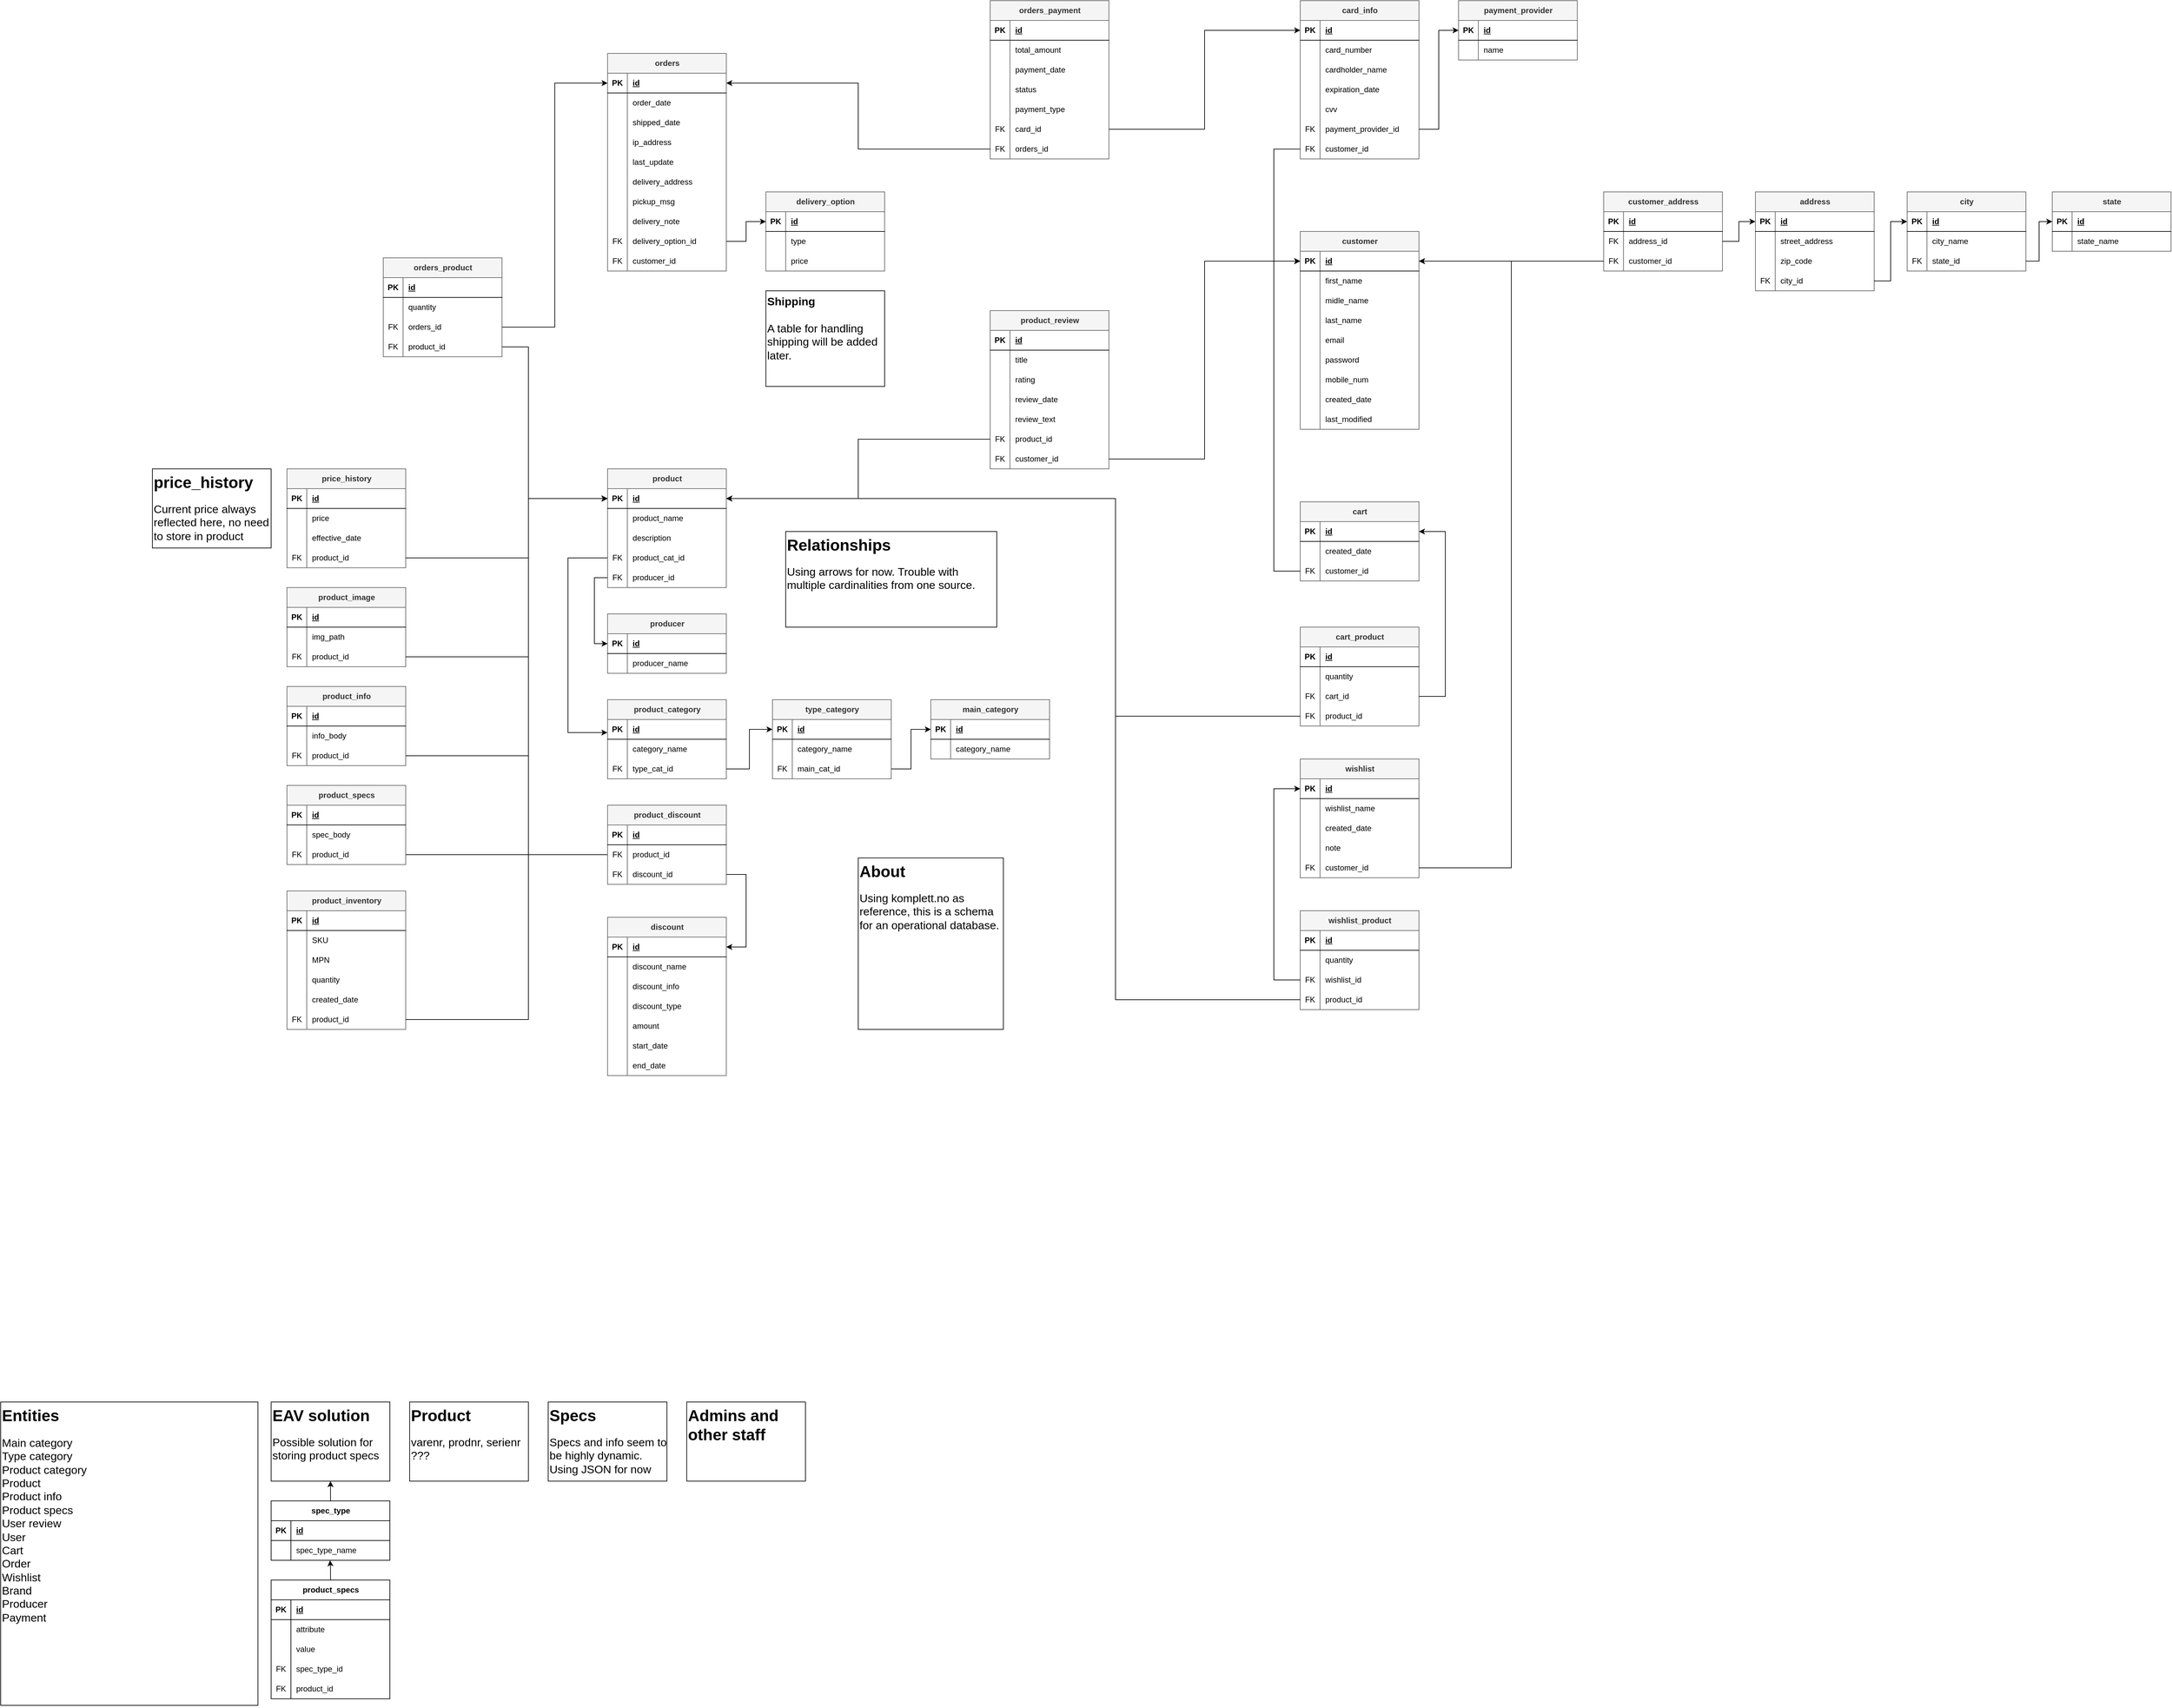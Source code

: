 <mxfile version="24.3.1" type="device">
  <diagram id="R2lEEEUBdFMjLlhIrx00" name="Page-1">
    <mxGraphModel dx="2840" dy="2932" grid="1" gridSize="10" guides="1" tooltips="1" connect="1" arrows="1" fold="1" page="0" pageScale="1" pageWidth="850" pageHeight="1100" math="0" shadow="0" extFonts="Permanent Marker^https://fonts.googleapis.com/css?family=Permanent+Marker">
      <root>
        <mxCell id="0" />
        <mxCell id="1" parent="0" />
        <mxCell id="H0A6gqvnV-sF6h_YJPeO-3" value="&lt;h1 style=&quot;margin-top: 0px;&quot;&gt;Entities&lt;/h1&gt;&lt;p style=&quot;font-size: 17px;&quot;&gt;Main category&lt;br&gt;Type category&lt;br&gt;Product category&lt;br&gt;Product&lt;br&gt;Product info&lt;br&gt;Product specs&lt;br&gt;User review&amp;nbsp;&lt;br&gt;User&lt;br&gt;Cart&lt;br&gt;Order&lt;br&gt;Wishlist&lt;br&gt;Brand&lt;br&gt;Producer&lt;br&gt;Payment&lt;br&gt;&lt;br&gt;&lt;br&gt;&lt;/p&gt;" style="text;html=1;whiteSpace=wrap;overflow=hidden;rounded=0;fillColor=default;strokeColor=default;" parent="1" vertex="1">
          <mxGeometry x="-340" y="605" width="390" height="460" as="geometry" />
        </mxCell>
        <mxCell id="H0A6gqvnV-sF6h_YJPeO-4" value="main_category" style="shape=table;startSize=30;container=1;collapsible=1;childLayout=tableLayout;fixedRows=1;rowLines=0;fontStyle=1;align=center;resizeLast=1;html=1;fillColor=#f5f5f5;fontColor=#333333;strokeColor=#666666;" parent="1" vertex="1">
          <mxGeometry x="1070" y="-460" width="180" height="90" as="geometry" />
        </mxCell>
        <mxCell id="H0A6gqvnV-sF6h_YJPeO-5" value="" style="shape=tableRow;horizontal=0;startSize=0;swimlaneHead=0;swimlaneBody=0;fillColor=none;collapsible=0;dropTarget=0;points=[[0,0.5],[1,0.5]];portConstraint=eastwest;top=0;left=0;right=0;bottom=1;" parent="H0A6gqvnV-sF6h_YJPeO-4" vertex="1">
          <mxGeometry y="30" width="180" height="30" as="geometry" />
        </mxCell>
        <mxCell id="H0A6gqvnV-sF6h_YJPeO-6" value="PK" style="shape=partialRectangle;connectable=0;fillColor=none;top=0;left=0;bottom=0;right=0;fontStyle=1;overflow=hidden;whiteSpace=wrap;html=1;" parent="H0A6gqvnV-sF6h_YJPeO-5" vertex="1">
          <mxGeometry width="30" height="30" as="geometry">
            <mxRectangle width="30" height="30" as="alternateBounds" />
          </mxGeometry>
        </mxCell>
        <mxCell id="H0A6gqvnV-sF6h_YJPeO-7" value="id" style="shape=partialRectangle;connectable=0;fillColor=none;top=0;left=0;bottom=0;right=0;align=left;spacingLeft=6;fontStyle=5;overflow=hidden;whiteSpace=wrap;html=1;" parent="H0A6gqvnV-sF6h_YJPeO-5" vertex="1">
          <mxGeometry x="30" width="150" height="30" as="geometry">
            <mxRectangle width="150" height="30" as="alternateBounds" />
          </mxGeometry>
        </mxCell>
        <mxCell id="H0A6gqvnV-sF6h_YJPeO-8" value="" style="shape=tableRow;horizontal=0;startSize=0;swimlaneHead=0;swimlaneBody=0;fillColor=none;collapsible=0;dropTarget=0;points=[[0,0.5],[1,0.5]];portConstraint=eastwest;top=0;left=0;right=0;bottom=0;" parent="H0A6gqvnV-sF6h_YJPeO-4" vertex="1">
          <mxGeometry y="60" width="180" height="30" as="geometry" />
        </mxCell>
        <mxCell id="H0A6gqvnV-sF6h_YJPeO-9" value="" style="shape=partialRectangle;connectable=0;fillColor=none;top=0;left=0;bottom=0;right=0;editable=1;overflow=hidden;whiteSpace=wrap;html=1;" parent="H0A6gqvnV-sF6h_YJPeO-8" vertex="1">
          <mxGeometry width="30" height="30" as="geometry">
            <mxRectangle width="30" height="30" as="alternateBounds" />
          </mxGeometry>
        </mxCell>
        <mxCell id="H0A6gqvnV-sF6h_YJPeO-10" value="category_name" style="shape=partialRectangle;connectable=0;fillColor=none;top=0;left=0;bottom=0;right=0;align=left;spacingLeft=6;overflow=hidden;whiteSpace=wrap;html=1;" parent="H0A6gqvnV-sF6h_YJPeO-8" vertex="1">
          <mxGeometry x="30" width="150" height="30" as="geometry">
            <mxRectangle width="150" height="30" as="alternateBounds" />
          </mxGeometry>
        </mxCell>
        <mxCell id="H0A6gqvnV-sF6h_YJPeO-17" value="type_category" style="shape=table;startSize=30;container=1;collapsible=1;childLayout=tableLayout;fixedRows=1;rowLines=0;fontStyle=1;align=center;resizeLast=1;html=1;fillColor=#f5f5f5;fontColor=#333333;strokeColor=#666666;" parent="1" vertex="1">
          <mxGeometry x="830" y="-460" width="180" height="120" as="geometry" />
        </mxCell>
        <mxCell id="H0A6gqvnV-sF6h_YJPeO-18" value="" style="shape=tableRow;horizontal=0;startSize=0;swimlaneHead=0;swimlaneBody=0;fillColor=none;collapsible=0;dropTarget=0;points=[[0,0.5],[1,0.5]];portConstraint=eastwest;top=0;left=0;right=0;bottom=1;" parent="H0A6gqvnV-sF6h_YJPeO-17" vertex="1">
          <mxGeometry y="30" width="180" height="30" as="geometry" />
        </mxCell>
        <mxCell id="H0A6gqvnV-sF6h_YJPeO-19" value="PK" style="shape=partialRectangle;connectable=0;fillColor=none;top=0;left=0;bottom=0;right=0;fontStyle=1;overflow=hidden;whiteSpace=wrap;html=1;" parent="H0A6gqvnV-sF6h_YJPeO-18" vertex="1">
          <mxGeometry width="30" height="30" as="geometry">
            <mxRectangle width="30" height="30" as="alternateBounds" />
          </mxGeometry>
        </mxCell>
        <mxCell id="H0A6gqvnV-sF6h_YJPeO-20" value="id" style="shape=partialRectangle;connectable=0;fillColor=none;top=0;left=0;bottom=0;right=0;align=left;spacingLeft=6;fontStyle=5;overflow=hidden;whiteSpace=wrap;html=1;" parent="H0A6gqvnV-sF6h_YJPeO-18" vertex="1">
          <mxGeometry x="30" width="150" height="30" as="geometry">
            <mxRectangle width="150" height="30" as="alternateBounds" />
          </mxGeometry>
        </mxCell>
        <mxCell id="H0A6gqvnV-sF6h_YJPeO-21" value="" style="shape=tableRow;horizontal=0;startSize=0;swimlaneHead=0;swimlaneBody=0;fillColor=none;collapsible=0;dropTarget=0;points=[[0,0.5],[1,0.5]];portConstraint=eastwest;top=0;left=0;right=0;bottom=0;" parent="H0A6gqvnV-sF6h_YJPeO-17" vertex="1">
          <mxGeometry y="60" width="180" height="30" as="geometry" />
        </mxCell>
        <mxCell id="H0A6gqvnV-sF6h_YJPeO-22" value="" style="shape=partialRectangle;connectable=0;fillColor=none;top=0;left=0;bottom=0;right=0;editable=1;overflow=hidden;whiteSpace=wrap;html=1;" parent="H0A6gqvnV-sF6h_YJPeO-21" vertex="1">
          <mxGeometry width="30" height="30" as="geometry">
            <mxRectangle width="30" height="30" as="alternateBounds" />
          </mxGeometry>
        </mxCell>
        <mxCell id="H0A6gqvnV-sF6h_YJPeO-23" value="category_name" style="shape=partialRectangle;connectable=0;fillColor=none;top=0;left=0;bottom=0;right=0;align=left;spacingLeft=6;overflow=hidden;whiteSpace=wrap;html=1;" parent="H0A6gqvnV-sF6h_YJPeO-21" vertex="1">
          <mxGeometry x="30" width="150" height="30" as="geometry">
            <mxRectangle width="150" height="30" as="alternateBounds" />
          </mxGeometry>
        </mxCell>
        <mxCell id="H0A6gqvnV-sF6h_YJPeO-24" value="" style="shape=tableRow;horizontal=0;startSize=0;swimlaneHead=0;swimlaneBody=0;fillColor=none;collapsible=0;dropTarget=0;points=[[0,0.5],[1,0.5]];portConstraint=eastwest;top=0;left=0;right=0;bottom=0;" parent="H0A6gqvnV-sF6h_YJPeO-17" vertex="1">
          <mxGeometry y="90" width="180" height="30" as="geometry" />
        </mxCell>
        <mxCell id="H0A6gqvnV-sF6h_YJPeO-25" value="FK" style="shape=partialRectangle;connectable=0;fillColor=none;top=0;left=0;bottom=0;right=0;editable=1;overflow=hidden;whiteSpace=wrap;html=1;" parent="H0A6gqvnV-sF6h_YJPeO-24" vertex="1">
          <mxGeometry width="30" height="30" as="geometry">
            <mxRectangle width="30" height="30" as="alternateBounds" />
          </mxGeometry>
        </mxCell>
        <mxCell id="H0A6gqvnV-sF6h_YJPeO-26" value="main_cat_id" style="shape=partialRectangle;connectable=0;fillColor=none;top=0;left=0;bottom=0;right=0;align=left;spacingLeft=6;overflow=hidden;whiteSpace=wrap;html=1;" parent="H0A6gqvnV-sF6h_YJPeO-24" vertex="1">
          <mxGeometry x="30" width="150" height="30" as="geometry">
            <mxRectangle width="150" height="30" as="alternateBounds" />
          </mxGeometry>
        </mxCell>
        <mxCell id="H0A6gqvnV-sF6h_YJPeO-30" value="product_category" style="shape=table;startSize=30;container=1;collapsible=1;childLayout=tableLayout;fixedRows=1;rowLines=0;fontStyle=1;align=center;resizeLast=1;html=1;fillColor=#f5f5f5;fontColor=#333333;strokeColor=#666666;" parent="1" vertex="1">
          <mxGeometry x="580" y="-460" width="180" height="120" as="geometry" />
        </mxCell>
        <mxCell id="H0A6gqvnV-sF6h_YJPeO-31" value="" style="shape=tableRow;horizontal=0;startSize=0;swimlaneHead=0;swimlaneBody=0;fillColor=none;collapsible=0;dropTarget=0;points=[[0,0.5],[1,0.5]];portConstraint=eastwest;top=0;left=0;right=0;bottom=1;" parent="H0A6gqvnV-sF6h_YJPeO-30" vertex="1">
          <mxGeometry y="30" width="180" height="30" as="geometry" />
        </mxCell>
        <mxCell id="H0A6gqvnV-sF6h_YJPeO-32" value="PK" style="shape=partialRectangle;connectable=0;fillColor=none;top=0;left=0;bottom=0;right=0;fontStyle=1;overflow=hidden;whiteSpace=wrap;html=1;" parent="H0A6gqvnV-sF6h_YJPeO-31" vertex="1">
          <mxGeometry width="30" height="30" as="geometry">
            <mxRectangle width="30" height="30" as="alternateBounds" />
          </mxGeometry>
        </mxCell>
        <mxCell id="H0A6gqvnV-sF6h_YJPeO-33" value="id" style="shape=partialRectangle;connectable=0;fillColor=none;top=0;left=0;bottom=0;right=0;align=left;spacingLeft=6;fontStyle=5;overflow=hidden;whiteSpace=wrap;html=1;" parent="H0A6gqvnV-sF6h_YJPeO-31" vertex="1">
          <mxGeometry x="30" width="150" height="30" as="geometry">
            <mxRectangle width="150" height="30" as="alternateBounds" />
          </mxGeometry>
        </mxCell>
        <mxCell id="H0A6gqvnV-sF6h_YJPeO-34" value="" style="shape=tableRow;horizontal=0;startSize=0;swimlaneHead=0;swimlaneBody=0;fillColor=none;collapsible=0;dropTarget=0;points=[[0,0.5],[1,0.5]];portConstraint=eastwest;top=0;left=0;right=0;bottom=0;" parent="H0A6gqvnV-sF6h_YJPeO-30" vertex="1">
          <mxGeometry y="60" width="180" height="30" as="geometry" />
        </mxCell>
        <mxCell id="H0A6gqvnV-sF6h_YJPeO-35" value="" style="shape=partialRectangle;connectable=0;fillColor=none;top=0;left=0;bottom=0;right=0;editable=1;overflow=hidden;whiteSpace=wrap;html=1;" parent="H0A6gqvnV-sF6h_YJPeO-34" vertex="1">
          <mxGeometry width="30" height="30" as="geometry">
            <mxRectangle width="30" height="30" as="alternateBounds" />
          </mxGeometry>
        </mxCell>
        <mxCell id="H0A6gqvnV-sF6h_YJPeO-36" value="category_name" style="shape=partialRectangle;connectable=0;fillColor=none;top=0;left=0;bottom=0;right=0;align=left;spacingLeft=6;overflow=hidden;whiteSpace=wrap;html=1;" parent="H0A6gqvnV-sF6h_YJPeO-34" vertex="1">
          <mxGeometry x="30" width="150" height="30" as="geometry">
            <mxRectangle width="150" height="30" as="alternateBounds" />
          </mxGeometry>
        </mxCell>
        <mxCell id="H0A6gqvnV-sF6h_YJPeO-37" value="" style="shape=tableRow;horizontal=0;startSize=0;swimlaneHead=0;swimlaneBody=0;fillColor=none;collapsible=0;dropTarget=0;points=[[0,0.5],[1,0.5]];portConstraint=eastwest;top=0;left=0;right=0;bottom=0;" parent="H0A6gqvnV-sF6h_YJPeO-30" vertex="1">
          <mxGeometry y="90" width="180" height="30" as="geometry" />
        </mxCell>
        <mxCell id="H0A6gqvnV-sF6h_YJPeO-38" value="FK" style="shape=partialRectangle;connectable=0;fillColor=none;top=0;left=0;bottom=0;right=0;editable=1;overflow=hidden;whiteSpace=wrap;html=1;" parent="H0A6gqvnV-sF6h_YJPeO-37" vertex="1">
          <mxGeometry width="30" height="30" as="geometry">
            <mxRectangle width="30" height="30" as="alternateBounds" />
          </mxGeometry>
        </mxCell>
        <mxCell id="H0A6gqvnV-sF6h_YJPeO-39" value="type_cat_id" style="shape=partialRectangle;connectable=0;fillColor=none;top=0;left=0;bottom=0;right=0;align=left;spacingLeft=6;overflow=hidden;whiteSpace=wrap;html=1;" parent="H0A6gqvnV-sF6h_YJPeO-37" vertex="1">
          <mxGeometry x="30" width="150" height="30" as="geometry">
            <mxRectangle width="150" height="30" as="alternateBounds" />
          </mxGeometry>
        </mxCell>
        <mxCell id="H0A6gqvnV-sF6h_YJPeO-78" value="product_info" style="shape=table;startSize=30;container=1;collapsible=1;childLayout=tableLayout;fixedRows=1;rowLines=0;fontStyle=1;align=center;resizeLast=1;html=1;fillColor=#f5f5f5;fontColor=#333333;strokeColor=#666666;" parent="1" vertex="1">
          <mxGeometry x="94" y="-480" width="180" height="120" as="geometry" />
        </mxCell>
        <mxCell id="H0A6gqvnV-sF6h_YJPeO-79" value="" style="shape=tableRow;horizontal=0;startSize=0;swimlaneHead=0;swimlaneBody=0;fillColor=none;collapsible=0;dropTarget=0;points=[[0,0.5],[1,0.5]];portConstraint=eastwest;top=0;left=0;right=0;bottom=1;" parent="H0A6gqvnV-sF6h_YJPeO-78" vertex="1">
          <mxGeometry y="30" width="180" height="30" as="geometry" />
        </mxCell>
        <mxCell id="H0A6gqvnV-sF6h_YJPeO-80" value="PK" style="shape=partialRectangle;connectable=0;fillColor=none;top=0;left=0;bottom=0;right=0;fontStyle=1;overflow=hidden;whiteSpace=wrap;html=1;" parent="H0A6gqvnV-sF6h_YJPeO-79" vertex="1">
          <mxGeometry width="30" height="30" as="geometry">
            <mxRectangle width="30" height="30" as="alternateBounds" />
          </mxGeometry>
        </mxCell>
        <mxCell id="H0A6gqvnV-sF6h_YJPeO-81" value="id" style="shape=partialRectangle;connectable=0;fillColor=none;top=0;left=0;bottom=0;right=0;align=left;spacingLeft=6;fontStyle=5;overflow=hidden;whiteSpace=wrap;html=1;" parent="H0A6gqvnV-sF6h_YJPeO-79" vertex="1">
          <mxGeometry x="30" width="150" height="30" as="geometry">
            <mxRectangle width="150" height="30" as="alternateBounds" />
          </mxGeometry>
        </mxCell>
        <mxCell id="H0A6gqvnV-sF6h_YJPeO-82" value="" style="shape=tableRow;horizontal=0;startSize=0;swimlaneHead=0;swimlaneBody=0;fillColor=none;collapsible=0;dropTarget=0;points=[[0,0.5],[1,0.5]];portConstraint=eastwest;top=0;left=0;right=0;bottom=0;" parent="H0A6gqvnV-sF6h_YJPeO-78" vertex="1">
          <mxGeometry y="60" width="180" height="30" as="geometry" />
        </mxCell>
        <mxCell id="H0A6gqvnV-sF6h_YJPeO-83" value="" style="shape=partialRectangle;connectable=0;fillColor=none;top=0;left=0;bottom=0;right=0;editable=1;overflow=hidden;whiteSpace=wrap;html=1;" parent="H0A6gqvnV-sF6h_YJPeO-82" vertex="1">
          <mxGeometry width="30" height="30" as="geometry">
            <mxRectangle width="30" height="30" as="alternateBounds" />
          </mxGeometry>
        </mxCell>
        <mxCell id="H0A6gqvnV-sF6h_YJPeO-84" value="info_body" style="shape=partialRectangle;connectable=0;fillColor=none;top=0;left=0;bottom=0;right=0;align=left;spacingLeft=6;overflow=hidden;whiteSpace=wrap;html=1;" parent="H0A6gqvnV-sF6h_YJPeO-82" vertex="1">
          <mxGeometry x="30" width="150" height="30" as="geometry">
            <mxRectangle width="150" height="30" as="alternateBounds" />
          </mxGeometry>
        </mxCell>
        <mxCell id="H0A6gqvnV-sF6h_YJPeO-85" value="" style="shape=tableRow;horizontal=0;startSize=0;swimlaneHead=0;swimlaneBody=0;fillColor=none;collapsible=0;dropTarget=0;points=[[0,0.5],[1,0.5]];portConstraint=eastwest;top=0;left=0;right=0;bottom=0;" parent="H0A6gqvnV-sF6h_YJPeO-78" vertex="1">
          <mxGeometry y="90" width="180" height="30" as="geometry" />
        </mxCell>
        <mxCell id="H0A6gqvnV-sF6h_YJPeO-86" value="FK" style="shape=partialRectangle;connectable=0;fillColor=none;top=0;left=0;bottom=0;right=0;editable=1;overflow=hidden;whiteSpace=wrap;html=1;" parent="H0A6gqvnV-sF6h_YJPeO-85" vertex="1">
          <mxGeometry width="30" height="30" as="geometry">
            <mxRectangle width="30" height="30" as="alternateBounds" />
          </mxGeometry>
        </mxCell>
        <mxCell id="H0A6gqvnV-sF6h_YJPeO-87" value="product_id" style="shape=partialRectangle;connectable=0;fillColor=none;top=0;left=0;bottom=0;right=0;align=left;spacingLeft=6;overflow=hidden;whiteSpace=wrap;html=1;" parent="H0A6gqvnV-sF6h_YJPeO-85" vertex="1">
          <mxGeometry x="30" width="150" height="30" as="geometry">
            <mxRectangle width="150" height="30" as="alternateBounds" />
          </mxGeometry>
        </mxCell>
        <mxCell id="H0A6gqvnV-sF6h_YJPeO-91" value="product_specs" style="shape=table;startSize=30;container=1;collapsible=1;childLayout=tableLayout;fixedRows=1;rowLines=0;fontStyle=1;align=center;resizeLast=1;html=1;fillColor=#f5f5f5;fontColor=#333333;strokeColor=#666666;" parent="1" vertex="1">
          <mxGeometry x="94" y="-330" width="180" height="120" as="geometry" />
        </mxCell>
        <mxCell id="H0A6gqvnV-sF6h_YJPeO-92" value="" style="shape=tableRow;horizontal=0;startSize=0;swimlaneHead=0;swimlaneBody=0;fillColor=none;collapsible=0;dropTarget=0;points=[[0,0.5],[1,0.5]];portConstraint=eastwest;top=0;left=0;right=0;bottom=1;" parent="H0A6gqvnV-sF6h_YJPeO-91" vertex="1">
          <mxGeometry y="30" width="180" height="30" as="geometry" />
        </mxCell>
        <mxCell id="H0A6gqvnV-sF6h_YJPeO-93" value="PK" style="shape=partialRectangle;connectable=0;fillColor=none;top=0;left=0;bottom=0;right=0;fontStyle=1;overflow=hidden;whiteSpace=wrap;html=1;" parent="H0A6gqvnV-sF6h_YJPeO-92" vertex="1">
          <mxGeometry width="30" height="30" as="geometry">
            <mxRectangle width="30" height="30" as="alternateBounds" />
          </mxGeometry>
        </mxCell>
        <mxCell id="H0A6gqvnV-sF6h_YJPeO-94" value="id" style="shape=partialRectangle;connectable=0;fillColor=none;top=0;left=0;bottom=0;right=0;align=left;spacingLeft=6;fontStyle=5;overflow=hidden;whiteSpace=wrap;html=1;" parent="H0A6gqvnV-sF6h_YJPeO-92" vertex="1">
          <mxGeometry x="30" width="150" height="30" as="geometry">
            <mxRectangle width="150" height="30" as="alternateBounds" />
          </mxGeometry>
        </mxCell>
        <mxCell id="H0A6gqvnV-sF6h_YJPeO-95" value="" style="shape=tableRow;horizontal=0;startSize=0;swimlaneHead=0;swimlaneBody=0;fillColor=none;collapsible=0;dropTarget=0;points=[[0,0.5],[1,0.5]];portConstraint=eastwest;top=0;left=0;right=0;bottom=0;" parent="H0A6gqvnV-sF6h_YJPeO-91" vertex="1">
          <mxGeometry y="60" width="180" height="30" as="geometry" />
        </mxCell>
        <mxCell id="H0A6gqvnV-sF6h_YJPeO-96" value="" style="shape=partialRectangle;connectable=0;fillColor=none;top=0;left=0;bottom=0;right=0;editable=1;overflow=hidden;whiteSpace=wrap;html=1;" parent="H0A6gqvnV-sF6h_YJPeO-95" vertex="1">
          <mxGeometry width="30" height="30" as="geometry">
            <mxRectangle width="30" height="30" as="alternateBounds" />
          </mxGeometry>
        </mxCell>
        <mxCell id="H0A6gqvnV-sF6h_YJPeO-97" value="spec_body" style="shape=partialRectangle;connectable=0;fillColor=none;top=0;left=0;bottom=0;right=0;align=left;spacingLeft=6;overflow=hidden;whiteSpace=wrap;html=1;" parent="H0A6gqvnV-sF6h_YJPeO-95" vertex="1">
          <mxGeometry x="30" width="150" height="30" as="geometry">
            <mxRectangle width="150" height="30" as="alternateBounds" />
          </mxGeometry>
        </mxCell>
        <mxCell id="H0A6gqvnV-sF6h_YJPeO-98" value="" style="shape=tableRow;horizontal=0;startSize=0;swimlaneHead=0;swimlaneBody=0;fillColor=none;collapsible=0;dropTarget=0;points=[[0,0.5],[1,0.5]];portConstraint=eastwest;top=0;left=0;right=0;bottom=0;" parent="H0A6gqvnV-sF6h_YJPeO-91" vertex="1">
          <mxGeometry y="90" width="180" height="30" as="geometry" />
        </mxCell>
        <mxCell id="H0A6gqvnV-sF6h_YJPeO-99" value="FK" style="shape=partialRectangle;connectable=0;fillColor=none;top=0;left=0;bottom=0;right=0;editable=1;overflow=hidden;whiteSpace=wrap;html=1;" parent="H0A6gqvnV-sF6h_YJPeO-98" vertex="1">
          <mxGeometry width="30" height="30" as="geometry">
            <mxRectangle width="30" height="30" as="alternateBounds" />
          </mxGeometry>
        </mxCell>
        <mxCell id="H0A6gqvnV-sF6h_YJPeO-100" value="product_id" style="shape=partialRectangle;connectable=0;fillColor=none;top=0;left=0;bottom=0;right=0;align=left;spacingLeft=6;overflow=hidden;whiteSpace=wrap;html=1;" parent="H0A6gqvnV-sF6h_YJPeO-98" vertex="1">
          <mxGeometry x="30" width="150" height="30" as="geometry">
            <mxRectangle width="150" height="30" as="alternateBounds" />
          </mxGeometry>
        </mxCell>
        <mxCell id="H0A6gqvnV-sF6h_YJPeO-104" value="product_review" style="shape=table;startSize=30;container=1;collapsible=1;childLayout=tableLayout;fixedRows=1;rowLines=0;fontStyle=1;align=center;resizeLast=1;html=1;fillColor=#f5f5f5;fontColor=#333333;strokeColor=#666666;" parent="1" vertex="1">
          <mxGeometry x="1160" y="-1050" width="180" height="240" as="geometry" />
        </mxCell>
        <mxCell id="H0A6gqvnV-sF6h_YJPeO-105" value="" style="shape=tableRow;horizontal=0;startSize=0;swimlaneHead=0;swimlaneBody=0;fillColor=none;collapsible=0;dropTarget=0;points=[[0,0.5],[1,0.5]];portConstraint=eastwest;top=0;left=0;right=0;bottom=1;" parent="H0A6gqvnV-sF6h_YJPeO-104" vertex="1">
          <mxGeometry y="30" width="180" height="30" as="geometry" />
        </mxCell>
        <mxCell id="H0A6gqvnV-sF6h_YJPeO-106" value="PK" style="shape=partialRectangle;connectable=0;fillColor=none;top=0;left=0;bottom=0;right=0;fontStyle=1;overflow=hidden;whiteSpace=wrap;html=1;" parent="H0A6gqvnV-sF6h_YJPeO-105" vertex="1">
          <mxGeometry width="30" height="30" as="geometry">
            <mxRectangle width="30" height="30" as="alternateBounds" />
          </mxGeometry>
        </mxCell>
        <mxCell id="H0A6gqvnV-sF6h_YJPeO-107" value="id" style="shape=partialRectangle;connectable=0;fillColor=none;top=0;left=0;bottom=0;right=0;align=left;spacingLeft=6;fontStyle=5;overflow=hidden;whiteSpace=wrap;html=1;" parent="H0A6gqvnV-sF6h_YJPeO-105" vertex="1">
          <mxGeometry x="30" width="150" height="30" as="geometry">
            <mxRectangle width="150" height="30" as="alternateBounds" />
          </mxGeometry>
        </mxCell>
        <mxCell id="H0A6gqvnV-sF6h_YJPeO-108" value="" style="shape=tableRow;horizontal=0;startSize=0;swimlaneHead=0;swimlaneBody=0;fillColor=none;collapsible=0;dropTarget=0;points=[[0,0.5],[1,0.5]];portConstraint=eastwest;top=0;left=0;right=0;bottom=0;" parent="H0A6gqvnV-sF6h_YJPeO-104" vertex="1">
          <mxGeometry y="60" width="180" height="30" as="geometry" />
        </mxCell>
        <mxCell id="H0A6gqvnV-sF6h_YJPeO-109" value="" style="shape=partialRectangle;connectable=0;fillColor=none;top=0;left=0;bottom=0;right=0;editable=1;overflow=hidden;whiteSpace=wrap;html=1;" parent="H0A6gqvnV-sF6h_YJPeO-108" vertex="1">
          <mxGeometry width="30" height="30" as="geometry">
            <mxRectangle width="30" height="30" as="alternateBounds" />
          </mxGeometry>
        </mxCell>
        <mxCell id="H0A6gqvnV-sF6h_YJPeO-110" value="title" style="shape=partialRectangle;connectable=0;fillColor=none;top=0;left=0;bottom=0;right=0;align=left;spacingLeft=6;overflow=hidden;whiteSpace=wrap;html=1;" parent="H0A6gqvnV-sF6h_YJPeO-108" vertex="1">
          <mxGeometry x="30" width="150" height="30" as="geometry">
            <mxRectangle width="150" height="30" as="alternateBounds" />
          </mxGeometry>
        </mxCell>
        <mxCell id="H0A6gqvnV-sF6h_YJPeO-114" value="" style="shape=tableRow;horizontal=0;startSize=0;swimlaneHead=0;swimlaneBody=0;fillColor=none;collapsible=0;dropTarget=0;points=[[0,0.5],[1,0.5]];portConstraint=eastwest;top=0;left=0;right=0;bottom=0;" parent="H0A6gqvnV-sF6h_YJPeO-104" vertex="1">
          <mxGeometry y="90" width="180" height="30" as="geometry" />
        </mxCell>
        <mxCell id="H0A6gqvnV-sF6h_YJPeO-115" value="" style="shape=partialRectangle;connectable=0;fillColor=none;top=0;left=0;bottom=0;right=0;editable=1;overflow=hidden;whiteSpace=wrap;html=1;" parent="H0A6gqvnV-sF6h_YJPeO-114" vertex="1">
          <mxGeometry width="30" height="30" as="geometry">
            <mxRectangle width="30" height="30" as="alternateBounds" />
          </mxGeometry>
        </mxCell>
        <mxCell id="H0A6gqvnV-sF6h_YJPeO-116" value="rating" style="shape=partialRectangle;connectable=0;fillColor=none;top=0;left=0;bottom=0;right=0;align=left;spacingLeft=6;overflow=hidden;whiteSpace=wrap;html=1;" parent="H0A6gqvnV-sF6h_YJPeO-114" vertex="1">
          <mxGeometry x="30" width="150" height="30" as="geometry">
            <mxRectangle width="150" height="30" as="alternateBounds" />
          </mxGeometry>
        </mxCell>
        <mxCell id="H0A6gqvnV-sF6h_YJPeO-111" value="" style="shape=tableRow;horizontal=0;startSize=0;swimlaneHead=0;swimlaneBody=0;fillColor=none;collapsible=0;dropTarget=0;points=[[0,0.5],[1,0.5]];portConstraint=eastwest;top=0;left=0;right=0;bottom=0;" parent="H0A6gqvnV-sF6h_YJPeO-104" vertex="1">
          <mxGeometry y="120" width="180" height="30" as="geometry" />
        </mxCell>
        <mxCell id="H0A6gqvnV-sF6h_YJPeO-112" value="" style="shape=partialRectangle;connectable=0;fillColor=none;top=0;left=0;bottom=0;right=0;editable=1;overflow=hidden;whiteSpace=wrap;html=1;" parent="H0A6gqvnV-sF6h_YJPeO-111" vertex="1">
          <mxGeometry width="30" height="30" as="geometry">
            <mxRectangle width="30" height="30" as="alternateBounds" />
          </mxGeometry>
        </mxCell>
        <mxCell id="H0A6gqvnV-sF6h_YJPeO-113" value="review_date" style="shape=partialRectangle;connectable=0;fillColor=none;top=0;left=0;bottom=0;right=0;align=left;spacingLeft=6;overflow=hidden;whiteSpace=wrap;html=1;" parent="H0A6gqvnV-sF6h_YJPeO-111" vertex="1">
          <mxGeometry x="30" width="150" height="30" as="geometry">
            <mxRectangle width="150" height="30" as="alternateBounds" />
          </mxGeometry>
        </mxCell>
        <mxCell id="H0A6gqvnV-sF6h_YJPeO-195" style="shape=tableRow;horizontal=0;startSize=0;swimlaneHead=0;swimlaneBody=0;fillColor=none;collapsible=0;dropTarget=0;points=[[0,0.5],[1,0.5]];portConstraint=eastwest;top=0;left=0;right=0;bottom=0;" parent="H0A6gqvnV-sF6h_YJPeO-104" vertex="1">
          <mxGeometry y="150" width="180" height="30" as="geometry" />
        </mxCell>
        <mxCell id="H0A6gqvnV-sF6h_YJPeO-196" style="shape=partialRectangle;connectable=0;fillColor=none;top=0;left=0;bottom=0;right=0;editable=1;overflow=hidden;whiteSpace=wrap;html=1;" parent="H0A6gqvnV-sF6h_YJPeO-195" vertex="1">
          <mxGeometry width="30" height="30" as="geometry">
            <mxRectangle width="30" height="30" as="alternateBounds" />
          </mxGeometry>
        </mxCell>
        <mxCell id="H0A6gqvnV-sF6h_YJPeO-197" value="review_text" style="shape=partialRectangle;connectable=0;fillColor=none;top=0;left=0;bottom=0;right=0;align=left;spacingLeft=6;overflow=hidden;whiteSpace=wrap;html=1;" parent="H0A6gqvnV-sF6h_YJPeO-195" vertex="1">
          <mxGeometry x="30" width="150" height="30" as="geometry">
            <mxRectangle width="150" height="30" as="alternateBounds" />
          </mxGeometry>
        </mxCell>
        <mxCell id="H0A6gqvnV-sF6h_YJPeO-198" style="shape=tableRow;horizontal=0;startSize=0;swimlaneHead=0;swimlaneBody=0;fillColor=none;collapsible=0;dropTarget=0;points=[[0,0.5],[1,0.5]];portConstraint=eastwest;top=0;left=0;right=0;bottom=0;" parent="H0A6gqvnV-sF6h_YJPeO-104" vertex="1">
          <mxGeometry y="180" width="180" height="30" as="geometry" />
        </mxCell>
        <mxCell id="H0A6gqvnV-sF6h_YJPeO-199" value="FK" style="shape=partialRectangle;connectable=0;fillColor=none;top=0;left=0;bottom=0;right=0;editable=1;overflow=hidden;whiteSpace=wrap;html=1;" parent="H0A6gqvnV-sF6h_YJPeO-198" vertex="1">
          <mxGeometry width="30" height="30" as="geometry">
            <mxRectangle width="30" height="30" as="alternateBounds" />
          </mxGeometry>
        </mxCell>
        <mxCell id="H0A6gqvnV-sF6h_YJPeO-200" value="product_id" style="shape=partialRectangle;connectable=0;fillColor=none;top=0;left=0;bottom=0;right=0;align=left;spacingLeft=6;overflow=hidden;whiteSpace=wrap;html=1;" parent="H0A6gqvnV-sF6h_YJPeO-198" vertex="1">
          <mxGeometry x="30" width="150" height="30" as="geometry">
            <mxRectangle width="150" height="30" as="alternateBounds" />
          </mxGeometry>
        </mxCell>
        <mxCell id="H0A6gqvnV-sF6h_YJPeO-201" style="shape=tableRow;horizontal=0;startSize=0;swimlaneHead=0;swimlaneBody=0;fillColor=none;collapsible=0;dropTarget=0;points=[[0,0.5],[1,0.5]];portConstraint=eastwest;top=0;left=0;right=0;bottom=0;" parent="H0A6gqvnV-sF6h_YJPeO-104" vertex="1">
          <mxGeometry y="210" width="180" height="30" as="geometry" />
        </mxCell>
        <mxCell id="H0A6gqvnV-sF6h_YJPeO-202" value="FK" style="shape=partialRectangle;connectable=0;fillColor=none;top=0;left=0;bottom=0;right=0;editable=1;overflow=hidden;whiteSpace=wrap;html=1;" parent="H0A6gqvnV-sF6h_YJPeO-201" vertex="1">
          <mxGeometry width="30" height="30" as="geometry">
            <mxRectangle width="30" height="30" as="alternateBounds" />
          </mxGeometry>
        </mxCell>
        <mxCell id="H0A6gqvnV-sF6h_YJPeO-203" value="customer_id" style="shape=partialRectangle;connectable=0;fillColor=none;top=0;left=0;bottom=0;right=0;align=left;spacingLeft=6;overflow=hidden;whiteSpace=wrap;html=1;" parent="H0A6gqvnV-sF6h_YJPeO-201" vertex="1">
          <mxGeometry x="30" width="150" height="30" as="geometry">
            <mxRectangle width="150" height="30" as="alternateBounds" />
          </mxGeometry>
        </mxCell>
        <mxCell id="H0A6gqvnV-sF6h_YJPeO-117" value="customer" style="shape=table;startSize=30;container=1;collapsible=1;childLayout=tableLayout;fixedRows=1;rowLines=0;fontStyle=1;align=center;resizeLast=1;html=1;fillColor=#f5f5f5;fontColor=#333333;strokeColor=#666666;" parent="1" vertex="1">
          <mxGeometry x="1630" y="-1170" width="180" height="300" as="geometry" />
        </mxCell>
        <mxCell id="H0A6gqvnV-sF6h_YJPeO-118" value="" style="shape=tableRow;horizontal=0;startSize=0;swimlaneHead=0;swimlaneBody=0;fillColor=none;collapsible=0;dropTarget=0;points=[[0,0.5],[1,0.5]];portConstraint=eastwest;top=0;left=0;right=0;bottom=1;" parent="H0A6gqvnV-sF6h_YJPeO-117" vertex="1">
          <mxGeometry y="30" width="180" height="30" as="geometry" />
        </mxCell>
        <mxCell id="H0A6gqvnV-sF6h_YJPeO-119" value="PK" style="shape=partialRectangle;connectable=0;fillColor=none;top=0;left=0;bottom=0;right=0;fontStyle=1;overflow=hidden;whiteSpace=wrap;html=1;" parent="H0A6gqvnV-sF6h_YJPeO-118" vertex="1">
          <mxGeometry width="30" height="30" as="geometry">
            <mxRectangle width="30" height="30" as="alternateBounds" />
          </mxGeometry>
        </mxCell>
        <mxCell id="H0A6gqvnV-sF6h_YJPeO-120" value="id" style="shape=partialRectangle;connectable=0;fillColor=none;top=0;left=0;bottom=0;right=0;align=left;spacingLeft=6;fontStyle=5;overflow=hidden;whiteSpace=wrap;html=1;" parent="H0A6gqvnV-sF6h_YJPeO-118" vertex="1">
          <mxGeometry x="30" width="150" height="30" as="geometry">
            <mxRectangle width="150" height="30" as="alternateBounds" />
          </mxGeometry>
        </mxCell>
        <mxCell id="H0A6gqvnV-sF6h_YJPeO-121" value="" style="shape=tableRow;horizontal=0;startSize=0;swimlaneHead=0;swimlaneBody=0;fillColor=none;collapsible=0;dropTarget=0;points=[[0,0.5],[1,0.5]];portConstraint=eastwest;top=0;left=0;right=0;bottom=0;" parent="H0A6gqvnV-sF6h_YJPeO-117" vertex="1">
          <mxGeometry y="60" width="180" height="30" as="geometry" />
        </mxCell>
        <mxCell id="H0A6gqvnV-sF6h_YJPeO-122" value="" style="shape=partialRectangle;connectable=0;fillColor=none;top=0;left=0;bottom=0;right=0;editable=1;overflow=hidden;whiteSpace=wrap;html=1;" parent="H0A6gqvnV-sF6h_YJPeO-121" vertex="1">
          <mxGeometry width="30" height="30" as="geometry">
            <mxRectangle width="30" height="30" as="alternateBounds" />
          </mxGeometry>
        </mxCell>
        <mxCell id="H0A6gqvnV-sF6h_YJPeO-123" value="first_name" style="shape=partialRectangle;connectable=0;fillColor=none;top=0;left=0;bottom=0;right=0;align=left;spacingLeft=6;overflow=hidden;whiteSpace=wrap;html=1;" parent="H0A6gqvnV-sF6h_YJPeO-121" vertex="1">
          <mxGeometry x="30" width="150" height="30" as="geometry">
            <mxRectangle width="150" height="30" as="alternateBounds" />
          </mxGeometry>
        </mxCell>
        <mxCell id="H0A6gqvnV-sF6h_YJPeO-124" value="" style="shape=tableRow;horizontal=0;startSize=0;swimlaneHead=0;swimlaneBody=0;fillColor=none;collapsible=0;dropTarget=0;points=[[0,0.5],[1,0.5]];portConstraint=eastwest;top=0;left=0;right=0;bottom=0;" parent="H0A6gqvnV-sF6h_YJPeO-117" vertex="1">
          <mxGeometry y="90" width="180" height="30" as="geometry" />
        </mxCell>
        <mxCell id="H0A6gqvnV-sF6h_YJPeO-125" value="" style="shape=partialRectangle;connectable=0;fillColor=none;top=0;left=0;bottom=0;right=0;editable=1;overflow=hidden;whiteSpace=wrap;html=1;" parent="H0A6gqvnV-sF6h_YJPeO-124" vertex="1">
          <mxGeometry width="30" height="30" as="geometry">
            <mxRectangle width="30" height="30" as="alternateBounds" />
          </mxGeometry>
        </mxCell>
        <mxCell id="H0A6gqvnV-sF6h_YJPeO-126" value="midle_name" style="shape=partialRectangle;connectable=0;fillColor=none;top=0;left=0;bottom=0;right=0;align=left;spacingLeft=6;overflow=hidden;whiteSpace=wrap;html=1;" parent="H0A6gqvnV-sF6h_YJPeO-124" vertex="1">
          <mxGeometry x="30" width="150" height="30" as="geometry">
            <mxRectangle width="150" height="30" as="alternateBounds" />
          </mxGeometry>
        </mxCell>
        <mxCell id="H0A6gqvnV-sF6h_YJPeO-127" value="" style="shape=tableRow;horizontal=0;startSize=0;swimlaneHead=0;swimlaneBody=0;fillColor=none;collapsible=0;dropTarget=0;points=[[0,0.5],[1,0.5]];portConstraint=eastwest;top=0;left=0;right=0;bottom=0;" parent="H0A6gqvnV-sF6h_YJPeO-117" vertex="1">
          <mxGeometry y="120" width="180" height="30" as="geometry" />
        </mxCell>
        <mxCell id="H0A6gqvnV-sF6h_YJPeO-128" value="" style="shape=partialRectangle;connectable=0;fillColor=none;top=0;left=0;bottom=0;right=0;editable=1;overflow=hidden;whiteSpace=wrap;html=1;" parent="H0A6gqvnV-sF6h_YJPeO-127" vertex="1">
          <mxGeometry width="30" height="30" as="geometry">
            <mxRectangle width="30" height="30" as="alternateBounds" />
          </mxGeometry>
        </mxCell>
        <mxCell id="H0A6gqvnV-sF6h_YJPeO-129" value="last_name" style="shape=partialRectangle;connectable=0;fillColor=none;top=0;left=0;bottom=0;right=0;align=left;spacingLeft=6;overflow=hidden;whiteSpace=wrap;html=1;" parent="H0A6gqvnV-sF6h_YJPeO-127" vertex="1">
          <mxGeometry x="30" width="150" height="30" as="geometry">
            <mxRectangle width="150" height="30" as="alternateBounds" />
          </mxGeometry>
        </mxCell>
        <mxCell id="H0A6gqvnV-sF6h_YJPeO-204" style="shape=tableRow;horizontal=0;startSize=0;swimlaneHead=0;swimlaneBody=0;fillColor=none;collapsible=0;dropTarget=0;points=[[0,0.5],[1,0.5]];portConstraint=eastwest;top=0;left=0;right=0;bottom=0;" parent="H0A6gqvnV-sF6h_YJPeO-117" vertex="1">
          <mxGeometry y="150" width="180" height="30" as="geometry" />
        </mxCell>
        <mxCell id="H0A6gqvnV-sF6h_YJPeO-205" style="shape=partialRectangle;connectable=0;fillColor=none;top=0;left=0;bottom=0;right=0;editable=1;overflow=hidden;whiteSpace=wrap;html=1;" parent="H0A6gqvnV-sF6h_YJPeO-204" vertex="1">
          <mxGeometry width="30" height="30" as="geometry">
            <mxRectangle width="30" height="30" as="alternateBounds" />
          </mxGeometry>
        </mxCell>
        <mxCell id="H0A6gqvnV-sF6h_YJPeO-206" value="email" style="shape=partialRectangle;connectable=0;fillColor=none;top=0;left=0;bottom=0;right=0;align=left;spacingLeft=6;overflow=hidden;whiteSpace=wrap;html=1;" parent="H0A6gqvnV-sF6h_YJPeO-204" vertex="1">
          <mxGeometry x="30" width="150" height="30" as="geometry">
            <mxRectangle width="150" height="30" as="alternateBounds" />
          </mxGeometry>
        </mxCell>
        <mxCell id="H0A6gqvnV-sF6h_YJPeO-207" style="shape=tableRow;horizontal=0;startSize=0;swimlaneHead=0;swimlaneBody=0;fillColor=none;collapsible=0;dropTarget=0;points=[[0,0.5],[1,0.5]];portConstraint=eastwest;top=0;left=0;right=0;bottom=0;" parent="H0A6gqvnV-sF6h_YJPeO-117" vertex="1">
          <mxGeometry y="180" width="180" height="30" as="geometry" />
        </mxCell>
        <mxCell id="H0A6gqvnV-sF6h_YJPeO-208" style="shape=partialRectangle;connectable=0;fillColor=none;top=0;left=0;bottom=0;right=0;editable=1;overflow=hidden;whiteSpace=wrap;html=1;" parent="H0A6gqvnV-sF6h_YJPeO-207" vertex="1">
          <mxGeometry width="30" height="30" as="geometry">
            <mxRectangle width="30" height="30" as="alternateBounds" />
          </mxGeometry>
        </mxCell>
        <mxCell id="H0A6gqvnV-sF6h_YJPeO-209" value="password" style="shape=partialRectangle;connectable=0;fillColor=none;top=0;left=0;bottom=0;right=0;align=left;spacingLeft=6;overflow=hidden;whiteSpace=wrap;html=1;" parent="H0A6gqvnV-sF6h_YJPeO-207" vertex="1">
          <mxGeometry x="30" width="150" height="30" as="geometry">
            <mxRectangle width="150" height="30" as="alternateBounds" />
          </mxGeometry>
        </mxCell>
        <mxCell id="H0A6gqvnV-sF6h_YJPeO-210" style="shape=tableRow;horizontal=0;startSize=0;swimlaneHead=0;swimlaneBody=0;fillColor=none;collapsible=0;dropTarget=0;points=[[0,0.5],[1,0.5]];portConstraint=eastwest;top=0;left=0;right=0;bottom=0;" parent="H0A6gqvnV-sF6h_YJPeO-117" vertex="1">
          <mxGeometry y="210" width="180" height="30" as="geometry" />
        </mxCell>
        <mxCell id="H0A6gqvnV-sF6h_YJPeO-211" style="shape=partialRectangle;connectable=0;fillColor=none;top=0;left=0;bottom=0;right=0;editable=1;overflow=hidden;whiteSpace=wrap;html=1;" parent="H0A6gqvnV-sF6h_YJPeO-210" vertex="1">
          <mxGeometry width="30" height="30" as="geometry">
            <mxRectangle width="30" height="30" as="alternateBounds" />
          </mxGeometry>
        </mxCell>
        <mxCell id="H0A6gqvnV-sF6h_YJPeO-212" value="mobile_num" style="shape=partialRectangle;connectable=0;fillColor=none;top=0;left=0;bottom=0;right=0;align=left;spacingLeft=6;overflow=hidden;whiteSpace=wrap;html=1;" parent="H0A6gqvnV-sF6h_YJPeO-210" vertex="1">
          <mxGeometry x="30" width="150" height="30" as="geometry">
            <mxRectangle width="150" height="30" as="alternateBounds" />
          </mxGeometry>
        </mxCell>
        <mxCell id="H0A6gqvnV-sF6h_YJPeO-216" style="shape=tableRow;horizontal=0;startSize=0;swimlaneHead=0;swimlaneBody=0;fillColor=none;collapsible=0;dropTarget=0;points=[[0,0.5],[1,0.5]];portConstraint=eastwest;top=0;left=0;right=0;bottom=0;" parent="H0A6gqvnV-sF6h_YJPeO-117" vertex="1">
          <mxGeometry y="240" width="180" height="30" as="geometry" />
        </mxCell>
        <mxCell id="H0A6gqvnV-sF6h_YJPeO-217" style="shape=partialRectangle;connectable=0;fillColor=none;top=0;left=0;bottom=0;right=0;editable=1;overflow=hidden;whiteSpace=wrap;html=1;" parent="H0A6gqvnV-sF6h_YJPeO-216" vertex="1">
          <mxGeometry width="30" height="30" as="geometry">
            <mxRectangle width="30" height="30" as="alternateBounds" />
          </mxGeometry>
        </mxCell>
        <mxCell id="H0A6gqvnV-sF6h_YJPeO-218" value="created_date" style="shape=partialRectangle;connectable=0;fillColor=none;top=0;left=0;bottom=0;right=0;align=left;spacingLeft=6;overflow=hidden;whiteSpace=wrap;html=1;" parent="H0A6gqvnV-sF6h_YJPeO-216" vertex="1">
          <mxGeometry x="30" width="150" height="30" as="geometry">
            <mxRectangle width="150" height="30" as="alternateBounds" />
          </mxGeometry>
        </mxCell>
        <mxCell id="H0A6gqvnV-sF6h_YJPeO-219" style="shape=tableRow;horizontal=0;startSize=0;swimlaneHead=0;swimlaneBody=0;fillColor=none;collapsible=0;dropTarget=0;points=[[0,0.5],[1,0.5]];portConstraint=eastwest;top=0;left=0;right=0;bottom=0;" parent="H0A6gqvnV-sF6h_YJPeO-117" vertex="1">
          <mxGeometry y="270" width="180" height="30" as="geometry" />
        </mxCell>
        <mxCell id="H0A6gqvnV-sF6h_YJPeO-220" style="shape=partialRectangle;connectable=0;fillColor=none;top=0;left=0;bottom=0;right=0;editable=1;overflow=hidden;whiteSpace=wrap;html=1;" parent="H0A6gqvnV-sF6h_YJPeO-219" vertex="1">
          <mxGeometry width="30" height="30" as="geometry">
            <mxRectangle width="30" height="30" as="alternateBounds" />
          </mxGeometry>
        </mxCell>
        <mxCell id="H0A6gqvnV-sF6h_YJPeO-221" value="last_modified" style="shape=partialRectangle;connectable=0;fillColor=none;top=0;left=0;bottom=0;right=0;align=left;spacingLeft=6;overflow=hidden;whiteSpace=wrap;html=1;" parent="H0A6gqvnV-sF6h_YJPeO-219" vertex="1">
          <mxGeometry x="30" width="150" height="30" as="geometry">
            <mxRectangle width="150" height="30" as="alternateBounds" />
          </mxGeometry>
        </mxCell>
        <mxCell id="H0A6gqvnV-sF6h_YJPeO-130" value="cart" style="shape=table;startSize=30;container=1;collapsible=1;childLayout=tableLayout;fixedRows=1;rowLines=0;fontStyle=1;align=center;resizeLast=1;html=1;fillColor=#f5f5f5;fontColor=#333333;strokeColor=#666666;" parent="1" vertex="1">
          <mxGeometry x="1630" y="-760" width="180" height="120" as="geometry" />
        </mxCell>
        <mxCell id="H0A6gqvnV-sF6h_YJPeO-131" value="" style="shape=tableRow;horizontal=0;startSize=0;swimlaneHead=0;swimlaneBody=0;fillColor=none;collapsible=0;dropTarget=0;points=[[0,0.5],[1,0.5]];portConstraint=eastwest;top=0;left=0;right=0;bottom=1;" parent="H0A6gqvnV-sF6h_YJPeO-130" vertex="1">
          <mxGeometry y="30" width="180" height="30" as="geometry" />
        </mxCell>
        <mxCell id="H0A6gqvnV-sF6h_YJPeO-132" value="PK" style="shape=partialRectangle;connectable=0;fillColor=none;top=0;left=0;bottom=0;right=0;fontStyle=1;overflow=hidden;whiteSpace=wrap;html=1;" parent="H0A6gqvnV-sF6h_YJPeO-131" vertex="1">
          <mxGeometry width="30" height="30" as="geometry">
            <mxRectangle width="30" height="30" as="alternateBounds" />
          </mxGeometry>
        </mxCell>
        <mxCell id="H0A6gqvnV-sF6h_YJPeO-133" value="id" style="shape=partialRectangle;connectable=0;fillColor=none;top=0;left=0;bottom=0;right=0;align=left;spacingLeft=6;fontStyle=5;overflow=hidden;whiteSpace=wrap;html=1;" parent="H0A6gqvnV-sF6h_YJPeO-131" vertex="1">
          <mxGeometry x="30" width="150" height="30" as="geometry">
            <mxRectangle width="150" height="30" as="alternateBounds" />
          </mxGeometry>
        </mxCell>
        <mxCell id="H0A6gqvnV-sF6h_YJPeO-337" style="shape=tableRow;horizontal=0;startSize=0;swimlaneHead=0;swimlaneBody=0;fillColor=none;collapsible=0;dropTarget=0;points=[[0,0.5],[1,0.5]];portConstraint=eastwest;top=0;left=0;right=0;bottom=0;" parent="H0A6gqvnV-sF6h_YJPeO-130" vertex="1">
          <mxGeometry y="60" width="180" height="30" as="geometry" />
        </mxCell>
        <mxCell id="H0A6gqvnV-sF6h_YJPeO-338" style="shape=partialRectangle;connectable=0;fillColor=none;top=0;left=0;bottom=0;right=0;editable=1;overflow=hidden;whiteSpace=wrap;html=1;" parent="H0A6gqvnV-sF6h_YJPeO-337" vertex="1">
          <mxGeometry width="30" height="30" as="geometry">
            <mxRectangle width="30" height="30" as="alternateBounds" />
          </mxGeometry>
        </mxCell>
        <mxCell id="H0A6gqvnV-sF6h_YJPeO-339" value="created_date" style="shape=partialRectangle;connectable=0;fillColor=none;top=0;left=0;bottom=0;right=0;align=left;spacingLeft=6;overflow=hidden;whiteSpace=wrap;html=1;" parent="H0A6gqvnV-sF6h_YJPeO-337" vertex="1">
          <mxGeometry x="30" width="150" height="30" as="geometry">
            <mxRectangle width="150" height="30" as="alternateBounds" />
          </mxGeometry>
        </mxCell>
        <mxCell id="H0A6gqvnV-sF6h_YJPeO-140" value="" style="shape=tableRow;horizontal=0;startSize=0;swimlaneHead=0;swimlaneBody=0;fillColor=none;collapsible=0;dropTarget=0;points=[[0,0.5],[1,0.5]];portConstraint=eastwest;top=0;left=0;right=0;bottom=0;" parent="H0A6gqvnV-sF6h_YJPeO-130" vertex="1">
          <mxGeometry y="90" width="180" height="30" as="geometry" />
        </mxCell>
        <mxCell id="H0A6gqvnV-sF6h_YJPeO-141" value="FK" style="shape=partialRectangle;connectable=0;fillColor=none;top=0;left=0;bottom=0;right=0;editable=1;overflow=hidden;whiteSpace=wrap;html=1;" parent="H0A6gqvnV-sF6h_YJPeO-140" vertex="1">
          <mxGeometry width="30" height="30" as="geometry">
            <mxRectangle width="30" height="30" as="alternateBounds" />
          </mxGeometry>
        </mxCell>
        <mxCell id="H0A6gqvnV-sF6h_YJPeO-142" value="customer_id" style="shape=partialRectangle;connectable=0;fillColor=none;top=0;left=0;bottom=0;right=0;align=left;spacingLeft=6;overflow=hidden;whiteSpace=wrap;html=1;" parent="H0A6gqvnV-sF6h_YJPeO-140" vertex="1">
          <mxGeometry x="30" width="150" height="30" as="geometry">
            <mxRectangle width="150" height="30" as="alternateBounds" />
          </mxGeometry>
        </mxCell>
        <mxCell id="H0A6gqvnV-sF6h_YJPeO-156" value="wishlist" style="shape=table;startSize=30;container=1;collapsible=1;childLayout=tableLayout;fixedRows=1;rowLines=0;fontStyle=1;align=center;resizeLast=1;html=1;fillColor=#f5f5f5;fontColor=#333333;strokeColor=#666666;" parent="1" vertex="1">
          <mxGeometry x="1630" y="-370" width="180" height="180" as="geometry" />
        </mxCell>
        <mxCell id="H0A6gqvnV-sF6h_YJPeO-157" value="" style="shape=tableRow;horizontal=0;startSize=0;swimlaneHead=0;swimlaneBody=0;fillColor=none;collapsible=0;dropTarget=0;points=[[0,0.5],[1,0.5]];portConstraint=eastwest;top=0;left=0;right=0;bottom=1;" parent="H0A6gqvnV-sF6h_YJPeO-156" vertex="1">
          <mxGeometry y="30" width="180" height="30" as="geometry" />
        </mxCell>
        <mxCell id="H0A6gqvnV-sF6h_YJPeO-158" value="PK" style="shape=partialRectangle;connectable=0;fillColor=none;top=0;left=0;bottom=0;right=0;fontStyle=1;overflow=hidden;whiteSpace=wrap;html=1;" parent="H0A6gqvnV-sF6h_YJPeO-157" vertex="1">
          <mxGeometry width="30" height="30" as="geometry">
            <mxRectangle width="30" height="30" as="alternateBounds" />
          </mxGeometry>
        </mxCell>
        <mxCell id="H0A6gqvnV-sF6h_YJPeO-159" value="id" style="shape=partialRectangle;connectable=0;fillColor=none;top=0;left=0;bottom=0;right=0;align=left;spacingLeft=6;fontStyle=5;overflow=hidden;whiteSpace=wrap;html=1;" parent="H0A6gqvnV-sF6h_YJPeO-157" vertex="1">
          <mxGeometry x="30" width="150" height="30" as="geometry">
            <mxRectangle width="150" height="30" as="alternateBounds" />
          </mxGeometry>
        </mxCell>
        <mxCell id="H0A6gqvnV-sF6h_YJPeO-160" value="" style="shape=tableRow;horizontal=0;startSize=0;swimlaneHead=0;swimlaneBody=0;fillColor=none;collapsible=0;dropTarget=0;points=[[0,0.5],[1,0.5]];portConstraint=eastwest;top=0;left=0;right=0;bottom=0;" parent="H0A6gqvnV-sF6h_YJPeO-156" vertex="1">
          <mxGeometry y="60" width="180" height="30" as="geometry" />
        </mxCell>
        <mxCell id="H0A6gqvnV-sF6h_YJPeO-161" value="" style="shape=partialRectangle;connectable=0;fillColor=none;top=0;left=0;bottom=0;right=0;editable=1;overflow=hidden;whiteSpace=wrap;html=1;" parent="H0A6gqvnV-sF6h_YJPeO-160" vertex="1">
          <mxGeometry width="30" height="30" as="geometry">
            <mxRectangle width="30" height="30" as="alternateBounds" />
          </mxGeometry>
        </mxCell>
        <mxCell id="H0A6gqvnV-sF6h_YJPeO-162" value="wishlist_name" style="shape=partialRectangle;connectable=0;fillColor=none;top=0;left=0;bottom=0;right=0;align=left;spacingLeft=6;overflow=hidden;whiteSpace=wrap;html=1;" parent="H0A6gqvnV-sF6h_YJPeO-160" vertex="1">
          <mxGeometry x="30" width="150" height="30" as="geometry">
            <mxRectangle width="150" height="30" as="alternateBounds" />
          </mxGeometry>
        </mxCell>
        <mxCell id="H0A6gqvnV-sF6h_YJPeO-343" style="shape=tableRow;horizontal=0;startSize=0;swimlaneHead=0;swimlaneBody=0;fillColor=none;collapsible=0;dropTarget=0;points=[[0,0.5],[1,0.5]];portConstraint=eastwest;top=0;left=0;right=0;bottom=0;" parent="H0A6gqvnV-sF6h_YJPeO-156" vertex="1">
          <mxGeometry y="90" width="180" height="30" as="geometry" />
        </mxCell>
        <mxCell id="H0A6gqvnV-sF6h_YJPeO-344" style="shape=partialRectangle;connectable=0;fillColor=none;top=0;left=0;bottom=0;right=0;editable=1;overflow=hidden;whiteSpace=wrap;html=1;" parent="H0A6gqvnV-sF6h_YJPeO-343" vertex="1">
          <mxGeometry width="30" height="30" as="geometry">
            <mxRectangle width="30" height="30" as="alternateBounds" />
          </mxGeometry>
        </mxCell>
        <mxCell id="H0A6gqvnV-sF6h_YJPeO-345" value="created_date" style="shape=partialRectangle;connectable=0;fillColor=none;top=0;left=0;bottom=0;right=0;align=left;spacingLeft=6;overflow=hidden;whiteSpace=wrap;html=1;" parent="H0A6gqvnV-sF6h_YJPeO-343" vertex="1">
          <mxGeometry x="30" width="150" height="30" as="geometry">
            <mxRectangle width="150" height="30" as="alternateBounds" />
          </mxGeometry>
        </mxCell>
        <mxCell id="H0A6gqvnV-sF6h_YJPeO-401" style="shape=tableRow;horizontal=0;startSize=0;swimlaneHead=0;swimlaneBody=0;fillColor=none;collapsible=0;dropTarget=0;points=[[0,0.5],[1,0.5]];portConstraint=eastwest;top=0;left=0;right=0;bottom=0;" parent="H0A6gqvnV-sF6h_YJPeO-156" vertex="1">
          <mxGeometry y="120" width="180" height="30" as="geometry" />
        </mxCell>
        <mxCell id="H0A6gqvnV-sF6h_YJPeO-402" style="shape=partialRectangle;connectable=0;fillColor=none;top=0;left=0;bottom=0;right=0;editable=1;overflow=hidden;whiteSpace=wrap;html=1;" parent="H0A6gqvnV-sF6h_YJPeO-401" vertex="1">
          <mxGeometry width="30" height="30" as="geometry">
            <mxRectangle width="30" height="30" as="alternateBounds" />
          </mxGeometry>
        </mxCell>
        <mxCell id="H0A6gqvnV-sF6h_YJPeO-403" value="note" style="shape=partialRectangle;connectable=0;fillColor=none;top=0;left=0;bottom=0;right=0;align=left;spacingLeft=6;overflow=hidden;whiteSpace=wrap;html=1;" parent="H0A6gqvnV-sF6h_YJPeO-401" vertex="1">
          <mxGeometry x="30" width="150" height="30" as="geometry">
            <mxRectangle width="150" height="30" as="alternateBounds" />
          </mxGeometry>
        </mxCell>
        <mxCell id="H0A6gqvnV-sF6h_YJPeO-163" value="" style="shape=tableRow;horizontal=0;startSize=0;swimlaneHead=0;swimlaneBody=0;fillColor=none;collapsible=0;dropTarget=0;points=[[0,0.5],[1,0.5]];portConstraint=eastwest;top=0;left=0;right=0;bottom=0;" parent="H0A6gqvnV-sF6h_YJPeO-156" vertex="1">
          <mxGeometry y="150" width="180" height="30" as="geometry" />
        </mxCell>
        <mxCell id="H0A6gqvnV-sF6h_YJPeO-164" value="FK" style="shape=partialRectangle;connectable=0;fillColor=none;top=0;left=0;bottom=0;right=0;editable=1;overflow=hidden;whiteSpace=wrap;html=1;" parent="H0A6gqvnV-sF6h_YJPeO-163" vertex="1">
          <mxGeometry width="30" height="30" as="geometry">
            <mxRectangle width="30" height="30" as="alternateBounds" />
          </mxGeometry>
        </mxCell>
        <mxCell id="H0A6gqvnV-sF6h_YJPeO-165" value="customer_id" style="shape=partialRectangle;connectable=0;fillColor=none;top=0;left=0;bottom=0;right=0;align=left;spacingLeft=6;overflow=hidden;whiteSpace=wrap;html=1;" parent="H0A6gqvnV-sF6h_YJPeO-163" vertex="1">
          <mxGeometry x="30" width="150" height="30" as="geometry">
            <mxRectangle width="150" height="30" as="alternateBounds" />
          </mxGeometry>
        </mxCell>
        <mxCell id="H0A6gqvnV-sF6h_YJPeO-182" value="producer" style="shape=table;startSize=30;container=1;collapsible=1;childLayout=tableLayout;fixedRows=1;rowLines=0;fontStyle=1;align=center;resizeLast=1;html=1;fillColor=#f5f5f5;fontColor=#333333;strokeColor=#666666;" parent="1" vertex="1">
          <mxGeometry x="580" y="-590" width="180" height="90" as="geometry" />
        </mxCell>
        <mxCell id="H0A6gqvnV-sF6h_YJPeO-183" value="" style="shape=tableRow;horizontal=0;startSize=0;swimlaneHead=0;swimlaneBody=0;fillColor=none;collapsible=0;dropTarget=0;points=[[0,0.5],[1,0.5]];portConstraint=eastwest;top=0;left=0;right=0;bottom=1;" parent="H0A6gqvnV-sF6h_YJPeO-182" vertex="1">
          <mxGeometry y="30" width="180" height="30" as="geometry" />
        </mxCell>
        <mxCell id="H0A6gqvnV-sF6h_YJPeO-184" value="PK" style="shape=partialRectangle;connectable=0;fillColor=none;top=0;left=0;bottom=0;right=0;fontStyle=1;overflow=hidden;whiteSpace=wrap;html=1;" parent="H0A6gqvnV-sF6h_YJPeO-183" vertex="1">
          <mxGeometry width="30" height="30" as="geometry">
            <mxRectangle width="30" height="30" as="alternateBounds" />
          </mxGeometry>
        </mxCell>
        <mxCell id="H0A6gqvnV-sF6h_YJPeO-185" value="id" style="shape=partialRectangle;connectable=0;fillColor=none;top=0;left=0;bottom=0;right=0;align=left;spacingLeft=6;fontStyle=5;overflow=hidden;whiteSpace=wrap;html=1;" parent="H0A6gqvnV-sF6h_YJPeO-183" vertex="1">
          <mxGeometry x="30" width="150" height="30" as="geometry">
            <mxRectangle width="150" height="30" as="alternateBounds" />
          </mxGeometry>
        </mxCell>
        <mxCell id="H0A6gqvnV-sF6h_YJPeO-186" value="" style="shape=tableRow;horizontal=0;startSize=0;swimlaneHead=0;swimlaneBody=0;fillColor=none;collapsible=0;dropTarget=0;points=[[0,0.5],[1,0.5]];portConstraint=eastwest;top=0;left=0;right=0;bottom=0;" parent="H0A6gqvnV-sF6h_YJPeO-182" vertex="1">
          <mxGeometry y="60" width="180" height="30" as="geometry" />
        </mxCell>
        <mxCell id="H0A6gqvnV-sF6h_YJPeO-187" value="" style="shape=partialRectangle;connectable=0;fillColor=none;top=0;left=0;bottom=0;right=0;editable=1;overflow=hidden;whiteSpace=wrap;html=1;" parent="H0A6gqvnV-sF6h_YJPeO-186" vertex="1">
          <mxGeometry width="30" height="30" as="geometry">
            <mxRectangle width="30" height="30" as="alternateBounds" />
          </mxGeometry>
        </mxCell>
        <mxCell id="H0A6gqvnV-sF6h_YJPeO-188" value="producer_name" style="shape=partialRectangle;connectable=0;fillColor=none;top=0;left=0;bottom=0;right=0;align=left;spacingLeft=6;overflow=hidden;whiteSpace=wrap;html=1;" parent="H0A6gqvnV-sF6h_YJPeO-186" vertex="1">
          <mxGeometry x="30" width="150" height="30" as="geometry">
            <mxRectangle width="150" height="30" as="alternateBounds" />
          </mxGeometry>
        </mxCell>
        <mxCell id="H0A6gqvnV-sF6h_YJPeO-225" value="product_specs" style="shape=table;startSize=30;container=1;collapsible=1;childLayout=tableLayout;fixedRows=1;rowLines=0;fontStyle=1;align=center;resizeLast=1;html=1;" parent="1" vertex="1">
          <mxGeometry x="70" y="875" width="180" height="180" as="geometry" />
        </mxCell>
        <mxCell id="H0A6gqvnV-sF6h_YJPeO-226" value="" style="shape=tableRow;horizontal=0;startSize=0;swimlaneHead=0;swimlaneBody=0;fillColor=none;collapsible=0;dropTarget=0;points=[[0,0.5],[1,0.5]];portConstraint=eastwest;top=0;left=0;right=0;bottom=1;" parent="H0A6gqvnV-sF6h_YJPeO-225" vertex="1">
          <mxGeometry y="30" width="180" height="30" as="geometry" />
        </mxCell>
        <mxCell id="H0A6gqvnV-sF6h_YJPeO-227" value="PK" style="shape=partialRectangle;connectable=0;fillColor=none;top=0;left=0;bottom=0;right=0;fontStyle=1;overflow=hidden;whiteSpace=wrap;html=1;" parent="H0A6gqvnV-sF6h_YJPeO-226" vertex="1">
          <mxGeometry width="30" height="30" as="geometry">
            <mxRectangle width="30" height="30" as="alternateBounds" />
          </mxGeometry>
        </mxCell>
        <mxCell id="H0A6gqvnV-sF6h_YJPeO-228" value="id" style="shape=partialRectangle;connectable=0;fillColor=none;top=0;left=0;bottom=0;right=0;align=left;spacingLeft=6;fontStyle=5;overflow=hidden;whiteSpace=wrap;html=1;" parent="H0A6gqvnV-sF6h_YJPeO-226" vertex="1">
          <mxGeometry x="30" width="150" height="30" as="geometry">
            <mxRectangle width="150" height="30" as="alternateBounds" />
          </mxGeometry>
        </mxCell>
        <mxCell id="H0A6gqvnV-sF6h_YJPeO-229" value="" style="shape=tableRow;horizontal=0;startSize=0;swimlaneHead=0;swimlaneBody=0;fillColor=none;collapsible=0;dropTarget=0;points=[[0,0.5],[1,0.5]];portConstraint=eastwest;top=0;left=0;right=0;bottom=0;" parent="H0A6gqvnV-sF6h_YJPeO-225" vertex="1">
          <mxGeometry y="60" width="180" height="30" as="geometry" />
        </mxCell>
        <mxCell id="H0A6gqvnV-sF6h_YJPeO-230" value="" style="shape=partialRectangle;connectable=0;fillColor=none;top=0;left=0;bottom=0;right=0;editable=1;overflow=hidden;whiteSpace=wrap;html=1;" parent="H0A6gqvnV-sF6h_YJPeO-229" vertex="1">
          <mxGeometry width="30" height="30" as="geometry">
            <mxRectangle width="30" height="30" as="alternateBounds" />
          </mxGeometry>
        </mxCell>
        <mxCell id="H0A6gqvnV-sF6h_YJPeO-231" value="attribute" style="shape=partialRectangle;connectable=0;fillColor=none;top=0;left=0;bottom=0;right=0;align=left;spacingLeft=6;overflow=hidden;whiteSpace=wrap;html=1;" parent="H0A6gqvnV-sF6h_YJPeO-229" vertex="1">
          <mxGeometry x="30" width="150" height="30" as="geometry">
            <mxRectangle width="150" height="30" as="alternateBounds" />
          </mxGeometry>
        </mxCell>
        <mxCell id="H0A6gqvnV-sF6h_YJPeO-232" value="" style="shape=tableRow;horizontal=0;startSize=0;swimlaneHead=0;swimlaneBody=0;fillColor=none;collapsible=0;dropTarget=0;points=[[0,0.5],[1,0.5]];portConstraint=eastwest;top=0;left=0;right=0;bottom=0;" parent="H0A6gqvnV-sF6h_YJPeO-225" vertex="1">
          <mxGeometry y="90" width="180" height="30" as="geometry" />
        </mxCell>
        <mxCell id="H0A6gqvnV-sF6h_YJPeO-233" value="" style="shape=partialRectangle;connectable=0;fillColor=none;top=0;left=0;bottom=0;right=0;editable=1;overflow=hidden;whiteSpace=wrap;html=1;" parent="H0A6gqvnV-sF6h_YJPeO-232" vertex="1">
          <mxGeometry width="30" height="30" as="geometry">
            <mxRectangle width="30" height="30" as="alternateBounds" />
          </mxGeometry>
        </mxCell>
        <mxCell id="H0A6gqvnV-sF6h_YJPeO-234" value="value" style="shape=partialRectangle;connectable=0;fillColor=none;top=0;left=0;bottom=0;right=0;align=left;spacingLeft=6;overflow=hidden;whiteSpace=wrap;html=1;" parent="H0A6gqvnV-sF6h_YJPeO-232" vertex="1">
          <mxGeometry x="30" width="150" height="30" as="geometry">
            <mxRectangle width="150" height="30" as="alternateBounds" />
          </mxGeometry>
        </mxCell>
        <mxCell id="H0A6gqvnV-sF6h_YJPeO-235" value="" style="shape=tableRow;horizontal=0;startSize=0;swimlaneHead=0;swimlaneBody=0;fillColor=none;collapsible=0;dropTarget=0;points=[[0,0.5],[1,0.5]];portConstraint=eastwest;top=0;left=0;right=0;bottom=0;" parent="H0A6gqvnV-sF6h_YJPeO-225" vertex="1">
          <mxGeometry y="120" width="180" height="30" as="geometry" />
        </mxCell>
        <mxCell id="H0A6gqvnV-sF6h_YJPeO-236" value="FK" style="shape=partialRectangle;connectable=0;fillColor=none;top=0;left=0;bottom=0;right=0;editable=1;overflow=hidden;whiteSpace=wrap;html=1;" parent="H0A6gqvnV-sF6h_YJPeO-235" vertex="1">
          <mxGeometry width="30" height="30" as="geometry">
            <mxRectangle width="30" height="30" as="alternateBounds" />
          </mxGeometry>
        </mxCell>
        <mxCell id="H0A6gqvnV-sF6h_YJPeO-237" value="spec_type_id" style="shape=partialRectangle;connectable=0;fillColor=none;top=0;left=0;bottom=0;right=0;align=left;spacingLeft=6;overflow=hidden;whiteSpace=wrap;html=1;" parent="H0A6gqvnV-sF6h_YJPeO-235" vertex="1">
          <mxGeometry x="30" width="150" height="30" as="geometry">
            <mxRectangle width="150" height="30" as="alternateBounds" />
          </mxGeometry>
        </mxCell>
        <mxCell id="H0A6gqvnV-sF6h_YJPeO-251" style="shape=tableRow;horizontal=0;startSize=0;swimlaneHead=0;swimlaneBody=0;fillColor=none;collapsible=0;dropTarget=0;points=[[0,0.5],[1,0.5]];portConstraint=eastwest;top=0;left=0;right=0;bottom=0;" parent="H0A6gqvnV-sF6h_YJPeO-225" vertex="1">
          <mxGeometry y="150" width="180" height="30" as="geometry" />
        </mxCell>
        <mxCell id="H0A6gqvnV-sF6h_YJPeO-252" value="FK" style="shape=partialRectangle;connectable=0;fillColor=none;top=0;left=0;bottom=0;right=0;editable=1;overflow=hidden;whiteSpace=wrap;html=1;" parent="H0A6gqvnV-sF6h_YJPeO-251" vertex="1">
          <mxGeometry width="30" height="30" as="geometry">
            <mxRectangle width="30" height="30" as="alternateBounds" />
          </mxGeometry>
        </mxCell>
        <mxCell id="H0A6gqvnV-sF6h_YJPeO-253" value="product_id" style="shape=partialRectangle;connectable=0;fillColor=none;top=0;left=0;bottom=0;right=0;align=left;spacingLeft=6;overflow=hidden;whiteSpace=wrap;html=1;" parent="H0A6gqvnV-sF6h_YJPeO-251" vertex="1">
          <mxGeometry x="30" width="150" height="30" as="geometry">
            <mxRectangle width="150" height="30" as="alternateBounds" />
          </mxGeometry>
        </mxCell>
        <mxCell id="H0A6gqvnV-sF6h_YJPeO-257" style="edgeStyle=orthogonalEdgeStyle;rounded=0;orthogonalLoop=1;jettySize=auto;html=1;entryX=0.5;entryY=1;entryDx=0;entryDy=0;" parent="1" source="H0A6gqvnV-sF6h_YJPeO-238" target="H0A6gqvnV-sF6h_YJPeO-255" edge="1">
          <mxGeometry relative="1" as="geometry" />
        </mxCell>
        <mxCell id="H0A6gqvnV-sF6h_YJPeO-238" value="spec_type" style="shape=table;startSize=30;container=1;collapsible=1;childLayout=tableLayout;fixedRows=1;rowLines=0;fontStyle=1;align=center;resizeLast=1;html=1;" parent="1" vertex="1">
          <mxGeometry x="70" y="755" width="180" height="90" as="geometry" />
        </mxCell>
        <mxCell id="H0A6gqvnV-sF6h_YJPeO-239" value="" style="shape=tableRow;horizontal=0;startSize=0;swimlaneHead=0;swimlaneBody=0;fillColor=none;collapsible=0;dropTarget=0;points=[[0,0.5],[1,0.5]];portConstraint=eastwest;top=0;left=0;right=0;bottom=1;" parent="H0A6gqvnV-sF6h_YJPeO-238" vertex="1">
          <mxGeometry y="30" width="180" height="30" as="geometry" />
        </mxCell>
        <mxCell id="H0A6gqvnV-sF6h_YJPeO-240" value="PK" style="shape=partialRectangle;connectable=0;fillColor=none;top=0;left=0;bottom=0;right=0;fontStyle=1;overflow=hidden;whiteSpace=wrap;html=1;" parent="H0A6gqvnV-sF6h_YJPeO-239" vertex="1">
          <mxGeometry width="30" height="30" as="geometry">
            <mxRectangle width="30" height="30" as="alternateBounds" />
          </mxGeometry>
        </mxCell>
        <mxCell id="H0A6gqvnV-sF6h_YJPeO-241" value="id" style="shape=partialRectangle;connectable=0;fillColor=none;top=0;left=0;bottom=0;right=0;align=left;spacingLeft=6;fontStyle=5;overflow=hidden;whiteSpace=wrap;html=1;" parent="H0A6gqvnV-sF6h_YJPeO-239" vertex="1">
          <mxGeometry x="30" width="150" height="30" as="geometry">
            <mxRectangle width="150" height="30" as="alternateBounds" />
          </mxGeometry>
        </mxCell>
        <mxCell id="H0A6gqvnV-sF6h_YJPeO-242" value="" style="shape=tableRow;horizontal=0;startSize=0;swimlaneHead=0;swimlaneBody=0;fillColor=none;collapsible=0;dropTarget=0;points=[[0,0.5],[1,0.5]];portConstraint=eastwest;top=0;left=0;right=0;bottom=0;" parent="H0A6gqvnV-sF6h_YJPeO-238" vertex="1">
          <mxGeometry y="60" width="180" height="30" as="geometry" />
        </mxCell>
        <mxCell id="H0A6gqvnV-sF6h_YJPeO-243" value="" style="shape=partialRectangle;connectable=0;fillColor=none;top=0;left=0;bottom=0;right=0;editable=1;overflow=hidden;whiteSpace=wrap;html=1;" parent="H0A6gqvnV-sF6h_YJPeO-242" vertex="1">
          <mxGeometry width="30" height="30" as="geometry">
            <mxRectangle width="30" height="30" as="alternateBounds" />
          </mxGeometry>
        </mxCell>
        <mxCell id="H0A6gqvnV-sF6h_YJPeO-244" value="spec_type_name" style="shape=partialRectangle;connectable=0;fillColor=none;top=0;left=0;bottom=0;right=0;align=left;spacingLeft=6;overflow=hidden;whiteSpace=wrap;html=1;" parent="H0A6gqvnV-sF6h_YJPeO-242" vertex="1">
          <mxGeometry x="30" width="150" height="30" as="geometry">
            <mxRectangle width="150" height="30" as="alternateBounds" />
          </mxGeometry>
        </mxCell>
        <mxCell id="H0A6gqvnV-sF6h_YJPeO-255" value="&lt;h1 style=&quot;margin-top: 0px;&quot;&gt;EAV solution&lt;/h1&gt;&lt;p&gt;&lt;span style=&quot;font-size: 17px;&quot;&gt;Possible solution for storing product specs&lt;/span&gt;&lt;/p&gt;" style="text;html=1;whiteSpace=wrap;overflow=hidden;rounded=0;fillColor=default;strokeColor=default;" parent="1" vertex="1">
          <mxGeometry x="70" y="605" width="180" height="120" as="geometry" />
        </mxCell>
        <mxCell id="H0A6gqvnV-sF6h_YJPeO-260" style="edgeStyle=orthogonalEdgeStyle;rounded=0;orthogonalLoop=1;jettySize=auto;html=1;entryX=0.496;entryY=1.003;entryDx=0;entryDy=0;entryPerimeter=0;" parent="1" source="H0A6gqvnV-sF6h_YJPeO-225" target="H0A6gqvnV-sF6h_YJPeO-242" edge="1">
          <mxGeometry relative="1" as="geometry" />
        </mxCell>
        <mxCell id="H0A6gqvnV-sF6h_YJPeO-279" value="orders_product" style="shape=table;startSize=30;container=1;collapsible=1;childLayout=tableLayout;fixedRows=1;rowLines=0;fontStyle=1;align=center;resizeLast=1;html=1;fillColor=#f5f5f5;fontColor=#333333;strokeColor=#666666;" parent="1" vertex="1">
          <mxGeometry x="240" y="-1130" width="180" height="150" as="geometry" />
        </mxCell>
        <mxCell id="H0A6gqvnV-sF6h_YJPeO-280" value="" style="shape=tableRow;horizontal=0;startSize=0;swimlaneHead=0;swimlaneBody=0;fillColor=none;collapsible=0;dropTarget=0;points=[[0,0.5],[1,0.5]];portConstraint=eastwest;top=0;left=0;right=0;bottom=1;" parent="H0A6gqvnV-sF6h_YJPeO-279" vertex="1">
          <mxGeometry y="30" width="180" height="30" as="geometry" />
        </mxCell>
        <mxCell id="H0A6gqvnV-sF6h_YJPeO-281" value="PK" style="shape=partialRectangle;connectable=0;fillColor=none;top=0;left=0;bottom=0;right=0;fontStyle=1;overflow=hidden;whiteSpace=wrap;html=1;" parent="H0A6gqvnV-sF6h_YJPeO-280" vertex="1">
          <mxGeometry width="30" height="30" as="geometry">
            <mxRectangle width="30" height="30" as="alternateBounds" />
          </mxGeometry>
        </mxCell>
        <mxCell id="H0A6gqvnV-sF6h_YJPeO-282" value="id" style="shape=partialRectangle;connectable=0;fillColor=none;top=0;left=0;bottom=0;right=0;align=left;spacingLeft=6;fontStyle=5;overflow=hidden;whiteSpace=wrap;html=1;" parent="H0A6gqvnV-sF6h_YJPeO-280" vertex="1">
          <mxGeometry x="30" width="150" height="30" as="geometry">
            <mxRectangle width="150" height="30" as="alternateBounds" />
          </mxGeometry>
        </mxCell>
        <mxCell id="H0A6gqvnV-sF6h_YJPeO-283" value="" style="shape=tableRow;horizontal=0;startSize=0;swimlaneHead=0;swimlaneBody=0;fillColor=none;collapsible=0;dropTarget=0;points=[[0,0.5],[1,0.5]];portConstraint=eastwest;top=0;left=0;right=0;bottom=0;" parent="H0A6gqvnV-sF6h_YJPeO-279" vertex="1">
          <mxGeometry y="60" width="180" height="30" as="geometry" />
        </mxCell>
        <mxCell id="H0A6gqvnV-sF6h_YJPeO-284" value="" style="shape=partialRectangle;connectable=0;fillColor=none;top=0;left=0;bottom=0;right=0;editable=1;overflow=hidden;whiteSpace=wrap;html=1;" parent="H0A6gqvnV-sF6h_YJPeO-283" vertex="1">
          <mxGeometry width="30" height="30" as="geometry">
            <mxRectangle width="30" height="30" as="alternateBounds" />
          </mxGeometry>
        </mxCell>
        <mxCell id="H0A6gqvnV-sF6h_YJPeO-285" value="quantity" style="shape=partialRectangle;connectable=0;fillColor=none;top=0;left=0;bottom=0;right=0;align=left;spacingLeft=6;overflow=hidden;whiteSpace=wrap;html=1;" parent="H0A6gqvnV-sF6h_YJPeO-283" vertex="1">
          <mxGeometry x="30" width="150" height="30" as="geometry">
            <mxRectangle width="150" height="30" as="alternateBounds" />
          </mxGeometry>
        </mxCell>
        <mxCell id="H0A6gqvnV-sF6h_YJPeO-289" value="" style="shape=tableRow;horizontal=0;startSize=0;swimlaneHead=0;swimlaneBody=0;fillColor=none;collapsible=0;dropTarget=0;points=[[0,0.5],[1,0.5]];portConstraint=eastwest;top=0;left=0;right=0;bottom=0;" parent="H0A6gqvnV-sF6h_YJPeO-279" vertex="1">
          <mxGeometry y="90" width="180" height="30" as="geometry" />
        </mxCell>
        <mxCell id="H0A6gqvnV-sF6h_YJPeO-290" value="FK" style="shape=partialRectangle;connectable=0;fillColor=none;top=0;left=0;bottom=0;right=0;editable=1;overflow=hidden;whiteSpace=wrap;html=1;" parent="H0A6gqvnV-sF6h_YJPeO-289" vertex="1">
          <mxGeometry width="30" height="30" as="geometry">
            <mxRectangle width="30" height="30" as="alternateBounds" />
          </mxGeometry>
        </mxCell>
        <mxCell id="H0A6gqvnV-sF6h_YJPeO-291" value="orders_id" style="shape=partialRectangle;connectable=0;fillColor=none;top=0;left=0;bottom=0;right=0;align=left;spacingLeft=6;overflow=hidden;whiteSpace=wrap;html=1;" parent="H0A6gqvnV-sF6h_YJPeO-289" vertex="1">
          <mxGeometry x="30" width="150" height="30" as="geometry">
            <mxRectangle width="150" height="30" as="alternateBounds" />
          </mxGeometry>
        </mxCell>
        <mxCell id="H0A6gqvnV-sF6h_YJPeO-286" value="" style="shape=tableRow;horizontal=0;startSize=0;swimlaneHead=0;swimlaneBody=0;fillColor=none;collapsible=0;dropTarget=0;points=[[0,0.5],[1,0.5]];portConstraint=eastwest;top=0;left=0;right=0;bottom=0;" parent="H0A6gqvnV-sF6h_YJPeO-279" vertex="1">
          <mxGeometry y="120" width="180" height="30" as="geometry" />
        </mxCell>
        <mxCell id="H0A6gqvnV-sF6h_YJPeO-287" value="FK" style="shape=partialRectangle;connectable=0;fillColor=none;top=0;left=0;bottom=0;right=0;editable=1;overflow=hidden;whiteSpace=wrap;html=1;" parent="H0A6gqvnV-sF6h_YJPeO-286" vertex="1">
          <mxGeometry width="30" height="30" as="geometry">
            <mxRectangle width="30" height="30" as="alternateBounds" />
          </mxGeometry>
        </mxCell>
        <mxCell id="H0A6gqvnV-sF6h_YJPeO-288" value="product_id" style="shape=partialRectangle;connectable=0;fillColor=none;top=0;left=0;bottom=0;right=0;align=left;spacingLeft=6;overflow=hidden;whiteSpace=wrap;html=1;" parent="H0A6gqvnV-sF6h_YJPeO-286" vertex="1">
          <mxGeometry x="30" width="150" height="30" as="geometry">
            <mxRectangle width="150" height="30" as="alternateBounds" />
          </mxGeometry>
        </mxCell>
        <mxCell id="H0A6gqvnV-sF6h_YJPeO-308" value="wishlist_product" style="shape=table;startSize=30;container=1;collapsible=1;childLayout=tableLayout;fixedRows=1;rowLines=0;fontStyle=1;align=center;resizeLast=1;html=1;fillColor=#f5f5f5;fontColor=#333333;strokeColor=#666666;" parent="1" vertex="1">
          <mxGeometry x="1630" y="-140" width="180" height="150" as="geometry" />
        </mxCell>
        <mxCell id="H0A6gqvnV-sF6h_YJPeO-309" value="" style="shape=tableRow;horizontal=0;startSize=0;swimlaneHead=0;swimlaneBody=0;fillColor=none;collapsible=0;dropTarget=0;points=[[0,0.5],[1,0.5]];portConstraint=eastwest;top=0;left=0;right=0;bottom=1;" parent="H0A6gqvnV-sF6h_YJPeO-308" vertex="1">
          <mxGeometry y="30" width="180" height="30" as="geometry" />
        </mxCell>
        <mxCell id="H0A6gqvnV-sF6h_YJPeO-310" value="PK" style="shape=partialRectangle;connectable=0;fillColor=none;top=0;left=0;bottom=0;right=0;fontStyle=1;overflow=hidden;whiteSpace=wrap;html=1;" parent="H0A6gqvnV-sF6h_YJPeO-309" vertex="1">
          <mxGeometry width="30" height="30" as="geometry">
            <mxRectangle width="30" height="30" as="alternateBounds" />
          </mxGeometry>
        </mxCell>
        <mxCell id="H0A6gqvnV-sF6h_YJPeO-311" value="id" style="shape=partialRectangle;connectable=0;fillColor=none;top=0;left=0;bottom=0;right=0;align=left;spacingLeft=6;fontStyle=5;overflow=hidden;whiteSpace=wrap;html=1;" parent="H0A6gqvnV-sF6h_YJPeO-309" vertex="1">
          <mxGeometry x="30" width="150" height="30" as="geometry">
            <mxRectangle width="150" height="30" as="alternateBounds" />
          </mxGeometry>
        </mxCell>
        <mxCell id="H0A6gqvnV-sF6h_YJPeO-321" style="shape=tableRow;horizontal=0;startSize=0;swimlaneHead=0;swimlaneBody=0;fillColor=none;collapsible=0;dropTarget=0;points=[[0,0.5],[1,0.5]];portConstraint=eastwest;top=0;left=0;right=0;bottom=0;" parent="H0A6gqvnV-sF6h_YJPeO-308" vertex="1">
          <mxGeometry y="60" width="180" height="30" as="geometry" />
        </mxCell>
        <mxCell id="H0A6gqvnV-sF6h_YJPeO-322" style="shape=partialRectangle;connectable=0;fillColor=none;top=0;left=0;bottom=0;right=0;editable=1;overflow=hidden;whiteSpace=wrap;html=1;" parent="H0A6gqvnV-sF6h_YJPeO-321" vertex="1">
          <mxGeometry width="30" height="30" as="geometry">
            <mxRectangle width="30" height="30" as="alternateBounds" />
          </mxGeometry>
        </mxCell>
        <mxCell id="H0A6gqvnV-sF6h_YJPeO-323" value="quantity" style="shape=partialRectangle;connectable=0;fillColor=none;top=0;left=0;bottom=0;right=0;align=left;spacingLeft=6;overflow=hidden;whiteSpace=wrap;html=1;" parent="H0A6gqvnV-sF6h_YJPeO-321" vertex="1">
          <mxGeometry x="30" width="150" height="30" as="geometry">
            <mxRectangle width="150" height="30" as="alternateBounds" />
          </mxGeometry>
        </mxCell>
        <mxCell id="H0A6gqvnV-sF6h_YJPeO-315" value="" style="shape=tableRow;horizontal=0;startSize=0;swimlaneHead=0;swimlaneBody=0;fillColor=none;collapsible=0;dropTarget=0;points=[[0,0.5],[1,0.5]];portConstraint=eastwest;top=0;left=0;right=0;bottom=0;" parent="H0A6gqvnV-sF6h_YJPeO-308" vertex="1">
          <mxGeometry y="90" width="180" height="30" as="geometry" />
        </mxCell>
        <mxCell id="H0A6gqvnV-sF6h_YJPeO-316" value="FK" style="shape=partialRectangle;connectable=0;fillColor=none;top=0;left=0;bottom=0;right=0;editable=1;overflow=hidden;whiteSpace=wrap;html=1;" parent="H0A6gqvnV-sF6h_YJPeO-315" vertex="1">
          <mxGeometry width="30" height="30" as="geometry">
            <mxRectangle width="30" height="30" as="alternateBounds" />
          </mxGeometry>
        </mxCell>
        <mxCell id="H0A6gqvnV-sF6h_YJPeO-317" value="wishlist_id" style="shape=partialRectangle;connectable=0;fillColor=none;top=0;left=0;bottom=0;right=0;align=left;spacingLeft=6;overflow=hidden;whiteSpace=wrap;html=1;" parent="H0A6gqvnV-sF6h_YJPeO-315" vertex="1">
          <mxGeometry x="30" width="150" height="30" as="geometry">
            <mxRectangle width="150" height="30" as="alternateBounds" />
          </mxGeometry>
        </mxCell>
        <mxCell id="H0A6gqvnV-sF6h_YJPeO-312" value="" style="shape=tableRow;horizontal=0;startSize=0;swimlaneHead=0;swimlaneBody=0;fillColor=none;collapsible=0;dropTarget=0;points=[[0,0.5],[1,0.5]];portConstraint=eastwest;top=0;left=0;right=0;bottom=0;" parent="H0A6gqvnV-sF6h_YJPeO-308" vertex="1">
          <mxGeometry y="120" width="180" height="30" as="geometry" />
        </mxCell>
        <mxCell id="H0A6gqvnV-sF6h_YJPeO-313" value="FK" style="shape=partialRectangle;connectable=0;fillColor=none;top=0;left=0;bottom=0;right=0;editable=1;overflow=hidden;whiteSpace=wrap;html=1;" parent="H0A6gqvnV-sF6h_YJPeO-312" vertex="1">
          <mxGeometry width="30" height="30" as="geometry">
            <mxRectangle width="30" height="30" as="alternateBounds" />
          </mxGeometry>
        </mxCell>
        <mxCell id="H0A6gqvnV-sF6h_YJPeO-314" value="product_id" style="shape=partialRectangle;connectable=0;fillColor=none;top=0;left=0;bottom=0;right=0;align=left;spacingLeft=6;overflow=hidden;whiteSpace=wrap;html=1;" parent="H0A6gqvnV-sF6h_YJPeO-312" vertex="1">
          <mxGeometry x="30" width="150" height="30" as="geometry">
            <mxRectangle width="150" height="30" as="alternateBounds" />
          </mxGeometry>
        </mxCell>
        <mxCell id="H0A6gqvnV-sF6h_YJPeO-324" value="cart_product" style="shape=table;startSize=30;container=1;collapsible=1;childLayout=tableLayout;fixedRows=1;rowLines=0;fontStyle=1;align=center;resizeLast=1;html=1;fillColor=#f5f5f5;fontColor=#333333;strokeColor=#666666;" parent="1" vertex="1">
          <mxGeometry x="1630" y="-570" width="180" height="150" as="geometry" />
        </mxCell>
        <mxCell id="H0A6gqvnV-sF6h_YJPeO-325" value="" style="shape=tableRow;horizontal=0;startSize=0;swimlaneHead=0;swimlaneBody=0;fillColor=none;collapsible=0;dropTarget=0;points=[[0,0.5],[1,0.5]];portConstraint=eastwest;top=0;left=0;right=0;bottom=1;" parent="H0A6gqvnV-sF6h_YJPeO-324" vertex="1">
          <mxGeometry y="30" width="180" height="30" as="geometry" />
        </mxCell>
        <mxCell id="H0A6gqvnV-sF6h_YJPeO-326" value="PK" style="shape=partialRectangle;connectable=0;fillColor=none;top=0;left=0;bottom=0;right=0;fontStyle=1;overflow=hidden;whiteSpace=wrap;html=1;" parent="H0A6gqvnV-sF6h_YJPeO-325" vertex="1">
          <mxGeometry width="30" height="30" as="geometry">
            <mxRectangle width="30" height="30" as="alternateBounds" />
          </mxGeometry>
        </mxCell>
        <mxCell id="H0A6gqvnV-sF6h_YJPeO-327" value="id" style="shape=partialRectangle;connectable=0;fillColor=none;top=0;left=0;bottom=0;right=0;align=left;spacingLeft=6;fontStyle=5;overflow=hidden;whiteSpace=wrap;html=1;" parent="H0A6gqvnV-sF6h_YJPeO-325" vertex="1">
          <mxGeometry x="30" width="150" height="30" as="geometry">
            <mxRectangle width="150" height="30" as="alternateBounds" />
          </mxGeometry>
        </mxCell>
        <mxCell id="H0A6gqvnV-sF6h_YJPeO-331" value="" style="shape=tableRow;horizontal=0;startSize=0;swimlaneHead=0;swimlaneBody=0;fillColor=none;collapsible=0;dropTarget=0;points=[[0,0.5],[1,0.5]];portConstraint=eastwest;top=0;left=0;right=0;bottom=0;" parent="H0A6gqvnV-sF6h_YJPeO-324" vertex="1">
          <mxGeometry y="60" width="180" height="30" as="geometry" />
        </mxCell>
        <mxCell id="H0A6gqvnV-sF6h_YJPeO-332" value="" style="shape=partialRectangle;connectable=0;fillColor=none;top=0;left=0;bottom=0;right=0;editable=1;overflow=hidden;whiteSpace=wrap;html=1;" parent="H0A6gqvnV-sF6h_YJPeO-331" vertex="1">
          <mxGeometry width="30" height="30" as="geometry">
            <mxRectangle width="30" height="30" as="alternateBounds" />
          </mxGeometry>
        </mxCell>
        <mxCell id="H0A6gqvnV-sF6h_YJPeO-333" value="quantity" style="shape=partialRectangle;connectable=0;fillColor=none;top=0;left=0;bottom=0;right=0;align=left;spacingLeft=6;overflow=hidden;whiteSpace=wrap;html=1;" parent="H0A6gqvnV-sF6h_YJPeO-331" vertex="1">
          <mxGeometry x="30" width="150" height="30" as="geometry">
            <mxRectangle width="150" height="30" as="alternateBounds" />
          </mxGeometry>
        </mxCell>
        <mxCell id="H0A6gqvnV-sF6h_YJPeO-328" value="" style="shape=tableRow;horizontal=0;startSize=0;swimlaneHead=0;swimlaneBody=0;fillColor=none;collapsible=0;dropTarget=0;points=[[0,0.5],[1,0.5]];portConstraint=eastwest;top=0;left=0;right=0;bottom=0;" parent="H0A6gqvnV-sF6h_YJPeO-324" vertex="1">
          <mxGeometry y="90" width="180" height="30" as="geometry" />
        </mxCell>
        <mxCell id="H0A6gqvnV-sF6h_YJPeO-329" value="FK" style="shape=partialRectangle;connectable=0;fillColor=none;top=0;left=0;bottom=0;right=0;editable=1;overflow=hidden;whiteSpace=wrap;html=1;" parent="H0A6gqvnV-sF6h_YJPeO-328" vertex="1">
          <mxGeometry width="30" height="30" as="geometry">
            <mxRectangle width="30" height="30" as="alternateBounds" />
          </mxGeometry>
        </mxCell>
        <mxCell id="H0A6gqvnV-sF6h_YJPeO-330" value="cart_id" style="shape=partialRectangle;connectable=0;fillColor=none;top=0;left=0;bottom=0;right=0;align=left;spacingLeft=6;overflow=hidden;whiteSpace=wrap;html=1;" parent="H0A6gqvnV-sF6h_YJPeO-328" vertex="1">
          <mxGeometry x="30" width="150" height="30" as="geometry">
            <mxRectangle width="150" height="30" as="alternateBounds" />
          </mxGeometry>
        </mxCell>
        <mxCell id="H0A6gqvnV-sF6h_YJPeO-334" value="" style="shape=tableRow;horizontal=0;startSize=0;swimlaneHead=0;swimlaneBody=0;fillColor=none;collapsible=0;dropTarget=0;points=[[0,0.5],[1,0.5]];portConstraint=eastwest;top=0;left=0;right=0;bottom=0;" parent="H0A6gqvnV-sF6h_YJPeO-324" vertex="1">
          <mxGeometry y="120" width="180" height="30" as="geometry" />
        </mxCell>
        <mxCell id="H0A6gqvnV-sF6h_YJPeO-335" value="FK" style="shape=partialRectangle;connectable=0;fillColor=none;top=0;left=0;bottom=0;right=0;editable=1;overflow=hidden;whiteSpace=wrap;html=1;" parent="H0A6gqvnV-sF6h_YJPeO-334" vertex="1">
          <mxGeometry width="30" height="30" as="geometry">
            <mxRectangle width="30" height="30" as="alternateBounds" />
          </mxGeometry>
        </mxCell>
        <mxCell id="H0A6gqvnV-sF6h_YJPeO-336" value="product_id" style="shape=partialRectangle;connectable=0;fillColor=none;top=0;left=0;bottom=0;right=0;align=left;spacingLeft=6;overflow=hidden;whiteSpace=wrap;html=1;" parent="H0A6gqvnV-sF6h_YJPeO-334" vertex="1">
          <mxGeometry x="30" width="150" height="30" as="geometry">
            <mxRectangle width="150" height="30" as="alternateBounds" />
          </mxGeometry>
        </mxCell>
        <mxCell id="H0A6gqvnV-sF6h_YJPeO-359" value="product" style="shape=table;startSize=30;container=1;collapsible=1;childLayout=tableLayout;fixedRows=1;rowLines=0;fontStyle=1;align=center;resizeLast=1;html=1;fillColor=#f5f5f5;strokeColor=#666666;fontColor=#333333;" parent="1" vertex="1">
          <mxGeometry x="580" y="-810" width="180" height="180" as="geometry" />
        </mxCell>
        <mxCell id="H0A6gqvnV-sF6h_YJPeO-360" value="" style="shape=tableRow;horizontal=0;startSize=0;swimlaneHead=0;swimlaneBody=0;fillColor=none;collapsible=0;dropTarget=0;points=[[0,0.5],[1,0.5]];portConstraint=eastwest;top=0;left=0;right=0;bottom=1;" parent="H0A6gqvnV-sF6h_YJPeO-359" vertex="1">
          <mxGeometry y="30" width="180" height="30" as="geometry" />
        </mxCell>
        <mxCell id="H0A6gqvnV-sF6h_YJPeO-361" value="PK" style="shape=partialRectangle;connectable=0;fillColor=none;top=0;left=0;bottom=0;right=0;fontStyle=1;overflow=hidden;whiteSpace=wrap;html=1;" parent="H0A6gqvnV-sF6h_YJPeO-360" vertex="1">
          <mxGeometry width="30" height="30" as="geometry">
            <mxRectangle width="30" height="30" as="alternateBounds" />
          </mxGeometry>
        </mxCell>
        <mxCell id="H0A6gqvnV-sF6h_YJPeO-362" value="id" style="shape=partialRectangle;connectable=0;fillColor=none;top=0;left=0;bottom=0;right=0;align=left;spacingLeft=6;fontStyle=5;overflow=hidden;whiteSpace=wrap;html=1;" parent="H0A6gqvnV-sF6h_YJPeO-360" vertex="1">
          <mxGeometry x="30" width="150" height="30" as="geometry">
            <mxRectangle width="150" height="30" as="alternateBounds" />
          </mxGeometry>
        </mxCell>
        <mxCell id="H0A6gqvnV-sF6h_YJPeO-363" value="" style="shape=tableRow;horizontal=0;startSize=0;swimlaneHead=0;swimlaneBody=0;fillColor=none;collapsible=0;dropTarget=0;points=[[0,0.5],[1,0.5]];portConstraint=eastwest;top=0;left=0;right=0;bottom=0;" parent="H0A6gqvnV-sF6h_YJPeO-359" vertex="1">
          <mxGeometry y="60" width="180" height="30" as="geometry" />
        </mxCell>
        <mxCell id="H0A6gqvnV-sF6h_YJPeO-364" value="" style="shape=partialRectangle;connectable=0;fillColor=none;top=0;left=0;bottom=0;right=0;editable=1;overflow=hidden;whiteSpace=wrap;html=1;" parent="H0A6gqvnV-sF6h_YJPeO-363" vertex="1">
          <mxGeometry width="30" height="30" as="geometry">
            <mxRectangle width="30" height="30" as="alternateBounds" />
          </mxGeometry>
        </mxCell>
        <mxCell id="H0A6gqvnV-sF6h_YJPeO-365" value="product_name" style="shape=partialRectangle;connectable=0;fillColor=none;top=0;left=0;bottom=0;right=0;align=left;spacingLeft=6;overflow=hidden;whiteSpace=wrap;html=1;" parent="H0A6gqvnV-sF6h_YJPeO-363" vertex="1">
          <mxGeometry x="30" width="150" height="30" as="geometry">
            <mxRectangle width="150" height="30" as="alternateBounds" />
          </mxGeometry>
        </mxCell>
        <mxCell id="H0A6gqvnV-sF6h_YJPeO-366" value="" style="shape=tableRow;horizontal=0;startSize=0;swimlaneHead=0;swimlaneBody=0;fillColor=none;collapsible=0;dropTarget=0;points=[[0,0.5],[1,0.5]];portConstraint=eastwest;top=0;left=0;right=0;bottom=0;" parent="H0A6gqvnV-sF6h_YJPeO-359" vertex="1">
          <mxGeometry y="90" width="180" height="30" as="geometry" />
        </mxCell>
        <mxCell id="H0A6gqvnV-sF6h_YJPeO-367" value="" style="shape=partialRectangle;connectable=0;fillColor=none;top=0;left=0;bottom=0;right=0;editable=1;overflow=hidden;whiteSpace=wrap;html=1;" parent="H0A6gqvnV-sF6h_YJPeO-366" vertex="1">
          <mxGeometry width="30" height="30" as="geometry">
            <mxRectangle width="30" height="30" as="alternateBounds" />
          </mxGeometry>
        </mxCell>
        <mxCell id="H0A6gqvnV-sF6h_YJPeO-368" value="description" style="shape=partialRectangle;connectable=0;fillColor=none;top=0;left=0;bottom=0;right=0;align=left;spacingLeft=6;overflow=hidden;whiteSpace=wrap;html=1;" parent="H0A6gqvnV-sF6h_YJPeO-366" vertex="1">
          <mxGeometry x="30" width="150" height="30" as="geometry">
            <mxRectangle width="150" height="30" as="alternateBounds" />
          </mxGeometry>
        </mxCell>
        <mxCell id="H0A6gqvnV-sF6h_YJPeO-375" style="shape=tableRow;horizontal=0;startSize=0;swimlaneHead=0;swimlaneBody=0;fillColor=none;collapsible=0;dropTarget=0;points=[[0,0.5],[1,0.5]];portConstraint=eastwest;top=0;left=0;right=0;bottom=0;" parent="H0A6gqvnV-sF6h_YJPeO-359" vertex="1">
          <mxGeometry y="120" width="180" height="30" as="geometry" />
        </mxCell>
        <mxCell id="H0A6gqvnV-sF6h_YJPeO-376" value="FK" style="shape=partialRectangle;connectable=0;fillColor=none;top=0;left=0;bottom=0;right=0;editable=1;overflow=hidden;whiteSpace=wrap;html=1;" parent="H0A6gqvnV-sF6h_YJPeO-375" vertex="1">
          <mxGeometry width="30" height="30" as="geometry">
            <mxRectangle width="30" height="30" as="alternateBounds" />
          </mxGeometry>
        </mxCell>
        <mxCell id="H0A6gqvnV-sF6h_YJPeO-377" value="product_cat_id" style="shape=partialRectangle;connectable=0;fillColor=none;top=0;left=0;bottom=0;right=0;align=left;spacingLeft=6;overflow=hidden;whiteSpace=wrap;html=1;" parent="H0A6gqvnV-sF6h_YJPeO-375" vertex="1">
          <mxGeometry x="30" width="150" height="30" as="geometry">
            <mxRectangle width="150" height="30" as="alternateBounds" />
          </mxGeometry>
        </mxCell>
        <mxCell id="cVXTdCSU-3TVwyCkiIpM-199" style="shape=tableRow;horizontal=0;startSize=0;swimlaneHead=0;swimlaneBody=0;fillColor=none;collapsible=0;dropTarget=0;points=[[0,0.5],[1,0.5]];portConstraint=eastwest;top=0;left=0;right=0;bottom=0;" parent="H0A6gqvnV-sF6h_YJPeO-359" vertex="1">
          <mxGeometry y="150" width="180" height="30" as="geometry" />
        </mxCell>
        <mxCell id="cVXTdCSU-3TVwyCkiIpM-200" value="FK" style="shape=partialRectangle;connectable=0;fillColor=none;top=0;left=0;bottom=0;right=0;editable=1;overflow=hidden;whiteSpace=wrap;html=1;" parent="cVXTdCSU-3TVwyCkiIpM-199" vertex="1">
          <mxGeometry width="30" height="30" as="geometry">
            <mxRectangle width="30" height="30" as="alternateBounds" />
          </mxGeometry>
        </mxCell>
        <mxCell id="cVXTdCSU-3TVwyCkiIpM-201" value="producer_id" style="shape=partialRectangle;connectable=0;fillColor=none;top=0;left=0;bottom=0;right=0;align=left;spacingLeft=6;overflow=hidden;whiteSpace=wrap;html=1;" parent="cVXTdCSU-3TVwyCkiIpM-199" vertex="1">
          <mxGeometry x="30" width="150" height="30" as="geometry">
            <mxRectangle width="150" height="30" as="alternateBounds" />
          </mxGeometry>
        </mxCell>
        <mxCell id="H0A6gqvnV-sF6h_YJPeO-400" value="&lt;h1 style=&quot;margin-top: 0px;&quot;&gt;Product&lt;/h1&gt;&lt;p&gt;&lt;font style=&quot;font-size: 17px;&quot;&gt;varenr, prodnr, serienr&lt;br&gt;???&lt;/font&gt;&lt;/p&gt;" style="text;html=1;whiteSpace=wrap;overflow=hidden;rounded=0;strokeColor=default;fillColor=default;" parent="1" vertex="1">
          <mxGeometry x="280" y="605" width="180" height="120" as="geometry" />
        </mxCell>
        <mxCell id="cVXTdCSU-3TVwyCkiIpM-1" value="product_inventory" style="shape=table;startSize=30;container=1;collapsible=1;childLayout=tableLayout;fixedRows=1;rowLines=0;fontStyle=1;align=center;resizeLast=1;html=1;fillColor=#f5f5f5;fontColor=#333333;strokeColor=#666666;" parent="1" vertex="1">
          <mxGeometry x="94" y="-170" width="180" height="210" as="geometry" />
        </mxCell>
        <mxCell id="cVXTdCSU-3TVwyCkiIpM-2" value="" style="shape=tableRow;horizontal=0;startSize=0;swimlaneHead=0;swimlaneBody=0;fillColor=none;collapsible=0;dropTarget=0;points=[[0,0.5],[1,0.5]];portConstraint=eastwest;top=0;left=0;right=0;bottom=1;" parent="cVXTdCSU-3TVwyCkiIpM-1" vertex="1">
          <mxGeometry y="30" width="180" height="30" as="geometry" />
        </mxCell>
        <mxCell id="cVXTdCSU-3TVwyCkiIpM-3" value="PK" style="shape=partialRectangle;connectable=0;fillColor=none;top=0;left=0;bottom=0;right=0;fontStyle=1;overflow=hidden;whiteSpace=wrap;html=1;" parent="cVXTdCSU-3TVwyCkiIpM-2" vertex="1">
          <mxGeometry width="30" height="30" as="geometry">
            <mxRectangle width="30" height="30" as="alternateBounds" />
          </mxGeometry>
        </mxCell>
        <mxCell id="cVXTdCSU-3TVwyCkiIpM-4" value="id" style="shape=partialRectangle;connectable=0;fillColor=none;top=0;left=0;bottom=0;right=0;align=left;spacingLeft=6;fontStyle=5;overflow=hidden;whiteSpace=wrap;html=1;" parent="cVXTdCSU-3TVwyCkiIpM-2" vertex="1">
          <mxGeometry x="30" width="150" height="30" as="geometry">
            <mxRectangle width="150" height="30" as="alternateBounds" />
          </mxGeometry>
        </mxCell>
        <mxCell id="cVXTdCSU-3TVwyCkiIpM-8" value="" style="shape=tableRow;horizontal=0;startSize=0;swimlaneHead=0;swimlaneBody=0;fillColor=none;collapsible=0;dropTarget=0;points=[[0,0.5],[1,0.5]];portConstraint=eastwest;top=0;left=0;right=0;bottom=0;" parent="cVXTdCSU-3TVwyCkiIpM-1" vertex="1">
          <mxGeometry y="60" width="180" height="30" as="geometry" />
        </mxCell>
        <mxCell id="cVXTdCSU-3TVwyCkiIpM-9" value="" style="shape=partialRectangle;connectable=0;fillColor=none;top=0;left=0;bottom=0;right=0;editable=1;overflow=hidden;whiteSpace=wrap;html=1;" parent="cVXTdCSU-3TVwyCkiIpM-8" vertex="1">
          <mxGeometry width="30" height="30" as="geometry">
            <mxRectangle width="30" height="30" as="alternateBounds" />
          </mxGeometry>
        </mxCell>
        <mxCell id="cVXTdCSU-3TVwyCkiIpM-10" value="SKU" style="shape=partialRectangle;connectable=0;fillColor=none;top=0;left=0;bottom=0;right=0;align=left;spacingLeft=6;overflow=hidden;whiteSpace=wrap;html=1;" parent="cVXTdCSU-3TVwyCkiIpM-8" vertex="1">
          <mxGeometry x="30" width="150" height="30" as="geometry">
            <mxRectangle width="150" height="30" as="alternateBounds" />
          </mxGeometry>
        </mxCell>
        <mxCell id="MZtpaEdFiAVO6z6L1Z7z-6" style="shape=tableRow;horizontal=0;startSize=0;swimlaneHead=0;swimlaneBody=0;fillColor=none;collapsible=0;dropTarget=0;points=[[0,0.5],[1,0.5]];portConstraint=eastwest;top=0;left=0;right=0;bottom=0;" parent="cVXTdCSU-3TVwyCkiIpM-1" vertex="1">
          <mxGeometry y="90" width="180" height="30" as="geometry" />
        </mxCell>
        <mxCell id="MZtpaEdFiAVO6z6L1Z7z-7" style="shape=partialRectangle;connectable=0;fillColor=none;top=0;left=0;bottom=0;right=0;editable=1;overflow=hidden;whiteSpace=wrap;html=1;" parent="MZtpaEdFiAVO6z6L1Z7z-6" vertex="1">
          <mxGeometry width="30" height="30" as="geometry">
            <mxRectangle width="30" height="30" as="alternateBounds" />
          </mxGeometry>
        </mxCell>
        <mxCell id="MZtpaEdFiAVO6z6L1Z7z-8" value="MPN" style="shape=partialRectangle;connectable=0;fillColor=none;top=0;left=0;bottom=0;right=0;align=left;spacingLeft=6;overflow=hidden;whiteSpace=wrap;html=1;" parent="MZtpaEdFiAVO6z6L1Z7z-6" vertex="1">
          <mxGeometry x="30" width="150" height="30" as="geometry">
            <mxRectangle width="150" height="30" as="alternateBounds" />
          </mxGeometry>
        </mxCell>
        <mxCell id="cVXTdCSU-3TVwyCkiIpM-11" value="" style="shape=tableRow;horizontal=0;startSize=0;swimlaneHead=0;swimlaneBody=0;fillColor=none;collapsible=0;dropTarget=0;points=[[0,0.5],[1,0.5]];portConstraint=eastwest;top=0;left=0;right=0;bottom=0;" parent="cVXTdCSU-3TVwyCkiIpM-1" vertex="1">
          <mxGeometry y="120" width="180" height="30" as="geometry" />
        </mxCell>
        <mxCell id="cVXTdCSU-3TVwyCkiIpM-12" value="" style="shape=partialRectangle;connectable=0;fillColor=none;top=0;left=0;bottom=0;right=0;editable=1;overflow=hidden;whiteSpace=wrap;html=1;" parent="cVXTdCSU-3TVwyCkiIpM-11" vertex="1">
          <mxGeometry width="30" height="30" as="geometry">
            <mxRectangle width="30" height="30" as="alternateBounds" />
          </mxGeometry>
        </mxCell>
        <mxCell id="cVXTdCSU-3TVwyCkiIpM-13" value="quantity" style="shape=partialRectangle;connectable=0;fillColor=none;top=0;left=0;bottom=0;right=0;align=left;spacingLeft=6;overflow=hidden;whiteSpace=wrap;html=1;" parent="cVXTdCSU-3TVwyCkiIpM-11" vertex="1">
          <mxGeometry x="30" width="150" height="30" as="geometry">
            <mxRectangle width="150" height="30" as="alternateBounds" />
          </mxGeometry>
        </mxCell>
        <mxCell id="cVXTdCSU-3TVwyCkiIpM-66" style="shape=tableRow;horizontal=0;startSize=0;swimlaneHead=0;swimlaneBody=0;fillColor=none;collapsible=0;dropTarget=0;points=[[0,0.5],[1,0.5]];portConstraint=eastwest;top=0;left=0;right=0;bottom=0;" parent="cVXTdCSU-3TVwyCkiIpM-1" vertex="1">
          <mxGeometry y="150" width="180" height="30" as="geometry" />
        </mxCell>
        <mxCell id="cVXTdCSU-3TVwyCkiIpM-67" style="shape=partialRectangle;connectable=0;fillColor=none;top=0;left=0;bottom=0;right=0;editable=1;overflow=hidden;whiteSpace=wrap;html=1;" parent="cVXTdCSU-3TVwyCkiIpM-66" vertex="1">
          <mxGeometry width="30" height="30" as="geometry">
            <mxRectangle width="30" height="30" as="alternateBounds" />
          </mxGeometry>
        </mxCell>
        <mxCell id="cVXTdCSU-3TVwyCkiIpM-68" value="created_date" style="shape=partialRectangle;connectable=0;fillColor=none;top=0;left=0;bottom=0;right=0;align=left;spacingLeft=6;overflow=hidden;whiteSpace=wrap;html=1;" parent="cVXTdCSU-3TVwyCkiIpM-66" vertex="1">
          <mxGeometry x="30" width="150" height="30" as="geometry">
            <mxRectangle width="150" height="30" as="alternateBounds" />
          </mxGeometry>
        </mxCell>
        <mxCell id="cVXTdCSU-3TVwyCkiIpM-5" value="" style="shape=tableRow;horizontal=0;startSize=0;swimlaneHead=0;swimlaneBody=0;fillColor=none;collapsible=0;dropTarget=0;points=[[0,0.5],[1,0.5]];portConstraint=eastwest;top=0;left=0;right=0;bottom=0;" parent="cVXTdCSU-3TVwyCkiIpM-1" vertex="1">
          <mxGeometry y="180" width="180" height="30" as="geometry" />
        </mxCell>
        <mxCell id="cVXTdCSU-3TVwyCkiIpM-6" value="FK" style="shape=partialRectangle;connectable=0;fillColor=none;top=0;left=0;bottom=0;right=0;editable=1;overflow=hidden;whiteSpace=wrap;html=1;" parent="cVXTdCSU-3TVwyCkiIpM-5" vertex="1">
          <mxGeometry width="30" height="30" as="geometry">
            <mxRectangle width="30" height="30" as="alternateBounds" />
          </mxGeometry>
        </mxCell>
        <mxCell id="cVXTdCSU-3TVwyCkiIpM-7" value="product_id" style="shape=partialRectangle;connectable=0;fillColor=none;top=0;left=0;bottom=0;right=0;align=left;spacingLeft=6;overflow=hidden;whiteSpace=wrap;html=1;" parent="cVXTdCSU-3TVwyCkiIpM-5" vertex="1">
          <mxGeometry x="30" width="150" height="30" as="geometry">
            <mxRectangle width="150" height="30" as="alternateBounds" />
          </mxGeometry>
        </mxCell>
        <mxCell id="cVXTdCSU-3TVwyCkiIpM-14" value="address" style="shape=table;startSize=30;container=1;collapsible=1;childLayout=tableLayout;fixedRows=1;rowLines=0;fontStyle=1;align=center;resizeLast=1;html=1;perimeterSpacing=0;rounded=0;fillColor=#f5f5f5;fontColor=#333333;strokeColor=#666666;" parent="1" vertex="1">
          <mxGeometry x="2320" y="-1230" width="180" height="150" as="geometry" />
        </mxCell>
        <mxCell id="cVXTdCSU-3TVwyCkiIpM-15" value="" style="shape=tableRow;horizontal=0;startSize=0;swimlaneHead=0;swimlaneBody=0;fillColor=none;collapsible=0;dropTarget=0;points=[[0,0.5],[1,0.5]];portConstraint=eastwest;top=0;left=0;right=0;bottom=1;" parent="cVXTdCSU-3TVwyCkiIpM-14" vertex="1">
          <mxGeometry y="30" width="180" height="30" as="geometry" />
        </mxCell>
        <mxCell id="cVXTdCSU-3TVwyCkiIpM-16" value="PK" style="shape=partialRectangle;connectable=0;fillColor=none;top=0;left=0;bottom=0;right=0;fontStyle=1;overflow=hidden;whiteSpace=wrap;html=1;" parent="cVXTdCSU-3TVwyCkiIpM-15" vertex="1">
          <mxGeometry width="30" height="30" as="geometry">
            <mxRectangle width="30" height="30" as="alternateBounds" />
          </mxGeometry>
        </mxCell>
        <mxCell id="cVXTdCSU-3TVwyCkiIpM-17" value="id" style="shape=partialRectangle;connectable=0;fillColor=none;top=0;left=0;bottom=0;right=0;align=left;spacingLeft=6;fontStyle=5;overflow=hidden;whiteSpace=wrap;html=1;" parent="cVXTdCSU-3TVwyCkiIpM-15" vertex="1">
          <mxGeometry x="30" width="150" height="30" as="geometry">
            <mxRectangle width="150" height="30" as="alternateBounds" />
          </mxGeometry>
        </mxCell>
        <mxCell id="cVXTdCSU-3TVwyCkiIpM-18" value="" style="shape=tableRow;horizontal=0;startSize=0;swimlaneHead=0;swimlaneBody=0;fillColor=none;collapsible=0;dropTarget=0;points=[[0,0.5],[1,0.5]];portConstraint=eastwest;top=0;left=0;right=0;bottom=0;" parent="cVXTdCSU-3TVwyCkiIpM-14" vertex="1">
          <mxGeometry y="60" width="180" height="30" as="geometry" />
        </mxCell>
        <mxCell id="cVXTdCSU-3TVwyCkiIpM-19" value="" style="shape=partialRectangle;connectable=0;fillColor=none;top=0;left=0;bottom=0;right=0;editable=1;overflow=hidden;whiteSpace=wrap;html=1;" parent="cVXTdCSU-3TVwyCkiIpM-18" vertex="1">
          <mxGeometry width="30" height="30" as="geometry">
            <mxRectangle width="30" height="30" as="alternateBounds" />
          </mxGeometry>
        </mxCell>
        <mxCell id="cVXTdCSU-3TVwyCkiIpM-20" value="street_address" style="shape=partialRectangle;connectable=0;fillColor=none;top=0;left=0;bottom=0;right=0;align=left;spacingLeft=6;overflow=hidden;whiteSpace=wrap;html=1;" parent="cVXTdCSU-3TVwyCkiIpM-18" vertex="1">
          <mxGeometry x="30" width="150" height="30" as="geometry">
            <mxRectangle width="150" height="30" as="alternateBounds" />
          </mxGeometry>
        </mxCell>
        <mxCell id="cVXTdCSU-3TVwyCkiIpM-21" value="" style="shape=tableRow;horizontal=0;startSize=0;swimlaneHead=0;swimlaneBody=0;fillColor=none;collapsible=0;dropTarget=0;points=[[0,0.5],[1,0.5]];portConstraint=eastwest;top=0;left=0;right=0;bottom=0;" parent="cVXTdCSU-3TVwyCkiIpM-14" vertex="1">
          <mxGeometry y="90" width="180" height="30" as="geometry" />
        </mxCell>
        <mxCell id="cVXTdCSU-3TVwyCkiIpM-22" value="" style="shape=partialRectangle;connectable=0;fillColor=none;top=0;left=0;bottom=0;right=0;editable=1;overflow=hidden;whiteSpace=wrap;html=1;" parent="cVXTdCSU-3TVwyCkiIpM-21" vertex="1">
          <mxGeometry width="30" height="30" as="geometry">
            <mxRectangle width="30" height="30" as="alternateBounds" />
          </mxGeometry>
        </mxCell>
        <mxCell id="cVXTdCSU-3TVwyCkiIpM-23" value="zip_code" style="shape=partialRectangle;connectable=0;fillColor=none;top=0;left=0;bottom=0;right=0;align=left;spacingLeft=6;overflow=hidden;whiteSpace=wrap;html=1;" parent="cVXTdCSU-3TVwyCkiIpM-21" vertex="1">
          <mxGeometry x="30" width="150" height="30" as="geometry">
            <mxRectangle width="150" height="30" as="alternateBounds" />
          </mxGeometry>
        </mxCell>
        <mxCell id="p7Occ9xVR4GmdRkq2XbD-27" style="shape=tableRow;horizontal=0;startSize=0;swimlaneHead=0;swimlaneBody=0;fillColor=none;collapsible=0;dropTarget=0;points=[[0,0.5],[1,0.5]];portConstraint=eastwest;top=0;left=0;right=0;bottom=0;" parent="cVXTdCSU-3TVwyCkiIpM-14" vertex="1">
          <mxGeometry y="120" width="180" height="30" as="geometry" />
        </mxCell>
        <mxCell id="p7Occ9xVR4GmdRkq2XbD-28" value="FK" style="shape=partialRectangle;connectable=0;fillColor=none;top=0;left=0;bottom=0;right=0;editable=1;overflow=hidden;whiteSpace=wrap;html=1;" parent="p7Occ9xVR4GmdRkq2XbD-27" vertex="1">
          <mxGeometry width="30" height="30" as="geometry">
            <mxRectangle width="30" height="30" as="alternateBounds" />
          </mxGeometry>
        </mxCell>
        <mxCell id="p7Occ9xVR4GmdRkq2XbD-29" value="city_id" style="shape=partialRectangle;connectable=0;fillColor=none;top=0;left=0;bottom=0;right=0;align=left;spacingLeft=6;overflow=hidden;whiteSpace=wrap;html=1;" parent="p7Occ9xVR4GmdRkq2XbD-27" vertex="1">
          <mxGeometry x="30" width="150" height="30" as="geometry">
            <mxRectangle width="150" height="30" as="alternateBounds" />
          </mxGeometry>
        </mxCell>
        <mxCell id="cVXTdCSU-3TVwyCkiIpM-78" value="&lt;h1 style=&quot;margin-top: 0px;&quot;&gt;Admins and other staff&lt;/h1&gt;&lt;p&gt;&lt;br&gt;&lt;/p&gt;" style="text;html=1;whiteSpace=wrap;overflow=hidden;rounded=0;fillColor=default;strokeColor=default;" parent="1" vertex="1">
          <mxGeometry x="700" y="605" width="180" height="120" as="geometry" />
        </mxCell>
        <mxCell id="cVXTdCSU-3TVwyCkiIpM-79" value="&lt;h1 style=&quot;margin-top: 0px;&quot;&gt;Specs&lt;/h1&gt;&lt;p&gt;&lt;font style=&quot;font-size: 17px;&quot;&gt;Specs and info seem to be highly dynamic. Using JSON for now&lt;/font&gt;&lt;/p&gt;" style="text;html=1;whiteSpace=wrap;overflow=hidden;rounded=0;fillColor=default;strokeColor=default;" parent="1" vertex="1">
          <mxGeometry x="490" y="605" width="180" height="120" as="geometry" />
        </mxCell>
        <mxCell id="cVXTdCSU-3TVwyCkiIpM-83" value="discount" style="shape=table;startSize=30;container=1;collapsible=1;childLayout=tableLayout;fixedRows=1;rowLines=0;fontStyle=1;align=center;resizeLast=1;html=1;fillColor=#f5f5f5;fontColor=#333333;strokeColor=#666666;" parent="1" vertex="1">
          <mxGeometry x="580" y="-130" width="180" height="240" as="geometry" />
        </mxCell>
        <mxCell id="cVXTdCSU-3TVwyCkiIpM-84" value="" style="shape=tableRow;horizontal=0;startSize=0;swimlaneHead=0;swimlaneBody=0;fillColor=none;collapsible=0;dropTarget=0;points=[[0,0.5],[1,0.5]];portConstraint=eastwest;top=0;left=0;right=0;bottom=1;" parent="cVXTdCSU-3TVwyCkiIpM-83" vertex="1">
          <mxGeometry y="30" width="180" height="30" as="geometry" />
        </mxCell>
        <mxCell id="cVXTdCSU-3TVwyCkiIpM-85" value="PK" style="shape=partialRectangle;connectable=0;fillColor=none;top=0;left=0;bottom=0;right=0;fontStyle=1;overflow=hidden;whiteSpace=wrap;html=1;" parent="cVXTdCSU-3TVwyCkiIpM-84" vertex="1">
          <mxGeometry width="30" height="30" as="geometry">
            <mxRectangle width="30" height="30" as="alternateBounds" />
          </mxGeometry>
        </mxCell>
        <mxCell id="cVXTdCSU-3TVwyCkiIpM-86" value="id" style="shape=partialRectangle;connectable=0;fillColor=none;top=0;left=0;bottom=0;right=0;align=left;spacingLeft=6;fontStyle=5;overflow=hidden;whiteSpace=wrap;html=1;" parent="cVXTdCSU-3TVwyCkiIpM-84" vertex="1">
          <mxGeometry x="30" width="150" height="30" as="geometry">
            <mxRectangle width="150" height="30" as="alternateBounds" />
          </mxGeometry>
        </mxCell>
        <mxCell id="cVXTdCSU-3TVwyCkiIpM-87" value="" style="shape=tableRow;horizontal=0;startSize=0;swimlaneHead=0;swimlaneBody=0;fillColor=none;collapsible=0;dropTarget=0;points=[[0,0.5],[1,0.5]];portConstraint=eastwest;top=0;left=0;right=0;bottom=0;" parent="cVXTdCSU-3TVwyCkiIpM-83" vertex="1">
          <mxGeometry y="60" width="180" height="30" as="geometry" />
        </mxCell>
        <mxCell id="cVXTdCSU-3TVwyCkiIpM-88" value="" style="shape=partialRectangle;connectable=0;fillColor=none;top=0;left=0;bottom=0;right=0;editable=1;overflow=hidden;whiteSpace=wrap;html=1;" parent="cVXTdCSU-3TVwyCkiIpM-87" vertex="1">
          <mxGeometry width="30" height="30" as="geometry">
            <mxRectangle width="30" height="30" as="alternateBounds" />
          </mxGeometry>
        </mxCell>
        <mxCell id="cVXTdCSU-3TVwyCkiIpM-89" value="discount_name" style="shape=partialRectangle;connectable=0;fillColor=none;top=0;left=0;bottom=0;right=0;align=left;spacingLeft=6;overflow=hidden;whiteSpace=wrap;html=1;" parent="cVXTdCSU-3TVwyCkiIpM-87" vertex="1">
          <mxGeometry x="30" width="150" height="30" as="geometry">
            <mxRectangle width="150" height="30" as="alternateBounds" />
          </mxGeometry>
        </mxCell>
        <mxCell id="cVXTdCSU-3TVwyCkiIpM-90" value="" style="shape=tableRow;horizontal=0;startSize=0;swimlaneHead=0;swimlaneBody=0;fillColor=none;collapsible=0;dropTarget=0;points=[[0,0.5],[1,0.5]];portConstraint=eastwest;top=0;left=0;right=0;bottom=0;" parent="cVXTdCSU-3TVwyCkiIpM-83" vertex="1">
          <mxGeometry y="90" width="180" height="30" as="geometry" />
        </mxCell>
        <mxCell id="cVXTdCSU-3TVwyCkiIpM-91" value="" style="shape=partialRectangle;connectable=0;fillColor=none;top=0;left=0;bottom=0;right=0;editable=1;overflow=hidden;whiteSpace=wrap;html=1;" parent="cVXTdCSU-3TVwyCkiIpM-90" vertex="1">
          <mxGeometry width="30" height="30" as="geometry">
            <mxRectangle width="30" height="30" as="alternateBounds" />
          </mxGeometry>
        </mxCell>
        <mxCell id="cVXTdCSU-3TVwyCkiIpM-92" value="discount_info" style="shape=partialRectangle;connectable=0;fillColor=none;top=0;left=0;bottom=0;right=0;align=left;spacingLeft=6;overflow=hidden;whiteSpace=wrap;html=1;" parent="cVXTdCSU-3TVwyCkiIpM-90" vertex="1">
          <mxGeometry x="30" width="150" height="30" as="geometry">
            <mxRectangle width="150" height="30" as="alternateBounds" />
          </mxGeometry>
        </mxCell>
        <mxCell id="cVXTdCSU-3TVwyCkiIpM-93" value="" style="shape=tableRow;horizontal=0;startSize=0;swimlaneHead=0;swimlaneBody=0;fillColor=none;collapsible=0;dropTarget=0;points=[[0,0.5],[1,0.5]];portConstraint=eastwest;top=0;left=0;right=0;bottom=0;" parent="cVXTdCSU-3TVwyCkiIpM-83" vertex="1">
          <mxGeometry y="120" width="180" height="30" as="geometry" />
        </mxCell>
        <mxCell id="cVXTdCSU-3TVwyCkiIpM-94" value="" style="shape=partialRectangle;connectable=0;fillColor=none;top=0;left=0;bottom=0;right=0;editable=1;overflow=hidden;whiteSpace=wrap;html=1;" parent="cVXTdCSU-3TVwyCkiIpM-93" vertex="1">
          <mxGeometry width="30" height="30" as="geometry">
            <mxRectangle width="30" height="30" as="alternateBounds" />
          </mxGeometry>
        </mxCell>
        <mxCell id="cVXTdCSU-3TVwyCkiIpM-95" value="discount_type" style="shape=partialRectangle;connectable=0;fillColor=none;top=0;left=0;bottom=0;right=0;align=left;spacingLeft=6;overflow=hidden;whiteSpace=wrap;html=1;" parent="cVXTdCSU-3TVwyCkiIpM-93" vertex="1">
          <mxGeometry x="30" width="150" height="30" as="geometry">
            <mxRectangle width="150" height="30" as="alternateBounds" />
          </mxGeometry>
        </mxCell>
        <mxCell id="cVXTdCSU-3TVwyCkiIpM-157" style="shape=tableRow;horizontal=0;startSize=0;swimlaneHead=0;swimlaneBody=0;fillColor=none;collapsible=0;dropTarget=0;points=[[0,0.5],[1,0.5]];portConstraint=eastwest;top=0;left=0;right=0;bottom=0;" parent="cVXTdCSU-3TVwyCkiIpM-83" vertex="1">
          <mxGeometry y="150" width="180" height="30" as="geometry" />
        </mxCell>
        <mxCell id="cVXTdCSU-3TVwyCkiIpM-158" style="shape=partialRectangle;connectable=0;fillColor=none;top=0;left=0;bottom=0;right=0;editable=1;overflow=hidden;whiteSpace=wrap;html=1;" parent="cVXTdCSU-3TVwyCkiIpM-157" vertex="1">
          <mxGeometry width="30" height="30" as="geometry">
            <mxRectangle width="30" height="30" as="alternateBounds" />
          </mxGeometry>
        </mxCell>
        <mxCell id="cVXTdCSU-3TVwyCkiIpM-159" value="amount" style="shape=partialRectangle;connectable=0;fillColor=none;top=0;left=0;bottom=0;right=0;align=left;spacingLeft=6;overflow=hidden;whiteSpace=wrap;html=1;" parent="cVXTdCSU-3TVwyCkiIpM-157" vertex="1">
          <mxGeometry x="30" width="150" height="30" as="geometry">
            <mxRectangle width="150" height="30" as="alternateBounds" />
          </mxGeometry>
        </mxCell>
        <mxCell id="cVXTdCSU-3TVwyCkiIpM-160" style="shape=tableRow;horizontal=0;startSize=0;swimlaneHead=0;swimlaneBody=0;fillColor=none;collapsible=0;dropTarget=0;points=[[0,0.5],[1,0.5]];portConstraint=eastwest;top=0;left=0;right=0;bottom=0;" parent="cVXTdCSU-3TVwyCkiIpM-83" vertex="1">
          <mxGeometry y="180" width="180" height="30" as="geometry" />
        </mxCell>
        <mxCell id="cVXTdCSU-3TVwyCkiIpM-161" style="shape=partialRectangle;connectable=0;fillColor=none;top=0;left=0;bottom=0;right=0;editable=1;overflow=hidden;whiteSpace=wrap;html=1;" parent="cVXTdCSU-3TVwyCkiIpM-160" vertex="1">
          <mxGeometry width="30" height="30" as="geometry">
            <mxRectangle width="30" height="30" as="alternateBounds" />
          </mxGeometry>
        </mxCell>
        <mxCell id="cVXTdCSU-3TVwyCkiIpM-162" value="start_date" style="shape=partialRectangle;connectable=0;fillColor=none;top=0;left=0;bottom=0;right=0;align=left;spacingLeft=6;overflow=hidden;whiteSpace=wrap;html=1;" parent="cVXTdCSU-3TVwyCkiIpM-160" vertex="1">
          <mxGeometry x="30" width="150" height="30" as="geometry">
            <mxRectangle width="150" height="30" as="alternateBounds" />
          </mxGeometry>
        </mxCell>
        <mxCell id="cVXTdCSU-3TVwyCkiIpM-163" style="shape=tableRow;horizontal=0;startSize=0;swimlaneHead=0;swimlaneBody=0;fillColor=none;collapsible=0;dropTarget=0;points=[[0,0.5],[1,0.5]];portConstraint=eastwest;top=0;left=0;right=0;bottom=0;" parent="cVXTdCSU-3TVwyCkiIpM-83" vertex="1">
          <mxGeometry y="210" width="180" height="30" as="geometry" />
        </mxCell>
        <mxCell id="cVXTdCSU-3TVwyCkiIpM-164" style="shape=partialRectangle;connectable=0;fillColor=none;top=0;left=0;bottom=0;right=0;editable=1;overflow=hidden;whiteSpace=wrap;html=1;" parent="cVXTdCSU-3TVwyCkiIpM-163" vertex="1">
          <mxGeometry width="30" height="30" as="geometry">
            <mxRectangle width="30" height="30" as="alternateBounds" />
          </mxGeometry>
        </mxCell>
        <mxCell id="cVXTdCSU-3TVwyCkiIpM-165" value="end_date" style="shape=partialRectangle;connectable=0;fillColor=none;top=0;left=0;bottom=0;right=0;align=left;spacingLeft=6;overflow=hidden;whiteSpace=wrap;html=1;" parent="cVXTdCSU-3TVwyCkiIpM-163" vertex="1">
          <mxGeometry x="30" width="150" height="30" as="geometry">
            <mxRectangle width="150" height="30" as="alternateBounds" />
          </mxGeometry>
        </mxCell>
        <mxCell id="cVXTdCSU-3TVwyCkiIpM-109" value="price_history" style="shape=table;startSize=30;container=1;collapsible=1;childLayout=tableLayout;fixedRows=1;rowLines=0;fontStyle=1;align=center;resizeLast=1;html=1;fillColor=#f5f5f5;fontColor=#333333;strokeColor=#666666;" parent="1" vertex="1">
          <mxGeometry x="94" y="-810" width="180" height="150" as="geometry" />
        </mxCell>
        <mxCell id="cVXTdCSU-3TVwyCkiIpM-110" value="" style="shape=tableRow;horizontal=0;startSize=0;swimlaneHead=0;swimlaneBody=0;fillColor=none;collapsible=0;dropTarget=0;points=[[0,0.5],[1,0.5]];portConstraint=eastwest;top=0;left=0;right=0;bottom=1;" parent="cVXTdCSU-3TVwyCkiIpM-109" vertex="1">
          <mxGeometry y="30" width="180" height="30" as="geometry" />
        </mxCell>
        <mxCell id="cVXTdCSU-3TVwyCkiIpM-111" value="PK" style="shape=partialRectangle;connectable=0;fillColor=none;top=0;left=0;bottom=0;right=0;fontStyle=1;overflow=hidden;whiteSpace=wrap;html=1;" parent="cVXTdCSU-3TVwyCkiIpM-110" vertex="1">
          <mxGeometry width="30" height="30" as="geometry">
            <mxRectangle width="30" height="30" as="alternateBounds" />
          </mxGeometry>
        </mxCell>
        <mxCell id="cVXTdCSU-3TVwyCkiIpM-112" value="id" style="shape=partialRectangle;connectable=0;fillColor=none;top=0;left=0;bottom=0;right=0;align=left;spacingLeft=6;fontStyle=5;overflow=hidden;whiteSpace=wrap;html=1;" parent="cVXTdCSU-3TVwyCkiIpM-110" vertex="1">
          <mxGeometry x="30" width="150" height="30" as="geometry">
            <mxRectangle width="150" height="30" as="alternateBounds" />
          </mxGeometry>
        </mxCell>
        <mxCell id="cVXTdCSU-3TVwyCkiIpM-113" value="" style="shape=tableRow;horizontal=0;startSize=0;swimlaneHead=0;swimlaneBody=0;fillColor=none;collapsible=0;dropTarget=0;points=[[0,0.5],[1,0.5]];portConstraint=eastwest;top=0;left=0;right=0;bottom=0;" parent="cVXTdCSU-3TVwyCkiIpM-109" vertex="1">
          <mxGeometry y="60" width="180" height="30" as="geometry" />
        </mxCell>
        <mxCell id="cVXTdCSU-3TVwyCkiIpM-114" value="" style="shape=partialRectangle;connectable=0;fillColor=none;top=0;left=0;bottom=0;right=0;editable=1;overflow=hidden;whiteSpace=wrap;html=1;" parent="cVXTdCSU-3TVwyCkiIpM-113" vertex="1">
          <mxGeometry width="30" height="30" as="geometry">
            <mxRectangle width="30" height="30" as="alternateBounds" />
          </mxGeometry>
        </mxCell>
        <mxCell id="cVXTdCSU-3TVwyCkiIpM-115" value="price" style="shape=partialRectangle;connectable=0;fillColor=none;top=0;left=0;bottom=0;right=0;align=left;spacingLeft=6;overflow=hidden;whiteSpace=wrap;html=1;" parent="cVXTdCSU-3TVwyCkiIpM-113" vertex="1">
          <mxGeometry x="30" width="150" height="30" as="geometry">
            <mxRectangle width="150" height="30" as="alternateBounds" />
          </mxGeometry>
        </mxCell>
        <mxCell id="cVXTdCSU-3TVwyCkiIpM-116" value="" style="shape=tableRow;horizontal=0;startSize=0;swimlaneHead=0;swimlaneBody=0;fillColor=none;collapsible=0;dropTarget=0;points=[[0,0.5],[1,0.5]];portConstraint=eastwest;top=0;left=0;right=0;bottom=0;" parent="cVXTdCSU-3TVwyCkiIpM-109" vertex="1">
          <mxGeometry y="90" width="180" height="30" as="geometry" />
        </mxCell>
        <mxCell id="cVXTdCSU-3TVwyCkiIpM-117" value="" style="shape=partialRectangle;connectable=0;fillColor=none;top=0;left=0;bottom=0;right=0;editable=1;overflow=hidden;whiteSpace=wrap;html=1;" parent="cVXTdCSU-3TVwyCkiIpM-116" vertex="1">
          <mxGeometry width="30" height="30" as="geometry">
            <mxRectangle width="30" height="30" as="alternateBounds" />
          </mxGeometry>
        </mxCell>
        <mxCell id="cVXTdCSU-3TVwyCkiIpM-118" value="effective_date" style="shape=partialRectangle;connectable=0;fillColor=none;top=0;left=0;bottom=0;right=0;align=left;spacingLeft=6;overflow=hidden;whiteSpace=wrap;html=1;" parent="cVXTdCSU-3TVwyCkiIpM-116" vertex="1">
          <mxGeometry x="30" width="150" height="30" as="geometry">
            <mxRectangle width="150" height="30" as="alternateBounds" />
          </mxGeometry>
        </mxCell>
        <mxCell id="cVXTdCSU-3TVwyCkiIpM-119" value="" style="shape=tableRow;horizontal=0;startSize=0;swimlaneHead=0;swimlaneBody=0;fillColor=none;collapsible=0;dropTarget=0;points=[[0,0.5],[1,0.5]];portConstraint=eastwest;top=0;left=0;right=0;bottom=0;" parent="cVXTdCSU-3TVwyCkiIpM-109" vertex="1">
          <mxGeometry y="120" width="180" height="30" as="geometry" />
        </mxCell>
        <mxCell id="cVXTdCSU-3TVwyCkiIpM-120" value="FK" style="shape=partialRectangle;connectable=0;fillColor=none;top=0;left=0;bottom=0;right=0;editable=1;overflow=hidden;whiteSpace=wrap;html=1;" parent="cVXTdCSU-3TVwyCkiIpM-119" vertex="1">
          <mxGeometry width="30" height="30" as="geometry">
            <mxRectangle width="30" height="30" as="alternateBounds" />
          </mxGeometry>
        </mxCell>
        <mxCell id="cVXTdCSU-3TVwyCkiIpM-121" value="product_id" style="shape=partialRectangle;connectable=0;fillColor=none;top=0;left=0;bottom=0;right=0;align=left;spacingLeft=6;overflow=hidden;whiteSpace=wrap;html=1;" parent="cVXTdCSU-3TVwyCkiIpM-119" vertex="1">
          <mxGeometry x="30" width="150" height="30" as="geometry">
            <mxRectangle width="150" height="30" as="alternateBounds" />
          </mxGeometry>
        </mxCell>
        <mxCell id="cVXTdCSU-3TVwyCkiIpM-122" value="product_discount" style="shape=table;startSize=30;container=1;collapsible=1;childLayout=tableLayout;fixedRows=1;rowLines=0;fontStyle=1;align=center;resizeLast=1;html=1;fillColor=#f5f5f5;fontColor=#333333;strokeColor=#666666;" parent="1" vertex="1">
          <mxGeometry x="580" y="-300" width="180" height="120" as="geometry" />
        </mxCell>
        <mxCell id="cVXTdCSU-3TVwyCkiIpM-123" value="" style="shape=tableRow;horizontal=0;startSize=0;swimlaneHead=0;swimlaneBody=0;fillColor=none;collapsible=0;dropTarget=0;points=[[0,0.5],[1,0.5]];portConstraint=eastwest;top=0;left=0;right=0;bottom=1;" parent="cVXTdCSU-3TVwyCkiIpM-122" vertex="1">
          <mxGeometry y="30" width="180" height="30" as="geometry" />
        </mxCell>
        <mxCell id="cVXTdCSU-3TVwyCkiIpM-124" value="PK" style="shape=partialRectangle;connectable=0;fillColor=none;top=0;left=0;bottom=0;right=0;fontStyle=1;overflow=hidden;whiteSpace=wrap;html=1;" parent="cVXTdCSU-3TVwyCkiIpM-123" vertex="1">
          <mxGeometry width="30" height="30" as="geometry">
            <mxRectangle width="30" height="30" as="alternateBounds" />
          </mxGeometry>
        </mxCell>
        <mxCell id="cVXTdCSU-3TVwyCkiIpM-125" value="id" style="shape=partialRectangle;connectable=0;fillColor=none;top=0;left=0;bottom=0;right=0;align=left;spacingLeft=6;fontStyle=5;overflow=hidden;whiteSpace=wrap;html=1;" parent="cVXTdCSU-3TVwyCkiIpM-123" vertex="1">
          <mxGeometry x="30" width="150" height="30" as="geometry">
            <mxRectangle width="150" height="30" as="alternateBounds" />
          </mxGeometry>
        </mxCell>
        <mxCell id="cVXTdCSU-3TVwyCkiIpM-126" value="" style="shape=tableRow;horizontal=0;startSize=0;swimlaneHead=0;swimlaneBody=0;fillColor=none;collapsible=0;dropTarget=0;points=[[0,0.5],[1,0.5]];portConstraint=eastwest;top=0;left=0;right=0;bottom=0;" parent="cVXTdCSU-3TVwyCkiIpM-122" vertex="1">
          <mxGeometry y="60" width="180" height="30" as="geometry" />
        </mxCell>
        <mxCell id="cVXTdCSU-3TVwyCkiIpM-127" value="FK" style="shape=partialRectangle;connectable=0;fillColor=none;top=0;left=0;bottom=0;right=0;editable=1;overflow=hidden;whiteSpace=wrap;html=1;" parent="cVXTdCSU-3TVwyCkiIpM-126" vertex="1">
          <mxGeometry width="30" height="30" as="geometry">
            <mxRectangle width="30" height="30" as="alternateBounds" />
          </mxGeometry>
        </mxCell>
        <mxCell id="cVXTdCSU-3TVwyCkiIpM-128" value="product_id" style="shape=partialRectangle;connectable=0;fillColor=none;top=0;left=0;bottom=0;right=0;align=left;spacingLeft=6;overflow=hidden;whiteSpace=wrap;html=1;" parent="cVXTdCSU-3TVwyCkiIpM-126" vertex="1">
          <mxGeometry x="30" width="150" height="30" as="geometry">
            <mxRectangle width="150" height="30" as="alternateBounds" />
          </mxGeometry>
        </mxCell>
        <mxCell id="cVXTdCSU-3TVwyCkiIpM-129" value="" style="shape=tableRow;horizontal=0;startSize=0;swimlaneHead=0;swimlaneBody=0;fillColor=none;collapsible=0;dropTarget=0;points=[[0,0.5],[1,0.5]];portConstraint=eastwest;top=0;left=0;right=0;bottom=0;" parent="cVXTdCSU-3TVwyCkiIpM-122" vertex="1">
          <mxGeometry y="90" width="180" height="30" as="geometry" />
        </mxCell>
        <mxCell id="cVXTdCSU-3TVwyCkiIpM-130" value="FK" style="shape=partialRectangle;connectable=0;fillColor=none;top=0;left=0;bottom=0;right=0;editable=1;overflow=hidden;whiteSpace=wrap;html=1;" parent="cVXTdCSU-3TVwyCkiIpM-129" vertex="1">
          <mxGeometry width="30" height="30" as="geometry">
            <mxRectangle width="30" height="30" as="alternateBounds" />
          </mxGeometry>
        </mxCell>
        <mxCell id="cVXTdCSU-3TVwyCkiIpM-131" value="discount_id" style="shape=partialRectangle;connectable=0;fillColor=none;top=0;left=0;bottom=0;right=0;align=left;spacingLeft=6;overflow=hidden;whiteSpace=wrap;html=1;" parent="cVXTdCSU-3TVwyCkiIpM-129" vertex="1">
          <mxGeometry x="30" width="150" height="30" as="geometry">
            <mxRectangle width="150" height="30" as="alternateBounds" />
          </mxGeometry>
        </mxCell>
        <mxCell id="cVXTdCSU-3TVwyCkiIpM-144" value="customer_address" style="shape=table;startSize=30;container=1;collapsible=1;childLayout=tableLayout;fixedRows=1;rowLines=0;fontStyle=1;align=center;resizeLast=1;html=1;fillColor=#f5f5f5;fontColor=#333333;strokeColor=#666666;" parent="1" vertex="1">
          <mxGeometry x="2090" y="-1230" width="180" height="120" as="geometry" />
        </mxCell>
        <mxCell id="cVXTdCSU-3TVwyCkiIpM-145" value="" style="shape=tableRow;horizontal=0;startSize=0;swimlaneHead=0;swimlaneBody=0;fillColor=none;collapsible=0;dropTarget=0;points=[[0,0.5],[1,0.5]];portConstraint=eastwest;top=0;left=0;right=0;bottom=1;" parent="cVXTdCSU-3TVwyCkiIpM-144" vertex="1">
          <mxGeometry y="30" width="180" height="30" as="geometry" />
        </mxCell>
        <mxCell id="cVXTdCSU-3TVwyCkiIpM-146" value="PK" style="shape=partialRectangle;connectable=0;fillColor=none;top=0;left=0;bottom=0;right=0;fontStyle=1;overflow=hidden;whiteSpace=wrap;html=1;" parent="cVXTdCSU-3TVwyCkiIpM-145" vertex="1">
          <mxGeometry width="30" height="30" as="geometry">
            <mxRectangle width="30" height="30" as="alternateBounds" />
          </mxGeometry>
        </mxCell>
        <mxCell id="cVXTdCSU-3TVwyCkiIpM-147" value="id" style="shape=partialRectangle;connectable=0;fillColor=none;top=0;left=0;bottom=0;right=0;align=left;spacingLeft=6;fontStyle=5;overflow=hidden;whiteSpace=wrap;html=1;" parent="cVXTdCSU-3TVwyCkiIpM-145" vertex="1">
          <mxGeometry x="30" width="150" height="30" as="geometry">
            <mxRectangle width="150" height="30" as="alternateBounds" />
          </mxGeometry>
        </mxCell>
        <mxCell id="cVXTdCSU-3TVwyCkiIpM-154" value="" style="shape=tableRow;horizontal=0;startSize=0;swimlaneHead=0;swimlaneBody=0;fillColor=none;collapsible=0;dropTarget=0;points=[[0,0.5],[1,0.5]];portConstraint=eastwest;top=0;left=0;right=0;bottom=0;" parent="cVXTdCSU-3TVwyCkiIpM-144" vertex="1">
          <mxGeometry y="60" width="180" height="30" as="geometry" />
        </mxCell>
        <mxCell id="cVXTdCSU-3TVwyCkiIpM-155" value="FK" style="shape=partialRectangle;connectable=0;fillColor=none;top=0;left=0;bottom=0;right=0;editable=1;overflow=hidden;whiteSpace=wrap;html=1;" parent="cVXTdCSU-3TVwyCkiIpM-154" vertex="1">
          <mxGeometry width="30" height="30" as="geometry">
            <mxRectangle width="30" height="30" as="alternateBounds" />
          </mxGeometry>
        </mxCell>
        <mxCell id="cVXTdCSU-3TVwyCkiIpM-156" value="address_id" style="shape=partialRectangle;connectable=0;fillColor=none;top=0;left=0;bottom=0;right=0;align=left;spacingLeft=6;overflow=hidden;whiteSpace=wrap;html=1;" parent="cVXTdCSU-3TVwyCkiIpM-154" vertex="1">
          <mxGeometry x="30" width="150" height="30" as="geometry">
            <mxRectangle width="150" height="30" as="alternateBounds" />
          </mxGeometry>
        </mxCell>
        <mxCell id="cVXTdCSU-3TVwyCkiIpM-151" value="" style="shape=tableRow;horizontal=0;startSize=0;swimlaneHead=0;swimlaneBody=0;fillColor=none;collapsible=0;dropTarget=0;points=[[0,0.5],[1,0.5]];portConstraint=eastwest;top=0;left=0;right=0;bottom=0;" parent="cVXTdCSU-3TVwyCkiIpM-144" vertex="1">
          <mxGeometry y="90" width="180" height="30" as="geometry" />
        </mxCell>
        <mxCell id="cVXTdCSU-3TVwyCkiIpM-152" value="FK" style="shape=partialRectangle;connectable=0;fillColor=none;top=0;left=0;bottom=0;right=0;editable=1;overflow=hidden;whiteSpace=wrap;html=1;" parent="cVXTdCSU-3TVwyCkiIpM-151" vertex="1">
          <mxGeometry width="30" height="30" as="geometry">
            <mxRectangle width="30" height="30" as="alternateBounds" />
          </mxGeometry>
        </mxCell>
        <mxCell id="cVXTdCSU-3TVwyCkiIpM-153" value="customer_id" style="shape=partialRectangle;connectable=0;fillColor=none;top=0;left=0;bottom=0;right=0;align=left;spacingLeft=6;overflow=hidden;whiteSpace=wrap;html=1;" parent="cVXTdCSU-3TVwyCkiIpM-151" vertex="1">
          <mxGeometry x="30" width="150" height="30" as="geometry">
            <mxRectangle width="150" height="30" as="alternateBounds" />
          </mxGeometry>
        </mxCell>
        <mxCell id="cVXTdCSU-3TVwyCkiIpM-166" value="product_image" style="shape=table;startSize=30;container=1;collapsible=1;childLayout=tableLayout;fixedRows=1;rowLines=0;fontStyle=1;align=center;resizeLast=1;html=1;fillColor=#f5f5f5;fontColor=#333333;strokeColor=#666666;" parent="1" vertex="1">
          <mxGeometry x="94" y="-630" width="180" height="120" as="geometry" />
        </mxCell>
        <mxCell id="cVXTdCSU-3TVwyCkiIpM-167" value="" style="shape=tableRow;horizontal=0;startSize=0;swimlaneHead=0;swimlaneBody=0;fillColor=none;collapsible=0;dropTarget=0;points=[[0,0.5],[1,0.5]];portConstraint=eastwest;top=0;left=0;right=0;bottom=1;" parent="cVXTdCSU-3TVwyCkiIpM-166" vertex="1">
          <mxGeometry y="30" width="180" height="30" as="geometry" />
        </mxCell>
        <mxCell id="cVXTdCSU-3TVwyCkiIpM-168" value="PK" style="shape=partialRectangle;connectable=0;fillColor=none;top=0;left=0;bottom=0;right=0;fontStyle=1;overflow=hidden;whiteSpace=wrap;html=1;" parent="cVXTdCSU-3TVwyCkiIpM-167" vertex="1">
          <mxGeometry width="30" height="30" as="geometry">
            <mxRectangle width="30" height="30" as="alternateBounds" />
          </mxGeometry>
        </mxCell>
        <mxCell id="cVXTdCSU-3TVwyCkiIpM-169" value="id" style="shape=partialRectangle;connectable=0;fillColor=none;top=0;left=0;bottom=0;right=0;align=left;spacingLeft=6;fontStyle=5;overflow=hidden;whiteSpace=wrap;html=1;" parent="cVXTdCSU-3TVwyCkiIpM-167" vertex="1">
          <mxGeometry x="30" width="150" height="30" as="geometry">
            <mxRectangle width="150" height="30" as="alternateBounds" />
          </mxGeometry>
        </mxCell>
        <mxCell id="cVXTdCSU-3TVwyCkiIpM-173" value="" style="shape=tableRow;horizontal=0;startSize=0;swimlaneHead=0;swimlaneBody=0;fillColor=none;collapsible=0;dropTarget=0;points=[[0,0.5],[1,0.5]];portConstraint=eastwest;top=0;left=0;right=0;bottom=0;" parent="cVXTdCSU-3TVwyCkiIpM-166" vertex="1">
          <mxGeometry y="60" width="180" height="30" as="geometry" />
        </mxCell>
        <mxCell id="cVXTdCSU-3TVwyCkiIpM-174" value="" style="shape=partialRectangle;connectable=0;fillColor=none;top=0;left=0;bottom=0;right=0;editable=1;overflow=hidden;whiteSpace=wrap;html=1;" parent="cVXTdCSU-3TVwyCkiIpM-173" vertex="1">
          <mxGeometry width="30" height="30" as="geometry">
            <mxRectangle width="30" height="30" as="alternateBounds" />
          </mxGeometry>
        </mxCell>
        <mxCell id="cVXTdCSU-3TVwyCkiIpM-175" value="img_path" style="shape=partialRectangle;connectable=0;fillColor=none;top=0;left=0;bottom=0;right=0;align=left;spacingLeft=6;overflow=hidden;whiteSpace=wrap;html=1;" parent="cVXTdCSU-3TVwyCkiIpM-173" vertex="1">
          <mxGeometry x="30" width="150" height="30" as="geometry">
            <mxRectangle width="150" height="30" as="alternateBounds" />
          </mxGeometry>
        </mxCell>
        <mxCell id="cVXTdCSU-3TVwyCkiIpM-170" value="" style="shape=tableRow;horizontal=0;startSize=0;swimlaneHead=0;swimlaneBody=0;fillColor=none;collapsible=0;dropTarget=0;points=[[0,0.5],[1,0.5]];portConstraint=eastwest;top=0;left=0;right=0;bottom=0;" parent="cVXTdCSU-3TVwyCkiIpM-166" vertex="1">
          <mxGeometry y="90" width="180" height="30" as="geometry" />
        </mxCell>
        <mxCell id="cVXTdCSU-3TVwyCkiIpM-171" value="FK" style="shape=partialRectangle;connectable=0;fillColor=none;top=0;left=0;bottom=0;right=0;editable=1;overflow=hidden;whiteSpace=wrap;html=1;" parent="cVXTdCSU-3TVwyCkiIpM-170" vertex="1">
          <mxGeometry width="30" height="30" as="geometry">
            <mxRectangle width="30" height="30" as="alternateBounds" />
          </mxGeometry>
        </mxCell>
        <mxCell id="cVXTdCSU-3TVwyCkiIpM-172" value="product_id" style="shape=partialRectangle;connectable=0;fillColor=none;top=0;left=0;bottom=0;right=0;align=left;spacingLeft=6;overflow=hidden;whiteSpace=wrap;html=1;" parent="cVXTdCSU-3TVwyCkiIpM-170" vertex="1">
          <mxGeometry x="30" width="150" height="30" as="geometry">
            <mxRectangle width="150" height="30" as="alternateBounds" />
          </mxGeometry>
        </mxCell>
        <mxCell id="cVXTdCSU-3TVwyCkiIpM-231" style="edgeStyle=orthogonalEdgeStyle;rounded=0;orthogonalLoop=1;jettySize=auto;html=1;entryX=0;entryY=0.5;entryDx=0;entryDy=0;" parent="1" source="cVXTdCSU-3TVwyCkiIpM-199" target="H0A6gqvnV-sF6h_YJPeO-183" edge="1">
          <mxGeometry relative="1" as="geometry" />
        </mxCell>
        <mxCell id="cVXTdCSU-3TVwyCkiIpM-233" style="edgeStyle=orthogonalEdgeStyle;rounded=0;orthogonalLoop=1;jettySize=auto;html=1;" parent="1" source="H0A6gqvnV-sF6h_YJPeO-98" target="H0A6gqvnV-sF6h_YJPeO-360" edge="1">
          <mxGeometry relative="1" as="geometry">
            <Array as="points">
              <mxPoint x="460" y="-225" />
              <mxPoint x="460" y="-765" />
            </Array>
          </mxGeometry>
        </mxCell>
        <mxCell id="cVXTdCSU-3TVwyCkiIpM-234" style="edgeStyle=orthogonalEdgeStyle;rounded=0;orthogonalLoop=1;jettySize=auto;html=1;" parent="1" source="H0A6gqvnV-sF6h_YJPeO-85" target="H0A6gqvnV-sF6h_YJPeO-360" edge="1">
          <mxGeometry relative="1" as="geometry">
            <Array as="points">
              <mxPoint x="460" y="-375" />
              <mxPoint x="460" y="-765" />
            </Array>
          </mxGeometry>
        </mxCell>
        <mxCell id="cVXTdCSU-3TVwyCkiIpM-235" style="edgeStyle=orthogonalEdgeStyle;rounded=0;orthogonalLoop=1;jettySize=auto;html=1;entryX=0;entryY=0.5;entryDx=0;entryDy=0;" parent="1" source="cVXTdCSU-3TVwyCkiIpM-170" target="H0A6gqvnV-sF6h_YJPeO-360" edge="1">
          <mxGeometry relative="1" as="geometry">
            <Array as="points">
              <mxPoint x="460" y="-525" />
              <mxPoint x="460" y="-765" />
            </Array>
          </mxGeometry>
        </mxCell>
        <mxCell id="cVXTdCSU-3TVwyCkiIpM-236" style="edgeStyle=orthogonalEdgeStyle;rounded=0;orthogonalLoop=1;jettySize=auto;html=1;" parent="1" source="cVXTdCSU-3TVwyCkiIpM-119" target="H0A6gqvnV-sF6h_YJPeO-360" edge="1">
          <mxGeometry relative="1" as="geometry">
            <Array as="points">
              <mxPoint x="460" y="-675" />
              <mxPoint x="460" y="-765" />
            </Array>
          </mxGeometry>
        </mxCell>
        <mxCell id="cVXTdCSU-3TVwyCkiIpM-238" style="edgeStyle=orthogonalEdgeStyle;rounded=0;orthogonalLoop=1;jettySize=auto;html=1;entryX=0;entryY=0.5;entryDx=0;entryDy=0;" parent="1" source="H0A6gqvnV-sF6h_YJPeO-24" target="H0A6gqvnV-sF6h_YJPeO-5" edge="1">
          <mxGeometry relative="1" as="geometry" />
        </mxCell>
        <mxCell id="cVXTdCSU-3TVwyCkiIpM-239" style="edgeStyle=orthogonalEdgeStyle;rounded=0;orthogonalLoop=1;jettySize=auto;html=1;entryX=0;entryY=0.5;entryDx=0;entryDy=0;" parent="1" source="H0A6gqvnV-sF6h_YJPeO-37" target="H0A6gqvnV-sF6h_YJPeO-18" edge="1">
          <mxGeometry relative="1" as="geometry" />
        </mxCell>
        <mxCell id="cVXTdCSU-3TVwyCkiIpM-246" style="edgeStyle=orthogonalEdgeStyle;rounded=0;orthogonalLoop=1;jettySize=auto;html=1;entryX=0;entryY=0.5;entryDx=0;entryDy=0;" parent="1" source="cVXTdCSU-3TVwyCkiIpM-5" target="H0A6gqvnV-sF6h_YJPeO-360" edge="1">
          <mxGeometry relative="1" as="geometry">
            <Array as="points">
              <mxPoint x="460" y="25" />
              <mxPoint x="460" y="-765" />
            </Array>
          </mxGeometry>
        </mxCell>
        <mxCell id="cVXTdCSU-3TVwyCkiIpM-273" style="edgeStyle=orthogonalEdgeStyle;rounded=0;orthogonalLoop=1;jettySize=auto;html=1;" parent="1" source="H0A6gqvnV-sF6h_YJPeO-286" target="H0A6gqvnV-sF6h_YJPeO-360" edge="1">
          <mxGeometry relative="1" as="geometry">
            <Array as="points">
              <mxPoint x="460" y="-765" />
            </Array>
          </mxGeometry>
        </mxCell>
        <mxCell id="cVXTdCSU-3TVwyCkiIpM-296" style="edgeStyle=orthogonalEdgeStyle;rounded=0;orthogonalLoop=1;jettySize=auto;html=1;entryX=1;entryY=0.5;entryDx=0;entryDy=0;" parent="1" source="H0A6gqvnV-sF6h_YJPeO-198" target="H0A6gqvnV-sF6h_YJPeO-360" edge="1">
          <mxGeometry relative="1" as="geometry" />
        </mxCell>
        <mxCell id="cVXTdCSU-3TVwyCkiIpM-297" style="edgeStyle=orthogonalEdgeStyle;rounded=0;orthogonalLoop=1;jettySize=auto;html=1;entryX=0;entryY=0.5;entryDx=0;entryDy=0;" parent="1" source="H0A6gqvnV-sF6h_YJPeO-201" target="H0A6gqvnV-sF6h_YJPeO-118" edge="1">
          <mxGeometry relative="1" as="geometry" />
        </mxCell>
        <mxCell id="cVXTdCSU-3TVwyCkiIpM-299" style="edgeStyle=orthogonalEdgeStyle;rounded=0;orthogonalLoop=1;jettySize=auto;html=1;entryX=0;entryY=0.5;entryDx=0;entryDy=0;" parent="1" source="cVXTdCSU-3TVwyCkiIpM-154" target="cVXTdCSU-3TVwyCkiIpM-15" edge="1">
          <mxGeometry relative="1" as="geometry" />
        </mxCell>
        <mxCell id="cVXTdCSU-3TVwyCkiIpM-302" style="edgeStyle=orthogonalEdgeStyle;rounded=0;orthogonalLoop=1;jettySize=auto;html=1;entryX=0;entryY=0.5;entryDx=0;entryDy=0;" parent="1" source="H0A6gqvnV-sF6h_YJPeO-140" target="H0A6gqvnV-sF6h_YJPeO-118" edge="1">
          <mxGeometry relative="1" as="geometry">
            <Array as="points">
              <mxPoint x="1590" y="-655" />
              <mxPoint x="1590" y="-1125" />
            </Array>
          </mxGeometry>
        </mxCell>
        <mxCell id="cVXTdCSU-3TVwyCkiIpM-304" style="edgeStyle=orthogonalEdgeStyle;rounded=0;orthogonalLoop=1;jettySize=auto;html=1;entryX=1;entryY=0.5;entryDx=0;entryDy=0;" parent="1" source="H0A6gqvnV-sF6h_YJPeO-334" target="H0A6gqvnV-sF6h_YJPeO-360" edge="1">
          <mxGeometry relative="1" as="geometry">
            <Array as="points">
              <mxPoint x="1350" y="-435" />
              <mxPoint x="1350" y="-765" />
            </Array>
          </mxGeometry>
        </mxCell>
        <mxCell id="cVXTdCSU-3TVwyCkiIpM-306" style="edgeStyle=orthogonalEdgeStyle;rounded=0;orthogonalLoop=1;jettySize=auto;html=1;entryX=0;entryY=0.5;entryDx=0;entryDy=0;" parent="1" source="H0A6gqvnV-sF6h_YJPeO-315" target="H0A6gqvnV-sF6h_YJPeO-157" edge="1">
          <mxGeometry relative="1" as="geometry">
            <Array as="points">
              <mxPoint x="1590" y="-35" />
              <mxPoint x="1590" y="-325" />
            </Array>
          </mxGeometry>
        </mxCell>
        <mxCell id="cVXTdCSU-3TVwyCkiIpM-307" style="edgeStyle=orthogonalEdgeStyle;rounded=0;orthogonalLoop=1;jettySize=auto;html=1;entryX=1;entryY=0.5;entryDx=0;entryDy=0;" parent="1" source="H0A6gqvnV-sF6h_YJPeO-312" target="H0A6gqvnV-sF6h_YJPeO-360" edge="1">
          <mxGeometry relative="1" as="geometry">
            <Array as="points">
              <mxPoint x="1350" y="-5" />
              <mxPoint x="1350" y="-765" />
            </Array>
          </mxGeometry>
        </mxCell>
        <mxCell id="cVXTdCSU-3TVwyCkiIpM-308" style="edgeStyle=orthogonalEdgeStyle;rounded=0;orthogonalLoop=1;jettySize=auto;html=1;entryX=0;entryY=0.5;entryDx=0;entryDy=0;" parent="1" source="cVXTdCSU-3TVwyCkiIpM-126" target="H0A6gqvnV-sF6h_YJPeO-360" edge="1">
          <mxGeometry relative="1" as="geometry">
            <Array as="points">
              <mxPoint x="460" y="-225" />
              <mxPoint x="460" y="-765" />
            </Array>
          </mxGeometry>
        </mxCell>
        <mxCell id="cVXTdCSU-3TVwyCkiIpM-310" style="edgeStyle=orthogonalEdgeStyle;rounded=0;orthogonalLoop=1;jettySize=auto;html=1;entryX=1;entryY=0.5;entryDx=0;entryDy=0;" parent="1" source="cVXTdCSU-3TVwyCkiIpM-129" target="cVXTdCSU-3TVwyCkiIpM-84" edge="1">
          <mxGeometry relative="1" as="geometry">
            <Array as="points">
              <mxPoint x="790" y="-195" />
              <mxPoint x="790" y="-85" />
            </Array>
          </mxGeometry>
        </mxCell>
        <mxCell id="cVXTdCSU-3TVwyCkiIpM-311" style="edgeStyle=orthogonalEdgeStyle;rounded=0;orthogonalLoop=1;jettySize=auto;html=1;entryX=-0.002;entryY=0.663;entryDx=0;entryDy=0;entryPerimeter=0;" parent="1" source="H0A6gqvnV-sF6h_YJPeO-375" target="H0A6gqvnV-sF6h_YJPeO-31" edge="1">
          <mxGeometry relative="1" as="geometry">
            <Array as="points">
              <mxPoint x="520" y="-675" />
              <mxPoint x="520" y="-410" />
            </Array>
          </mxGeometry>
        </mxCell>
        <mxCell id="cVXTdCSU-3TVwyCkiIpM-312" style="edgeStyle=orthogonalEdgeStyle;rounded=0;orthogonalLoop=1;jettySize=auto;html=1;" parent="1" source="cVXTdCSU-3TVwyCkiIpM-151" target="H0A6gqvnV-sF6h_YJPeO-118" edge="1">
          <mxGeometry relative="1" as="geometry" />
        </mxCell>
        <mxCell id="cVXTdCSU-3TVwyCkiIpM-313" style="edgeStyle=orthogonalEdgeStyle;rounded=0;orthogonalLoop=1;jettySize=auto;html=1;entryX=1;entryY=0.5;entryDx=0;entryDy=0;" parent="1" source="H0A6gqvnV-sF6h_YJPeO-328" target="H0A6gqvnV-sF6h_YJPeO-131" edge="1">
          <mxGeometry relative="1" as="geometry">
            <Array as="points">
              <mxPoint x="1850" y="-465" />
              <mxPoint x="1850" y="-715" />
            </Array>
          </mxGeometry>
        </mxCell>
        <mxCell id="cVXTdCSU-3TVwyCkiIpM-314" style="edgeStyle=orthogonalEdgeStyle;rounded=0;orthogonalLoop=1;jettySize=auto;html=1;entryX=1;entryY=0.5;entryDx=0;entryDy=0;" parent="1" source="H0A6gqvnV-sF6h_YJPeO-163" target="H0A6gqvnV-sF6h_YJPeO-118" edge="1">
          <mxGeometry relative="1" as="geometry">
            <Array as="points">
              <mxPoint x="1950" y="-205" />
              <mxPoint x="1950" y="-1125" />
            </Array>
          </mxGeometry>
        </mxCell>
        <mxCell id="p7Occ9xVR4GmdRkq2XbD-1" value="city" style="shape=table;startSize=30;container=1;collapsible=1;childLayout=tableLayout;fixedRows=1;rowLines=0;fontStyle=1;align=center;resizeLast=1;html=1;fillColor=#f5f5f5;fontColor=#333333;strokeColor=#666666;" parent="1" vertex="1">
          <mxGeometry x="2550" y="-1230" width="180" height="120" as="geometry" />
        </mxCell>
        <mxCell id="p7Occ9xVR4GmdRkq2XbD-2" value="" style="shape=tableRow;horizontal=0;startSize=0;swimlaneHead=0;swimlaneBody=0;fillColor=none;collapsible=0;dropTarget=0;points=[[0,0.5],[1,0.5]];portConstraint=eastwest;top=0;left=0;right=0;bottom=1;" parent="p7Occ9xVR4GmdRkq2XbD-1" vertex="1">
          <mxGeometry y="30" width="180" height="30" as="geometry" />
        </mxCell>
        <mxCell id="p7Occ9xVR4GmdRkq2XbD-3" value="PK" style="shape=partialRectangle;connectable=0;fillColor=none;top=0;left=0;bottom=0;right=0;fontStyle=1;overflow=hidden;whiteSpace=wrap;html=1;" parent="p7Occ9xVR4GmdRkq2XbD-2" vertex="1">
          <mxGeometry width="30" height="30" as="geometry">
            <mxRectangle width="30" height="30" as="alternateBounds" />
          </mxGeometry>
        </mxCell>
        <mxCell id="p7Occ9xVR4GmdRkq2XbD-4" value="id" style="shape=partialRectangle;connectable=0;fillColor=none;top=0;left=0;bottom=0;right=0;align=left;spacingLeft=6;fontStyle=5;overflow=hidden;whiteSpace=wrap;html=1;" parent="p7Occ9xVR4GmdRkq2XbD-2" vertex="1">
          <mxGeometry x="30" width="150" height="30" as="geometry">
            <mxRectangle width="150" height="30" as="alternateBounds" />
          </mxGeometry>
        </mxCell>
        <mxCell id="p7Occ9xVR4GmdRkq2XbD-5" value="" style="shape=tableRow;horizontal=0;startSize=0;swimlaneHead=0;swimlaneBody=0;fillColor=none;collapsible=0;dropTarget=0;points=[[0,0.5],[1,0.5]];portConstraint=eastwest;top=0;left=0;right=0;bottom=0;" parent="p7Occ9xVR4GmdRkq2XbD-1" vertex="1">
          <mxGeometry y="60" width="180" height="30" as="geometry" />
        </mxCell>
        <mxCell id="p7Occ9xVR4GmdRkq2XbD-6" value="" style="shape=partialRectangle;connectable=0;fillColor=none;top=0;left=0;bottom=0;right=0;editable=1;overflow=hidden;whiteSpace=wrap;html=1;" parent="p7Occ9xVR4GmdRkq2XbD-5" vertex="1">
          <mxGeometry width="30" height="30" as="geometry">
            <mxRectangle width="30" height="30" as="alternateBounds" />
          </mxGeometry>
        </mxCell>
        <mxCell id="p7Occ9xVR4GmdRkq2XbD-7" value="city_name" style="shape=partialRectangle;connectable=0;fillColor=none;top=0;left=0;bottom=0;right=0;align=left;spacingLeft=6;overflow=hidden;whiteSpace=wrap;html=1;" parent="p7Occ9xVR4GmdRkq2XbD-5" vertex="1">
          <mxGeometry x="30" width="150" height="30" as="geometry">
            <mxRectangle width="150" height="30" as="alternateBounds" />
          </mxGeometry>
        </mxCell>
        <mxCell id="p7Occ9xVR4GmdRkq2XbD-8" value="" style="shape=tableRow;horizontal=0;startSize=0;swimlaneHead=0;swimlaneBody=0;fillColor=none;collapsible=0;dropTarget=0;points=[[0,0.5],[1,0.5]];portConstraint=eastwest;top=0;left=0;right=0;bottom=0;" parent="p7Occ9xVR4GmdRkq2XbD-1" vertex="1">
          <mxGeometry y="90" width="180" height="30" as="geometry" />
        </mxCell>
        <mxCell id="p7Occ9xVR4GmdRkq2XbD-9" value="FK" style="shape=partialRectangle;connectable=0;fillColor=none;top=0;left=0;bottom=0;right=0;editable=1;overflow=hidden;whiteSpace=wrap;html=1;" parent="p7Occ9xVR4GmdRkq2XbD-8" vertex="1">
          <mxGeometry width="30" height="30" as="geometry">
            <mxRectangle width="30" height="30" as="alternateBounds" />
          </mxGeometry>
        </mxCell>
        <mxCell id="p7Occ9xVR4GmdRkq2XbD-10" value="state_id" style="shape=partialRectangle;connectable=0;fillColor=none;top=0;left=0;bottom=0;right=0;align=left;spacingLeft=6;overflow=hidden;whiteSpace=wrap;html=1;" parent="p7Occ9xVR4GmdRkq2XbD-8" vertex="1">
          <mxGeometry x="30" width="150" height="30" as="geometry">
            <mxRectangle width="150" height="30" as="alternateBounds" />
          </mxGeometry>
        </mxCell>
        <mxCell id="p7Occ9xVR4GmdRkq2XbD-14" value="state" style="shape=table;startSize=30;container=1;collapsible=1;childLayout=tableLayout;fixedRows=1;rowLines=0;fontStyle=1;align=center;resizeLast=1;html=1;fillColor=#f5f5f5;fontColor=#333333;strokeColor=#666666;" parent="1" vertex="1">
          <mxGeometry x="2770" y="-1230" width="180" height="90" as="geometry" />
        </mxCell>
        <mxCell id="p7Occ9xVR4GmdRkq2XbD-15" value="" style="shape=tableRow;horizontal=0;startSize=0;swimlaneHead=0;swimlaneBody=0;fillColor=none;collapsible=0;dropTarget=0;points=[[0,0.5],[1,0.5]];portConstraint=eastwest;top=0;left=0;right=0;bottom=1;" parent="p7Occ9xVR4GmdRkq2XbD-14" vertex="1">
          <mxGeometry y="30" width="180" height="30" as="geometry" />
        </mxCell>
        <mxCell id="p7Occ9xVR4GmdRkq2XbD-16" value="PK" style="shape=partialRectangle;connectable=0;fillColor=none;top=0;left=0;bottom=0;right=0;fontStyle=1;overflow=hidden;whiteSpace=wrap;html=1;" parent="p7Occ9xVR4GmdRkq2XbD-15" vertex="1">
          <mxGeometry width="30" height="30" as="geometry">
            <mxRectangle width="30" height="30" as="alternateBounds" />
          </mxGeometry>
        </mxCell>
        <mxCell id="p7Occ9xVR4GmdRkq2XbD-17" value="id" style="shape=partialRectangle;connectable=0;fillColor=none;top=0;left=0;bottom=0;right=0;align=left;spacingLeft=6;fontStyle=5;overflow=hidden;whiteSpace=wrap;html=1;" parent="p7Occ9xVR4GmdRkq2XbD-15" vertex="1">
          <mxGeometry x="30" width="150" height="30" as="geometry">
            <mxRectangle width="150" height="30" as="alternateBounds" />
          </mxGeometry>
        </mxCell>
        <mxCell id="p7Occ9xVR4GmdRkq2XbD-18" value="" style="shape=tableRow;horizontal=0;startSize=0;swimlaneHead=0;swimlaneBody=0;fillColor=none;collapsible=0;dropTarget=0;points=[[0,0.5],[1,0.5]];portConstraint=eastwest;top=0;left=0;right=0;bottom=0;" parent="p7Occ9xVR4GmdRkq2XbD-14" vertex="1">
          <mxGeometry y="60" width="180" height="30" as="geometry" />
        </mxCell>
        <mxCell id="p7Occ9xVR4GmdRkq2XbD-19" value="" style="shape=partialRectangle;connectable=0;fillColor=none;top=0;left=0;bottom=0;right=0;editable=1;overflow=hidden;whiteSpace=wrap;html=1;" parent="p7Occ9xVR4GmdRkq2XbD-18" vertex="1">
          <mxGeometry width="30" height="30" as="geometry">
            <mxRectangle width="30" height="30" as="alternateBounds" />
          </mxGeometry>
        </mxCell>
        <mxCell id="p7Occ9xVR4GmdRkq2XbD-20" value="state_name" style="shape=partialRectangle;connectable=0;fillColor=none;top=0;left=0;bottom=0;right=0;align=left;spacingLeft=6;overflow=hidden;whiteSpace=wrap;html=1;" parent="p7Occ9xVR4GmdRkq2XbD-18" vertex="1">
          <mxGeometry x="30" width="150" height="30" as="geometry">
            <mxRectangle width="150" height="30" as="alternateBounds" />
          </mxGeometry>
        </mxCell>
        <mxCell id="p7Occ9xVR4GmdRkq2XbD-30" style="edgeStyle=orthogonalEdgeStyle;rounded=0;orthogonalLoop=1;jettySize=auto;html=1;entryX=0;entryY=0.5;entryDx=0;entryDy=0;" parent="1" source="p7Occ9xVR4GmdRkq2XbD-27" target="p7Occ9xVR4GmdRkq2XbD-2" edge="1">
          <mxGeometry relative="1" as="geometry" />
        </mxCell>
        <mxCell id="p7Occ9xVR4GmdRkq2XbD-31" style="edgeStyle=orthogonalEdgeStyle;rounded=0;orthogonalLoop=1;jettySize=auto;html=1;entryX=0;entryY=0.5;entryDx=0;entryDy=0;" parent="1" source="p7Occ9xVR4GmdRkq2XbD-8" target="p7Occ9xVR4GmdRkq2XbD-15" edge="1">
          <mxGeometry relative="1" as="geometry" />
        </mxCell>
        <mxCell id="p7Occ9xVR4GmdRkq2XbD-32" value="&lt;h1 style=&quot;margin-top: 0px;&quot;&gt;About&lt;/h1&gt;&lt;p&gt;&lt;span style=&quot;font-size: 17px;&quot;&gt;Using komplett.no as reference, this is a schema for an operational database.&lt;/span&gt;&lt;/p&gt;" style="text;html=1;whiteSpace=wrap;overflow=hidden;rounded=0;fillColor=default;strokeColor=default;" parent="1" vertex="1">
          <mxGeometry x="960" y="-220" width="220" height="260" as="geometry" />
        </mxCell>
        <mxCell id="YaERxyqR5JetFcVBnENL-1" value="&lt;h1 style=&quot;margin-top: 0px;&quot;&gt;Relationships&lt;/h1&gt;&lt;p&gt;&lt;font style=&quot;font-size: 17px;&quot;&gt;Using arrows for now. Trouble with multiple cardinalities from one source.&lt;/font&gt;&lt;/p&gt;" style="text;html=1;whiteSpace=wrap;overflow=hidden;rounded=0;fillColor=default;strokeColor=default;" parent="1" vertex="1">
          <mxGeometry x="850" y="-715" width="320" height="145" as="geometry" />
        </mxCell>
        <mxCell id="06ArfXYT_w5sr9S4uVx_-1" value="orders" style="shape=table;startSize=30;container=1;collapsible=1;childLayout=tableLayout;fixedRows=1;rowLines=0;fontStyle=1;align=center;resizeLast=1;html=1;fillColor=#f5f5f5;fontColor=#333333;strokeColor=#666666;" vertex="1" parent="1">
          <mxGeometry x="580" y="-1440" width="180" height="330" as="geometry" />
        </mxCell>
        <mxCell id="06ArfXYT_w5sr9S4uVx_-2" value="" style="shape=tableRow;horizontal=0;startSize=0;swimlaneHead=0;swimlaneBody=0;fillColor=none;collapsible=0;dropTarget=0;points=[[0,0.5],[1,0.5]];portConstraint=eastwest;top=0;left=0;right=0;bottom=1;" vertex="1" parent="06ArfXYT_w5sr9S4uVx_-1">
          <mxGeometry y="30" width="180" height="30" as="geometry" />
        </mxCell>
        <mxCell id="06ArfXYT_w5sr9S4uVx_-3" value="PK" style="shape=partialRectangle;connectable=0;fillColor=none;top=0;left=0;bottom=0;right=0;fontStyle=1;overflow=hidden;whiteSpace=wrap;html=1;" vertex="1" parent="06ArfXYT_w5sr9S4uVx_-2">
          <mxGeometry width="30" height="30" as="geometry">
            <mxRectangle width="30" height="30" as="alternateBounds" />
          </mxGeometry>
        </mxCell>
        <mxCell id="06ArfXYT_w5sr9S4uVx_-4" value="id" style="shape=partialRectangle;connectable=0;fillColor=none;top=0;left=0;bottom=0;right=0;align=left;spacingLeft=6;fontStyle=5;overflow=hidden;whiteSpace=wrap;html=1;" vertex="1" parent="06ArfXYT_w5sr9S4uVx_-2">
          <mxGeometry x="30" width="150" height="30" as="geometry">
            <mxRectangle width="150" height="30" as="alternateBounds" />
          </mxGeometry>
        </mxCell>
        <mxCell id="06ArfXYT_w5sr9S4uVx_-5" value="" style="shape=tableRow;horizontal=0;startSize=0;swimlaneHead=0;swimlaneBody=0;fillColor=none;collapsible=0;dropTarget=0;points=[[0,0.5],[1,0.5]];portConstraint=eastwest;top=0;left=0;right=0;bottom=0;" vertex="1" parent="06ArfXYT_w5sr9S4uVx_-1">
          <mxGeometry y="60" width="180" height="30" as="geometry" />
        </mxCell>
        <mxCell id="06ArfXYT_w5sr9S4uVx_-6" value="" style="shape=partialRectangle;connectable=0;fillColor=none;top=0;left=0;bottom=0;right=0;editable=1;overflow=hidden;whiteSpace=wrap;html=1;" vertex="1" parent="06ArfXYT_w5sr9S4uVx_-5">
          <mxGeometry width="30" height="30" as="geometry">
            <mxRectangle width="30" height="30" as="alternateBounds" />
          </mxGeometry>
        </mxCell>
        <mxCell id="06ArfXYT_w5sr9S4uVx_-7" value="order_date" style="shape=partialRectangle;connectable=0;fillColor=none;top=0;left=0;bottom=0;right=0;align=left;spacingLeft=6;overflow=hidden;whiteSpace=wrap;html=1;" vertex="1" parent="06ArfXYT_w5sr9S4uVx_-5">
          <mxGeometry x="30" width="150" height="30" as="geometry">
            <mxRectangle width="150" height="30" as="alternateBounds" />
          </mxGeometry>
        </mxCell>
        <mxCell id="06ArfXYT_w5sr9S4uVx_-8" value="" style="shape=tableRow;horizontal=0;startSize=0;swimlaneHead=0;swimlaneBody=0;fillColor=none;collapsible=0;dropTarget=0;points=[[0,0.5],[1,0.5]];portConstraint=eastwest;top=0;left=0;right=0;bottom=0;" vertex="1" parent="06ArfXYT_w5sr9S4uVx_-1">
          <mxGeometry y="90" width="180" height="30" as="geometry" />
        </mxCell>
        <mxCell id="06ArfXYT_w5sr9S4uVx_-9" value="" style="shape=partialRectangle;connectable=0;fillColor=none;top=0;left=0;bottom=0;right=0;editable=1;overflow=hidden;whiteSpace=wrap;html=1;" vertex="1" parent="06ArfXYT_w5sr9S4uVx_-8">
          <mxGeometry width="30" height="30" as="geometry">
            <mxRectangle width="30" height="30" as="alternateBounds" />
          </mxGeometry>
        </mxCell>
        <mxCell id="06ArfXYT_w5sr9S4uVx_-10" value="shipped_date" style="shape=partialRectangle;connectable=0;fillColor=none;top=0;left=0;bottom=0;right=0;align=left;spacingLeft=6;overflow=hidden;whiteSpace=wrap;html=1;" vertex="1" parent="06ArfXYT_w5sr9S4uVx_-8">
          <mxGeometry x="30" width="150" height="30" as="geometry">
            <mxRectangle width="150" height="30" as="alternateBounds" />
          </mxGeometry>
        </mxCell>
        <mxCell id="06ArfXYT_w5sr9S4uVx_-11" value="" style="shape=tableRow;horizontal=0;startSize=0;swimlaneHead=0;swimlaneBody=0;fillColor=none;collapsible=0;dropTarget=0;points=[[0,0.5],[1,0.5]];portConstraint=eastwest;top=0;left=0;right=0;bottom=0;" vertex="1" parent="06ArfXYT_w5sr9S4uVx_-1">
          <mxGeometry y="120" width="180" height="30" as="geometry" />
        </mxCell>
        <mxCell id="06ArfXYT_w5sr9S4uVx_-12" value="" style="shape=partialRectangle;connectable=0;fillColor=none;top=0;left=0;bottom=0;right=0;editable=1;overflow=hidden;whiteSpace=wrap;html=1;" vertex="1" parent="06ArfXYT_w5sr9S4uVx_-11">
          <mxGeometry width="30" height="30" as="geometry">
            <mxRectangle width="30" height="30" as="alternateBounds" />
          </mxGeometry>
        </mxCell>
        <mxCell id="06ArfXYT_w5sr9S4uVx_-13" value="ip_address" style="shape=partialRectangle;connectable=0;fillColor=none;top=0;left=0;bottom=0;right=0;align=left;spacingLeft=6;overflow=hidden;whiteSpace=wrap;html=1;" vertex="1" parent="06ArfXYT_w5sr9S4uVx_-11">
          <mxGeometry x="30" width="150" height="30" as="geometry">
            <mxRectangle width="150" height="30" as="alternateBounds" />
          </mxGeometry>
        </mxCell>
        <mxCell id="06ArfXYT_w5sr9S4uVx_-14" style="shape=tableRow;horizontal=0;startSize=0;swimlaneHead=0;swimlaneBody=0;fillColor=none;collapsible=0;dropTarget=0;points=[[0,0.5],[1,0.5]];portConstraint=eastwest;top=0;left=0;right=0;bottom=0;" vertex="1" parent="06ArfXYT_w5sr9S4uVx_-1">
          <mxGeometry y="150" width="180" height="30" as="geometry" />
        </mxCell>
        <mxCell id="06ArfXYT_w5sr9S4uVx_-15" style="shape=partialRectangle;connectable=0;fillColor=none;top=0;left=0;bottom=0;right=0;editable=1;overflow=hidden;whiteSpace=wrap;html=1;" vertex="1" parent="06ArfXYT_w5sr9S4uVx_-14">
          <mxGeometry width="30" height="30" as="geometry">
            <mxRectangle width="30" height="30" as="alternateBounds" />
          </mxGeometry>
        </mxCell>
        <mxCell id="06ArfXYT_w5sr9S4uVx_-16" value="last_update" style="shape=partialRectangle;connectable=0;fillColor=none;top=0;left=0;bottom=0;right=0;align=left;spacingLeft=6;overflow=hidden;whiteSpace=wrap;html=1;" vertex="1" parent="06ArfXYT_w5sr9S4uVx_-14">
          <mxGeometry x="30" width="150" height="30" as="geometry">
            <mxRectangle width="150" height="30" as="alternateBounds" />
          </mxGeometry>
        </mxCell>
        <mxCell id="06ArfXYT_w5sr9S4uVx_-17" style="shape=tableRow;horizontal=0;startSize=0;swimlaneHead=0;swimlaneBody=0;fillColor=none;collapsible=0;dropTarget=0;points=[[0,0.5],[1,0.5]];portConstraint=eastwest;top=0;left=0;right=0;bottom=0;" vertex="1" parent="06ArfXYT_w5sr9S4uVx_-1">
          <mxGeometry y="180" width="180" height="30" as="geometry" />
        </mxCell>
        <mxCell id="06ArfXYT_w5sr9S4uVx_-18" style="shape=partialRectangle;connectable=0;fillColor=none;top=0;left=0;bottom=0;right=0;editable=1;overflow=hidden;whiteSpace=wrap;html=1;" vertex="1" parent="06ArfXYT_w5sr9S4uVx_-17">
          <mxGeometry width="30" height="30" as="geometry">
            <mxRectangle width="30" height="30" as="alternateBounds" />
          </mxGeometry>
        </mxCell>
        <mxCell id="06ArfXYT_w5sr9S4uVx_-19" value="delivery_address" style="shape=partialRectangle;connectable=0;fillColor=none;top=0;left=0;bottom=0;right=0;align=left;spacingLeft=6;overflow=hidden;whiteSpace=wrap;html=1;" vertex="1" parent="06ArfXYT_w5sr9S4uVx_-17">
          <mxGeometry x="30" width="150" height="30" as="geometry">
            <mxRectangle width="150" height="30" as="alternateBounds" />
          </mxGeometry>
        </mxCell>
        <mxCell id="06ArfXYT_w5sr9S4uVx_-20" style="shape=tableRow;horizontal=0;startSize=0;swimlaneHead=0;swimlaneBody=0;fillColor=none;collapsible=0;dropTarget=0;points=[[0,0.5],[1,0.5]];portConstraint=eastwest;top=0;left=0;right=0;bottom=0;" vertex="1" parent="06ArfXYT_w5sr9S4uVx_-1">
          <mxGeometry y="210" width="180" height="30" as="geometry" />
        </mxCell>
        <mxCell id="06ArfXYT_w5sr9S4uVx_-21" style="shape=partialRectangle;connectable=0;fillColor=none;top=0;left=0;bottom=0;right=0;editable=1;overflow=hidden;whiteSpace=wrap;html=1;" vertex="1" parent="06ArfXYT_w5sr9S4uVx_-20">
          <mxGeometry width="30" height="30" as="geometry">
            <mxRectangle width="30" height="30" as="alternateBounds" />
          </mxGeometry>
        </mxCell>
        <mxCell id="06ArfXYT_w5sr9S4uVx_-22" value="pickup_msg" style="shape=partialRectangle;connectable=0;fillColor=none;top=0;left=0;bottom=0;right=0;align=left;spacingLeft=6;overflow=hidden;whiteSpace=wrap;html=1;" vertex="1" parent="06ArfXYT_w5sr9S4uVx_-20">
          <mxGeometry x="30" width="150" height="30" as="geometry">
            <mxRectangle width="150" height="30" as="alternateBounds" />
          </mxGeometry>
        </mxCell>
        <mxCell id="06ArfXYT_w5sr9S4uVx_-23" style="shape=tableRow;horizontal=0;startSize=0;swimlaneHead=0;swimlaneBody=0;fillColor=none;collapsible=0;dropTarget=0;points=[[0,0.5],[1,0.5]];portConstraint=eastwest;top=0;left=0;right=0;bottom=0;" vertex="1" parent="06ArfXYT_w5sr9S4uVx_-1">
          <mxGeometry y="240" width="180" height="30" as="geometry" />
        </mxCell>
        <mxCell id="06ArfXYT_w5sr9S4uVx_-24" style="shape=partialRectangle;connectable=0;fillColor=none;top=0;left=0;bottom=0;right=0;editable=1;overflow=hidden;whiteSpace=wrap;html=1;" vertex="1" parent="06ArfXYT_w5sr9S4uVx_-23">
          <mxGeometry width="30" height="30" as="geometry">
            <mxRectangle width="30" height="30" as="alternateBounds" />
          </mxGeometry>
        </mxCell>
        <mxCell id="06ArfXYT_w5sr9S4uVx_-25" value="delivery_note" style="shape=partialRectangle;connectable=0;fillColor=none;top=0;left=0;bottom=0;right=0;align=left;spacingLeft=6;overflow=hidden;whiteSpace=wrap;html=1;" vertex="1" parent="06ArfXYT_w5sr9S4uVx_-23">
          <mxGeometry x="30" width="150" height="30" as="geometry">
            <mxRectangle width="150" height="30" as="alternateBounds" />
          </mxGeometry>
        </mxCell>
        <mxCell id="06ArfXYT_w5sr9S4uVx_-26" style="shape=tableRow;horizontal=0;startSize=0;swimlaneHead=0;swimlaneBody=0;fillColor=none;collapsible=0;dropTarget=0;points=[[0,0.5],[1,0.5]];portConstraint=eastwest;top=0;left=0;right=0;bottom=0;" vertex="1" parent="06ArfXYT_w5sr9S4uVx_-1">
          <mxGeometry y="270" width="180" height="30" as="geometry" />
        </mxCell>
        <mxCell id="06ArfXYT_w5sr9S4uVx_-27" value="FK" style="shape=partialRectangle;connectable=0;fillColor=none;top=0;left=0;bottom=0;right=0;editable=1;overflow=hidden;whiteSpace=wrap;html=1;" vertex="1" parent="06ArfXYT_w5sr9S4uVx_-26">
          <mxGeometry width="30" height="30" as="geometry">
            <mxRectangle width="30" height="30" as="alternateBounds" />
          </mxGeometry>
        </mxCell>
        <mxCell id="06ArfXYT_w5sr9S4uVx_-28" value="delivery_option_id" style="shape=partialRectangle;connectable=0;fillColor=none;top=0;left=0;bottom=0;right=0;align=left;spacingLeft=6;overflow=hidden;whiteSpace=wrap;html=1;" vertex="1" parent="06ArfXYT_w5sr9S4uVx_-26">
          <mxGeometry x="30" width="150" height="30" as="geometry">
            <mxRectangle width="150" height="30" as="alternateBounds" />
          </mxGeometry>
        </mxCell>
        <mxCell id="06ArfXYT_w5sr9S4uVx_-29" style="shape=tableRow;horizontal=0;startSize=0;swimlaneHead=0;swimlaneBody=0;fillColor=none;collapsible=0;dropTarget=0;points=[[0,0.5],[1,0.5]];portConstraint=eastwest;top=0;left=0;right=0;bottom=0;" vertex="1" parent="06ArfXYT_w5sr9S4uVx_-1">
          <mxGeometry y="300" width="180" height="30" as="geometry" />
        </mxCell>
        <mxCell id="06ArfXYT_w5sr9S4uVx_-30" value="FK" style="shape=partialRectangle;connectable=0;fillColor=none;top=0;left=0;bottom=0;right=0;editable=1;overflow=hidden;whiteSpace=wrap;html=1;" vertex="1" parent="06ArfXYT_w5sr9S4uVx_-29">
          <mxGeometry width="30" height="30" as="geometry">
            <mxRectangle width="30" height="30" as="alternateBounds" />
          </mxGeometry>
        </mxCell>
        <mxCell id="06ArfXYT_w5sr9S4uVx_-31" value="customer_id" style="shape=partialRectangle;connectable=0;fillColor=none;top=0;left=0;bottom=0;right=0;align=left;spacingLeft=6;overflow=hidden;whiteSpace=wrap;html=1;" vertex="1" parent="06ArfXYT_w5sr9S4uVx_-29">
          <mxGeometry x="30" width="150" height="30" as="geometry">
            <mxRectangle width="150" height="30" as="alternateBounds" />
          </mxGeometry>
        </mxCell>
        <mxCell id="06ArfXYT_w5sr9S4uVx_-32" value="orders_payment" style="shape=table;startSize=30;container=1;collapsible=1;childLayout=tableLayout;fixedRows=1;rowLines=0;fontStyle=1;align=center;resizeLast=1;html=1;fillColor=#f5f5f5;fontColor=#333333;strokeColor=#666666;" vertex="1" parent="1">
          <mxGeometry x="1160" y="-1520" width="180" height="240" as="geometry" />
        </mxCell>
        <mxCell id="06ArfXYT_w5sr9S4uVx_-33" value="" style="shape=tableRow;horizontal=0;startSize=0;swimlaneHead=0;swimlaneBody=0;fillColor=none;collapsible=0;dropTarget=0;points=[[0,0.5],[1,0.5]];portConstraint=eastwest;top=0;left=0;right=0;bottom=1;" vertex="1" parent="06ArfXYT_w5sr9S4uVx_-32">
          <mxGeometry y="30" width="180" height="30" as="geometry" />
        </mxCell>
        <mxCell id="06ArfXYT_w5sr9S4uVx_-34" value="PK" style="shape=partialRectangle;connectable=0;fillColor=none;top=0;left=0;bottom=0;right=0;fontStyle=1;overflow=hidden;whiteSpace=wrap;html=1;" vertex="1" parent="06ArfXYT_w5sr9S4uVx_-33">
          <mxGeometry width="30" height="30" as="geometry">
            <mxRectangle width="30" height="30" as="alternateBounds" />
          </mxGeometry>
        </mxCell>
        <mxCell id="06ArfXYT_w5sr9S4uVx_-35" value="id" style="shape=partialRectangle;connectable=0;fillColor=none;top=0;left=0;bottom=0;right=0;align=left;spacingLeft=6;fontStyle=5;overflow=hidden;whiteSpace=wrap;html=1;" vertex="1" parent="06ArfXYT_w5sr9S4uVx_-33">
          <mxGeometry x="30" width="150" height="30" as="geometry">
            <mxRectangle width="150" height="30" as="alternateBounds" />
          </mxGeometry>
        </mxCell>
        <mxCell id="06ArfXYT_w5sr9S4uVx_-36" value="" style="shape=tableRow;horizontal=0;startSize=0;swimlaneHead=0;swimlaneBody=0;fillColor=none;collapsible=0;dropTarget=0;points=[[0,0.5],[1,0.5]];portConstraint=eastwest;top=0;left=0;right=0;bottom=0;" vertex="1" parent="06ArfXYT_w5sr9S4uVx_-32">
          <mxGeometry y="60" width="180" height="30" as="geometry" />
        </mxCell>
        <mxCell id="06ArfXYT_w5sr9S4uVx_-37" value="" style="shape=partialRectangle;connectable=0;fillColor=none;top=0;left=0;bottom=0;right=0;editable=1;overflow=hidden;whiteSpace=wrap;html=1;" vertex="1" parent="06ArfXYT_w5sr9S4uVx_-36">
          <mxGeometry width="30" height="30" as="geometry">
            <mxRectangle width="30" height="30" as="alternateBounds" />
          </mxGeometry>
        </mxCell>
        <mxCell id="06ArfXYT_w5sr9S4uVx_-38" value="total_amount" style="shape=partialRectangle;connectable=0;fillColor=none;top=0;left=0;bottom=0;right=0;align=left;spacingLeft=6;overflow=hidden;whiteSpace=wrap;html=1;" vertex="1" parent="06ArfXYT_w5sr9S4uVx_-36">
          <mxGeometry x="30" width="150" height="30" as="geometry">
            <mxRectangle width="150" height="30" as="alternateBounds" />
          </mxGeometry>
        </mxCell>
        <mxCell id="06ArfXYT_w5sr9S4uVx_-39" value="" style="shape=tableRow;horizontal=0;startSize=0;swimlaneHead=0;swimlaneBody=0;fillColor=none;collapsible=0;dropTarget=0;points=[[0,0.5],[1,0.5]];portConstraint=eastwest;top=0;left=0;right=0;bottom=0;" vertex="1" parent="06ArfXYT_w5sr9S4uVx_-32">
          <mxGeometry y="90" width="180" height="30" as="geometry" />
        </mxCell>
        <mxCell id="06ArfXYT_w5sr9S4uVx_-40" value="" style="shape=partialRectangle;connectable=0;fillColor=none;top=0;left=0;bottom=0;right=0;editable=1;overflow=hidden;whiteSpace=wrap;html=1;" vertex="1" parent="06ArfXYT_w5sr9S4uVx_-39">
          <mxGeometry width="30" height="30" as="geometry">
            <mxRectangle width="30" height="30" as="alternateBounds" />
          </mxGeometry>
        </mxCell>
        <mxCell id="06ArfXYT_w5sr9S4uVx_-41" value="payment_date" style="shape=partialRectangle;connectable=0;fillColor=none;top=0;left=0;bottom=0;right=0;align=left;spacingLeft=6;overflow=hidden;whiteSpace=wrap;html=1;" vertex="1" parent="06ArfXYT_w5sr9S4uVx_-39">
          <mxGeometry x="30" width="150" height="30" as="geometry">
            <mxRectangle width="150" height="30" as="alternateBounds" />
          </mxGeometry>
        </mxCell>
        <mxCell id="06ArfXYT_w5sr9S4uVx_-42" style="shape=tableRow;horizontal=0;startSize=0;swimlaneHead=0;swimlaneBody=0;fillColor=none;collapsible=0;dropTarget=0;points=[[0,0.5],[1,0.5]];portConstraint=eastwest;top=0;left=0;right=0;bottom=0;" vertex="1" parent="06ArfXYT_w5sr9S4uVx_-32">
          <mxGeometry y="120" width="180" height="30" as="geometry" />
        </mxCell>
        <mxCell id="06ArfXYT_w5sr9S4uVx_-43" style="shape=partialRectangle;connectable=0;fillColor=none;top=0;left=0;bottom=0;right=0;editable=1;overflow=hidden;whiteSpace=wrap;html=1;" vertex="1" parent="06ArfXYT_w5sr9S4uVx_-42">
          <mxGeometry width="30" height="30" as="geometry">
            <mxRectangle width="30" height="30" as="alternateBounds" />
          </mxGeometry>
        </mxCell>
        <mxCell id="06ArfXYT_w5sr9S4uVx_-44" value="status" style="shape=partialRectangle;connectable=0;fillColor=none;top=0;left=0;bottom=0;right=0;align=left;spacingLeft=6;overflow=hidden;whiteSpace=wrap;html=1;" vertex="1" parent="06ArfXYT_w5sr9S4uVx_-42">
          <mxGeometry x="30" width="150" height="30" as="geometry">
            <mxRectangle width="150" height="30" as="alternateBounds" />
          </mxGeometry>
        </mxCell>
        <mxCell id="06ArfXYT_w5sr9S4uVx_-107" style="shape=tableRow;horizontal=0;startSize=0;swimlaneHead=0;swimlaneBody=0;fillColor=none;collapsible=0;dropTarget=0;points=[[0,0.5],[1,0.5]];portConstraint=eastwest;top=0;left=0;right=0;bottom=0;" vertex="1" parent="06ArfXYT_w5sr9S4uVx_-32">
          <mxGeometry y="150" width="180" height="30" as="geometry" />
        </mxCell>
        <mxCell id="06ArfXYT_w5sr9S4uVx_-108" style="shape=partialRectangle;connectable=0;fillColor=none;top=0;left=0;bottom=0;right=0;editable=1;overflow=hidden;whiteSpace=wrap;html=1;" vertex="1" parent="06ArfXYT_w5sr9S4uVx_-107">
          <mxGeometry width="30" height="30" as="geometry">
            <mxRectangle width="30" height="30" as="alternateBounds" />
          </mxGeometry>
        </mxCell>
        <mxCell id="06ArfXYT_w5sr9S4uVx_-109" value="payment_type" style="shape=partialRectangle;connectable=0;fillColor=none;top=0;left=0;bottom=0;right=0;align=left;spacingLeft=6;overflow=hidden;whiteSpace=wrap;html=1;" vertex="1" parent="06ArfXYT_w5sr9S4uVx_-107">
          <mxGeometry x="30" width="150" height="30" as="geometry">
            <mxRectangle width="150" height="30" as="alternateBounds" />
          </mxGeometry>
        </mxCell>
        <mxCell id="06ArfXYT_w5sr9S4uVx_-110" style="shape=tableRow;horizontal=0;startSize=0;swimlaneHead=0;swimlaneBody=0;fillColor=none;collapsible=0;dropTarget=0;points=[[0,0.5],[1,0.5]];portConstraint=eastwest;top=0;left=0;right=0;bottom=0;" vertex="1" parent="06ArfXYT_w5sr9S4uVx_-32">
          <mxGeometry y="180" width="180" height="30" as="geometry" />
        </mxCell>
        <mxCell id="06ArfXYT_w5sr9S4uVx_-111" value="FK" style="shape=partialRectangle;connectable=0;fillColor=none;top=0;left=0;bottom=0;right=0;editable=1;overflow=hidden;whiteSpace=wrap;html=1;" vertex="1" parent="06ArfXYT_w5sr9S4uVx_-110">
          <mxGeometry width="30" height="30" as="geometry">
            <mxRectangle width="30" height="30" as="alternateBounds" />
          </mxGeometry>
        </mxCell>
        <mxCell id="06ArfXYT_w5sr9S4uVx_-112" value="card_id" style="shape=partialRectangle;connectable=0;fillColor=none;top=0;left=0;bottom=0;right=0;align=left;spacingLeft=6;overflow=hidden;whiteSpace=wrap;html=1;" vertex="1" parent="06ArfXYT_w5sr9S4uVx_-110">
          <mxGeometry x="30" width="150" height="30" as="geometry">
            <mxRectangle width="150" height="30" as="alternateBounds" />
          </mxGeometry>
        </mxCell>
        <mxCell id="06ArfXYT_w5sr9S4uVx_-48" style="shape=tableRow;horizontal=0;startSize=0;swimlaneHead=0;swimlaneBody=0;fillColor=none;collapsible=0;dropTarget=0;points=[[0,0.5],[1,0.5]];portConstraint=eastwest;top=0;left=0;right=0;bottom=0;" vertex="1" parent="06ArfXYT_w5sr9S4uVx_-32">
          <mxGeometry y="210" width="180" height="30" as="geometry" />
        </mxCell>
        <mxCell id="06ArfXYT_w5sr9S4uVx_-49" value="FK" style="shape=partialRectangle;connectable=0;fillColor=none;top=0;left=0;bottom=0;right=0;editable=1;overflow=hidden;whiteSpace=wrap;html=1;" vertex="1" parent="06ArfXYT_w5sr9S4uVx_-48">
          <mxGeometry width="30" height="30" as="geometry">
            <mxRectangle width="30" height="30" as="alternateBounds" />
          </mxGeometry>
        </mxCell>
        <mxCell id="06ArfXYT_w5sr9S4uVx_-50" value="orders_id" style="shape=partialRectangle;connectable=0;fillColor=none;top=0;left=0;bottom=0;right=0;align=left;spacingLeft=6;overflow=hidden;whiteSpace=wrap;html=1;" vertex="1" parent="06ArfXYT_w5sr9S4uVx_-48">
          <mxGeometry x="30" width="150" height="30" as="geometry">
            <mxRectangle width="150" height="30" as="alternateBounds" />
          </mxGeometry>
        </mxCell>
        <mxCell id="06ArfXYT_w5sr9S4uVx_-51" value="payment_provider" style="shape=table;startSize=30;container=1;collapsible=1;childLayout=tableLayout;fixedRows=1;rowLines=0;fontStyle=1;align=center;resizeLast=1;html=1;fillColor=#f5f5f5;fontColor=#333333;strokeColor=#666666;" vertex="1" parent="1">
          <mxGeometry x="1870" y="-1520" width="180" height="90" as="geometry" />
        </mxCell>
        <mxCell id="06ArfXYT_w5sr9S4uVx_-52" value="" style="shape=tableRow;horizontal=0;startSize=0;swimlaneHead=0;swimlaneBody=0;fillColor=none;collapsible=0;dropTarget=0;points=[[0,0.5],[1,0.5]];portConstraint=eastwest;top=0;left=0;right=0;bottom=1;" vertex="1" parent="06ArfXYT_w5sr9S4uVx_-51">
          <mxGeometry y="30" width="180" height="30" as="geometry" />
        </mxCell>
        <mxCell id="06ArfXYT_w5sr9S4uVx_-53" value="PK" style="shape=partialRectangle;connectable=0;fillColor=none;top=0;left=0;bottom=0;right=0;fontStyle=1;overflow=hidden;whiteSpace=wrap;html=1;" vertex="1" parent="06ArfXYT_w5sr9S4uVx_-52">
          <mxGeometry width="30" height="30" as="geometry">
            <mxRectangle width="30" height="30" as="alternateBounds" />
          </mxGeometry>
        </mxCell>
        <mxCell id="06ArfXYT_w5sr9S4uVx_-54" value="id" style="shape=partialRectangle;connectable=0;fillColor=none;top=0;left=0;bottom=0;right=0;align=left;spacingLeft=6;fontStyle=5;overflow=hidden;whiteSpace=wrap;html=1;" vertex="1" parent="06ArfXYT_w5sr9S4uVx_-52">
          <mxGeometry x="30" width="150" height="30" as="geometry">
            <mxRectangle width="150" height="30" as="alternateBounds" />
          </mxGeometry>
        </mxCell>
        <mxCell id="06ArfXYT_w5sr9S4uVx_-55" value="" style="shape=tableRow;horizontal=0;startSize=0;swimlaneHead=0;swimlaneBody=0;fillColor=none;collapsible=0;dropTarget=0;points=[[0,0.5],[1,0.5]];portConstraint=eastwest;top=0;left=0;right=0;bottom=0;" vertex="1" parent="06ArfXYT_w5sr9S4uVx_-51">
          <mxGeometry y="60" width="180" height="30" as="geometry" />
        </mxCell>
        <mxCell id="06ArfXYT_w5sr9S4uVx_-56" value="" style="shape=partialRectangle;connectable=0;fillColor=none;top=0;left=0;bottom=0;right=0;editable=1;overflow=hidden;whiteSpace=wrap;html=1;" vertex="1" parent="06ArfXYT_w5sr9S4uVx_-55">
          <mxGeometry width="30" height="30" as="geometry">
            <mxRectangle width="30" height="30" as="alternateBounds" />
          </mxGeometry>
        </mxCell>
        <mxCell id="06ArfXYT_w5sr9S4uVx_-57" value="name" style="shape=partialRectangle;connectable=0;fillColor=none;top=0;left=0;bottom=0;right=0;align=left;spacingLeft=6;overflow=hidden;whiteSpace=wrap;html=1;" vertex="1" parent="06ArfXYT_w5sr9S4uVx_-55">
          <mxGeometry x="30" width="150" height="30" as="geometry">
            <mxRectangle width="150" height="30" as="alternateBounds" />
          </mxGeometry>
        </mxCell>
        <mxCell id="06ArfXYT_w5sr9S4uVx_-58" value="card_info" style="shape=table;startSize=30;container=1;collapsible=1;childLayout=tableLayout;fixedRows=1;rowLines=0;fontStyle=1;align=center;resizeLast=1;html=1;fillColor=#f5f5f5;fontColor=#333333;strokeColor=#666666;" vertex="1" parent="1">
          <mxGeometry x="1630" y="-1520" width="180" height="240" as="geometry" />
        </mxCell>
        <mxCell id="06ArfXYT_w5sr9S4uVx_-59" value="" style="shape=tableRow;horizontal=0;startSize=0;swimlaneHead=0;swimlaneBody=0;fillColor=none;collapsible=0;dropTarget=0;points=[[0,0.5],[1,0.5]];portConstraint=eastwest;top=0;left=0;right=0;bottom=1;" vertex="1" parent="06ArfXYT_w5sr9S4uVx_-58">
          <mxGeometry y="30" width="180" height="30" as="geometry" />
        </mxCell>
        <mxCell id="06ArfXYT_w5sr9S4uVx_-60" value="PK" style="shape=partialRectangle;connectable=0;fillColor=none;top=0;left=0;bottom=0;right=0;fontStyle=1;overflow=hidden;whiteSpace=wrap;html=1;" vertex="1" parent="06ArfXYT_w5sr9S4uVx_-59">
          <mxGeometry width="30" height="30" as="geometry">
            <mxRectangle width="30" height="30" as="alternateBounds" />
          </mxGeometry>
        </mxCell>
        <mxCell id="06ArfXYT_w5sr9S4uVx_-61" value="id" style="shape=partialRectangle;connectable=0;fillColor=none;top=0;left=0;bottom=0;right=0;align=left;spacingLeft=6;fontStyle=5;overflow=hidden;whiteSpace=wrap;html=1;" vertex="1" parent="06ArfXYT_w5sr9S4uVx_-59">
          <mxGeometry x="30" width="150" height="30" as="geometry">
            <mxRectangle width="150" height="30" as="alternateBounds" />
          </mxGeometry>
        </mxCell>
        <mxCell id="06ArfXYT_w5sr9S4uVx_-62" value="" style="shape=tableRow;horizontal=0;startSize=0;swimlaneHead=0;swimlaneBody=0;fillColor=none;collapsible=0;dropTarget=0;points=[[0,0.5],[1,0.5]];portConstraint=eastwest;top=0;left=0;right=0;bottom=0;" vertex="1" parent="06ArfXYT_w5sr9S4uVx_-58">
          <mxGeometry y="60" width="180" height="30" as="geometry" />
        </mxCell>
        <mxCell id="06ArfXYT_w5sr9S4uVx_-63" value="" style="shape=partialRectangle;connectable=0;fillColor=none;top=0;left=0;bottom=0;right=0;editable=1;overflow=hidden;whiteSpace=wrap;html=1;" vertex="1" parent="06ArfXYT_w5sr9S4uVx_-62">
          <mxGeometry width="30" height="30" as="geometry">
            <mxRectangle width="30" height="30" as="alternateBounds" />
          </mxGeometry>
        </mxCell>
        <mxCell id="06ArfXYT_w5sr9S4uVx_-64" value="card_number" style="shape=partialRectangle;connectable=0;fillColor=none;top=0;left=0;bottom=0;right=0;align=left;spacingLeft=6;overflow=hidden;whiteSpace=wrap;html=1;" vertex="1" parent="06ArfXYT_w5sr9S4uVx_-62">
          <mxGeometry x="30" width="150" height="30" as="geometry">
            <mxRectangle width="150" height="30" as="alternateBounds" />
          </mxGeometry>
        </mxCell>
        <mxCell id="06ArfXYT_w5sr9S4uVx_-65" value="" style="shape=tableRow;horizontal=0;startSize=0;swimlaneHead=0;swimlaneBody=0;fillColor=none;collapsible=0;dropTarget=0;points=[[0,0.5],[1,0.5]];portConstraint=eastwest;top=0;left=0;right=0;bottom=0;" vertex="1" parent="06ArfXYT_w5sr9S4uVx_-58">
          <mxGeometry y="90" width="180" height="30" as="geometry" />
        </mxCell>
        <mxCell id="06ArfXYT_w5sr9S4uVx_-66" value="" style="shape=partialRectangle;connectable=0;fillColor=none;top=0;left=0;bottom=0;right=0;editable=1;overflow=hidden;whiteSpace=wrap;html=1;" vertex="1" parent="06ArfXYT_w5sr9S4uVx_-65">
          <mxGeometry width="30" height="30" as="geometry">
            <mxRectangle width="30" height="30" as="alternateBounds" />
          </mxGeometry>
        </mxCell>
        <mxCell id="06ArfXYT_w5sr9S4uVx_-67" value="cardholder_name" style="shape=partialRectangle;connectable=0;fillColor=none;top=0;left=0;bottom=0;right=0;align=left;spacingLeft=6;overflow=hidden;whiteSpace=wrap;html=1;" vertex="1" parent="06ArfXYT_w5sr9S4uVx_-65">
          <mxGeometry x="30" width="150" height="30" as="geometry">
            <mxRectangle width="150" height="30" as="alternateBounds" />
          </mxGeometry>
        </mxCell>
        <mxCell id="06ArfXYT_w5sr9S4uVx_-68" value="" style="shape=tableRow;horizontal=0;startSize=0;swimlaneHead=0;swimlaneBody=0;fillColor=none;collapsible=0;dropTarget=0;points=[[0,0.5],[1,0.5]];portConstraint=eastwest;top=0;left=0;right=0;bottom=0;" vertex="1" parent="06ArfXYT_w5sr9S4uVx_-58">
          <mxGeometry y="120" width="180" height="30" as="geometry" />
        </mxCell>
        <mxCell id="06ArfXYT_w5sr9S4uVx_-69" value="" style="shape=partialRectangle;connectable=0;fillColor=none;top=0;left=0;bottom=0;right=0;editable=1;overflow=hidden;whiteSpace=wrap;html=1;" vertex="1" parent="06ArfXYT_w5sr9S4uVx_-68">
          <mxGeometry width="30" height="30" as="geometry">
            <mxRectangle width="30" height="30" as="alternateBounds" />
          </mxGeometry>
        </mxCell>
        <mxCell id="06ArfXYT_w5sr9S4uVx_-70" value="expiration_date" style="shape=partialRectangle;connectable=0;fillColor=none;top=0;left=0;bottom=0;right=0;align=left;spacingLeft=6;overflow=hidden;whiteSpace=wrap;html=1;" vertex="1" parent="06ArfXYT_w5sr9S4uVx_-68">
          <mxGeometry x="30" width="150" height="30" as="geometry">
            <mxRectangle width="150" height="30" as="alternateBounds" />
          </mxGeometry>
        </mxCell>
        <mxCell id="06ArfXYT_w5sr9S4uVx_-71" style="shape=tableRow;horizontal=0;startSize=0;swimlaneHead=0;swimlaneBody=0;fillColor=none;collapsible=0;dropTarget=0;points=[[0,0.5],[1,0.5]];portConstraint=eastwest;top=0;left=0;right=0;bottom=0;" vertex="1" parent="06ArfXYT_w5sr9S4uVx_-58">
          <mxGeometry y="150" width="180" height="30" as="geometry" />
        </mxCell>
        <mxCell id="06ArfXYT_w5sr9S4uVx_-72" style="shape=partialRectangle;connectable=0;fillColor=none;top=0;left=0;bottom=0;right=0;editable=1;overflow=hidden;whiteSpace=wrap;html=1;" vertex="1" parent="06ArfXYT_w5sr9S4uVx_-71">
          <mxGeometry width="30" height="30" as="geometry">
            <mxRectangle width="30" height="30" as="alternateBounds" />
          </mxGeometry>
        </mxCell>
        <mxCell id="06ArfXYT_w5sr9S4uVx_-73" value="cvv" style="shape=partialRectangle;connectable=0;fillColor=none;top=0;left=0;bottom=0;right=0;align=left;spacingLeft=6;overflow=hidden;whiteSpace=wrap;html=1;" vertex="1" parent="06ArfXYT_w5sr9S4uVx_-71">
          <mxGeometry x="30" width="150" height="30" as="geometry">
            <mxRectangle width="150" height="30" as="alternateBounds" />
          </mxGeometry>
        </mxCell>
        <mxCell id="06ArfXYT_w5sr9S4uVx_-114" style="shape=tableRow;horizontal=0;startSize=0;swimlaneHead=0;swimlaneBody=0;fillColor=none;collapsible=0;dropTarget=0;points=[[0,0.5],[1,0.5]];portConstraint=eastwest;top=0;left=0;right=0;bottom=0;" vertex="1" parent="06ArfXYT_w5sr9S4uVx_-58">
          <mxGeometry y="180" width="180" height="30" as="geometry" />
        </mxCell>
        <mxCell id="06ArfXYT_w5sr9S4uVx_-115" value="FK" style="shape=partialRectangle;connectable=0;fillColor=none;top=0;left=0;bottom=0;right=0;editable=1;overflow=hidden;whiteSpace=wrap;html=1;" vertex="1" parent="06ArfXYT_w5sr9S4uVx_-114">
          <mxGeometry width="30" height="30" as="geometry">
            <mxRectangle width="30" height="30" as="alternateBounds" />
          </mxGeometry>
        </mxCell>
        <mxCell id="06ArfXYT_w5sr9S4uVx_-116" value="payment_provider_id" style="shape=partialRectangle;connectable=0;fillColor=none;top=0;left=0;bottom=0;right=0;align=left;spacingLeft=6;overflow=hidden;whiteSpace=wrap;html=1;" vertex="1" parent="06ArfXYT_w5sr9S4uVx_-114">
          <mxGeometry x="30" width="150" height="30" as="geometry">
            <mxRectangle width="150" height="30" as="alternateBounds" />
          </mxGeometry>
        </mxCell>
        <mxCell id="06ArfXYT_w5sr9S4uVx_-74" style="shape=tableRow;horizontal=0;startSize=0;swimlaneHead=0;swimlaneBody=0;fillColor=none;collapsible=0;dropTarget=0;points=[[0,0.5],[1,0.5]];portConstraint=eastwest;top=0;left=0;right=0;bottom=0;" vertex="1" parent="06ArfXYT_w5sr9S4uVx_-58">
          <mxGeometry y="210" width="180" height="30" as="geometry" />
        </mxCell>
        <mxCell id="06ArfXYT_w5sr9S4uVx_-75" value="FK" style="shape=partialRectangle;connectable=0;fillColor=none;top=0;left=0;bottom=0;right=0;editable=1;overflow=hidden;whiteSpace=wrap;html=1;" vertex="1" parent="06ArfXYT_w5sr9S4uVx_-74">
          <mxGeometry width="30" height="30" as="geometry">
            <mxRectangle width="30" height="30" as="alternateBounds" />
          </mxGeometry>
        </mxCell>
        <mxCell id="06ArfXYT_w5sr9S4uVx_-76" value="customer_id" style="shape=partialRectangle;connectable=0;fillColor=none;top=0;left=0;bottom=0;right=0;align=left;spacingLeft=6;overflow=hidden;whiteSpace=wrap;html=1;" vertex="1" parent="06ArfXYT_w5sr9S4uVx_-74">
          <mxGeometry x="30" width="150" height="30" as="geometry">
            <mxRectangle width="150" height="30" as="alternateBounds" />
          </mxGeometry>
        </mxCell>
        <mxCell id="06ArfXYT_w5sr9S4uVx_-113" style="edgeStyle=orthogonalEdgeStyle;rounded=0;orthogonalLoop=1;jettySize=auto;html=1;entryX=0;entryY=0.5;entryDx=0;entryDy=0;" edge="1" parent="1" source="06ArfXYT_w5sr9S4uVx_-110" target="06ArfXYT_w5sr9S4uVx_-59">
          <mxGeometry relative="1" as="geometry" />
        </mxCell>
        <mxCell id="06ArfXYT_w5sr9S4uVx_-117" style="edgeStyle=orthogonalEdgeStyle;rounded=0;orthogonalLoop=1;jettySize=auto;html=1;entryX=0;entryY=0.5;entryDx=0;entryDy=0;" edge="1" parent="1" source="06ArfXYT_w5sr9S4uVx_-114" target="06ArfXYT_w5sr9S4uVx_-52">
          <mxGeometry relative="1" as="geometry" />
        </mxCell>
        <mxCell id="06ArfXYT_w5sr9S4uVx_-147" value="delivery_option" style="shape=table;startSize=30;container=1;collapsible=1;childLayout=tableLayout;fixedRows=1;rowLines=0;fontStyle=1;align=center;resizeLast=1;html=1;fillColor=#f5f5f5;fontColor=#333333;strokeColor=#666666;" vertex="1" parent="1">
          <mxGeometry x="820" y="-1230" width="180" height="120" as="geometry" />
        </mxCell>
        <mxCell id="06ArfXYT_w5sr9S4uVx_-148" value="" style="shape=tableRow;horizontal=0;startSize=0;swimlaneHead=0;swimlaneBody=0;fillColor=none;collapsible=0;dropTarget=0;points=[[0,0.5],[1,0.5]];portConstraint=eastwest;top=0;left=0;right=0;bottom=1;" vertex="1" parent="06ArfXYT_w5sr9S4uVx_-147">
          <mxGeometry y="30" width="180" height="30" as="geometry" />
        </mxCell>
        <mxCell id="06ArfXYT_w5sr9S4uVx_-149" value="PK" style="shape=partialRectangle;connectable=0;fillColor=none;top=0;left=0;bottom=0;right=0;fontStyle=1;overflow=hidden;whiteSpace=wrap;html=1;" vertex="1" parent="06ArfXYT_w5sr9S4uVx_-148">
          <mxGeometry width="30" height="30" as="geometry">
            <mxRectangle width="30" height="30" as="alternateBounds" />
          </mxGeometry>
        </mxCell>
        <mxCell id="06ArfXYT_w5sr9S4uVx_-150" value="id" style="shape=partialRectangle;connectable=0;fillColor=none;top=0;left=0;bottom=0;right=0;align=left;spacingLeft=6;fontStyle=5;overflow=hidden;whiteSpace=wrap;html=1;" vertex="1" parent="06ArfXYT_w5sr9S4uVx_-148">
          <mxGeometry x="30" width="150" height="30" as="geometry">
            <mxRectangle width="150" height="30" as="alternateBounds" />
          </mxGeometry>
        </mxCell>
        <mxCell id="06ArfXYT_w5sr9S4uVx_-151" value="" style="shape=tableRow;horizontal=0;startSize=0;swimlaneHead=0;swimlaneBody=0;fillColor=none;collapsible=0;dropTarget=0;points=[[0,0.5],[1,0.5]];portConstraint=eastwest;top=0;left=0;right=0;bottom=0;" vertex="1" parent="06ArfXYT_w5sr9S4uVx_-147">
          <mxGeometry y="60" width="180" height="30" as="geometry" />
        </mxCell>
        <mxCell id="06ArfXYT_w5sr9S4uVx_-152" value="" style="shape=partialRectangle;connectable=0;fillColor=none;top=0;left=0;bottom=0;right=0;editable=1;overflow=hidden;whiteSpace=wrap;html=1;" vertex="1" parent="06ArfXYT_w5sr9S4uVx_-151">
          <mxGeometry width="30" height="30" as="geometry">
            <mxRectangle width="30" height="30" as="alternateBounds" />
          </mxGeometry>
        </mxCell>
        <mxCell id="06ArfXYT_w5sr9S4uVx_-153" value="type" style="shape=partialRectangle;connectable=0;fillColor=none;top=0;left=0;bottom=0;right=0;align=left;spacingLeft=6;overflow=hidden;whiteSpace=wrap;html=1;" vertex="1" parent="06ArfXYT_w5sr9S4uVx_-151">
          <mxGeometry x="30" width="150" height="30" as="geometry">
            <mxRectangle width="150" height="30" as="alternateBounds" />
          </mxGeometry>
        </mxCell>
        <mxCell id="06ArfXYT_w5sr9S4uVx_-154" style="shape=tableRow;horizontal=0;startSize=0;swimlaneHead=0;swimlaneBody=0;fillColor=none;collapsible=0;dropTarget=0;points=[[0,0.5],[1,0.5]];portConstraint=eastwest;top=0;left=0;right=0;bottom=0;" vertex="1" parent="06ArfXYT_w5sr9S4uVx_-147">
          <mxGeometry y="90" width="180" height="30" as="geometry" />
        </mxCell>
        <mxCell id="06ArfXYT_w5sr9S4uVx_-155" style="shape=partialRectangle;connectable=0;fillColor=none;top=0;left=0;bottom=0;right=0;editable=1;overflow=hidden;whiteSpace=wrap;html=1;" vertex="1" parent="06ArfXYT_w5sr9S4uVx_-154">
          <mxGeometry width="30" height="30" as="geometry">
            <mxRectangle width="30" height="30" as="alternateBounds" />
          </mxGeometry>
        </mxCell>
        <mxCell id="06ArfXYT_w5sr9S4uVx_-156" value="price" style="shape=partialRectangle;connectable=0;fillColor=none;top=0;left=0;bottom=0;right=0;align=left;spacingLeft=6;overflow=hidden;whiteSpace=wrap;html=1;" vertex="1" parent="06ArfXYT_w5sr9S4uVx_-154">
          <mxGeometry x="30" width="150" height="30" as="geometry">
            <mxRectangle width="150" height="30" as="alternateBounds" />
          </mxGeometry>
        </mxCell>
        <mxCell id="06ArfXYT_w5sr9S4uVx_-158" style="edgeStyle=orthogonalEdgeStyle;rounded=0;orthogonalLoop=1;jettySize=auto;html=1;entryX=0;entryY=0.5;entryDx=0;entryDy=0;" edge="1" parent="1" source="06ArfXYT_w5sr9S4uVx_-26" target="06ArfXYT_w5sr9S4uVx_-148">
          <mxGeometry relative="1" as="geometry" />
        </mxCell>
        <mxCell id="06ArfXYT_w5sr9S4uVx_-159" style="edgeStyle=orthogonalEdgeStyle;rounded=0;orthogonalLoop=1;jettySize=auto;html=1;entryX=0;entryY=0.5;entryDx=0;entryDy=0;" edge="1" parent="1" source="H0A6gqvnV-sF6h_YJPeO-289" target="06ArfXYT_w5sr9S4uVx_-2">
          <mxGeometry relative="1" as="geometry" />
        </mxCell>
        <mxCell id="06ArfXYT_w5sr9S4uVx_-160" style="edgeStyle=orthogonalEdgeStyle;rounded=0;orthogonalLoop=1;jettySize=auto;html=1;entryX=0;entryY=0.5;entryDx=0;entryDy=0;" edge="1" parent="1" source="06ArfXYT_w5sr9S4uVx_-74" target="H0A6gqvnV-sF6h_YJPeO-118">
          <mxGeometry relative="1" as="geometry">
            <Array as="points">
              <mxPoint x="1590" y="-1295" />
              <mxPoint x="1590" y="-1125" />
            </Array>
          </mxGeometry>
        </mxCell>
        <mxCell id="06ArfXYT_w5sr9S4uVx_-161" style="edgeStyle=orthogonalEdgeStyle;rounded=0;orthogonalLoop=1;jettySize=auto;html=1;entryX=1;entryY=0.5;entryDx=0;entryDy=0;" edge="1" parent="1" source="06ArfXYT_w5sr9S4uVx_-48" target="06ArfXYT_w5sr9S4uVx_-2">
          <mxGeometry relative="1" as="geometry" />
        </mxCell>
        <mxCell id="06ArfXYT_w5sr9S4uVx_-162" value="&lt;h1 style=&quot;margin-top: 0px;&quot;&gt;price_history&lt;/h1&gt;&lt;p&gt;&lt;font style=&quot;font-size: 17px;&quot;&gt;Current price always reflected here, no need to store in product&lt;/font&gt;&lt;/p&gt;" style="text;html=1;whiteSpace=wrap;overflow=hidden;rounded=0;fillColor=default;strokeColor=default;" vertex="1" parent="1">
          <mxGeometry x="-110" y="-810" width="180" height="120" as="geometry" />
        </mxCell>
        <mxCell id="06ArfXYT_w5sr9S4uVx_-164" value="&lt;h1 style=&quot;margin-top: 0px; font-size: 17px;&quot;&gt;Shipping&lt;br&gt;&lt;br&gt;&lt;span style=&quot;font-weight: normal;&quot;&gt;A table for handling shipping will be added later.&lt;/span&gt;&lt;/h1&gt;" style="text;html=1;whiteSpace=wrap;overflow=hidden;rounded=0;fillColor=default;strokeColor=default;" vertex="1" parent="1">
          <mxGeometry x="820" y="-1080" width="180" height="145" as="geometry" />
        </mxCell>
      </root>
    </mxGraphModel>
  </diagram>
</mxfile>
